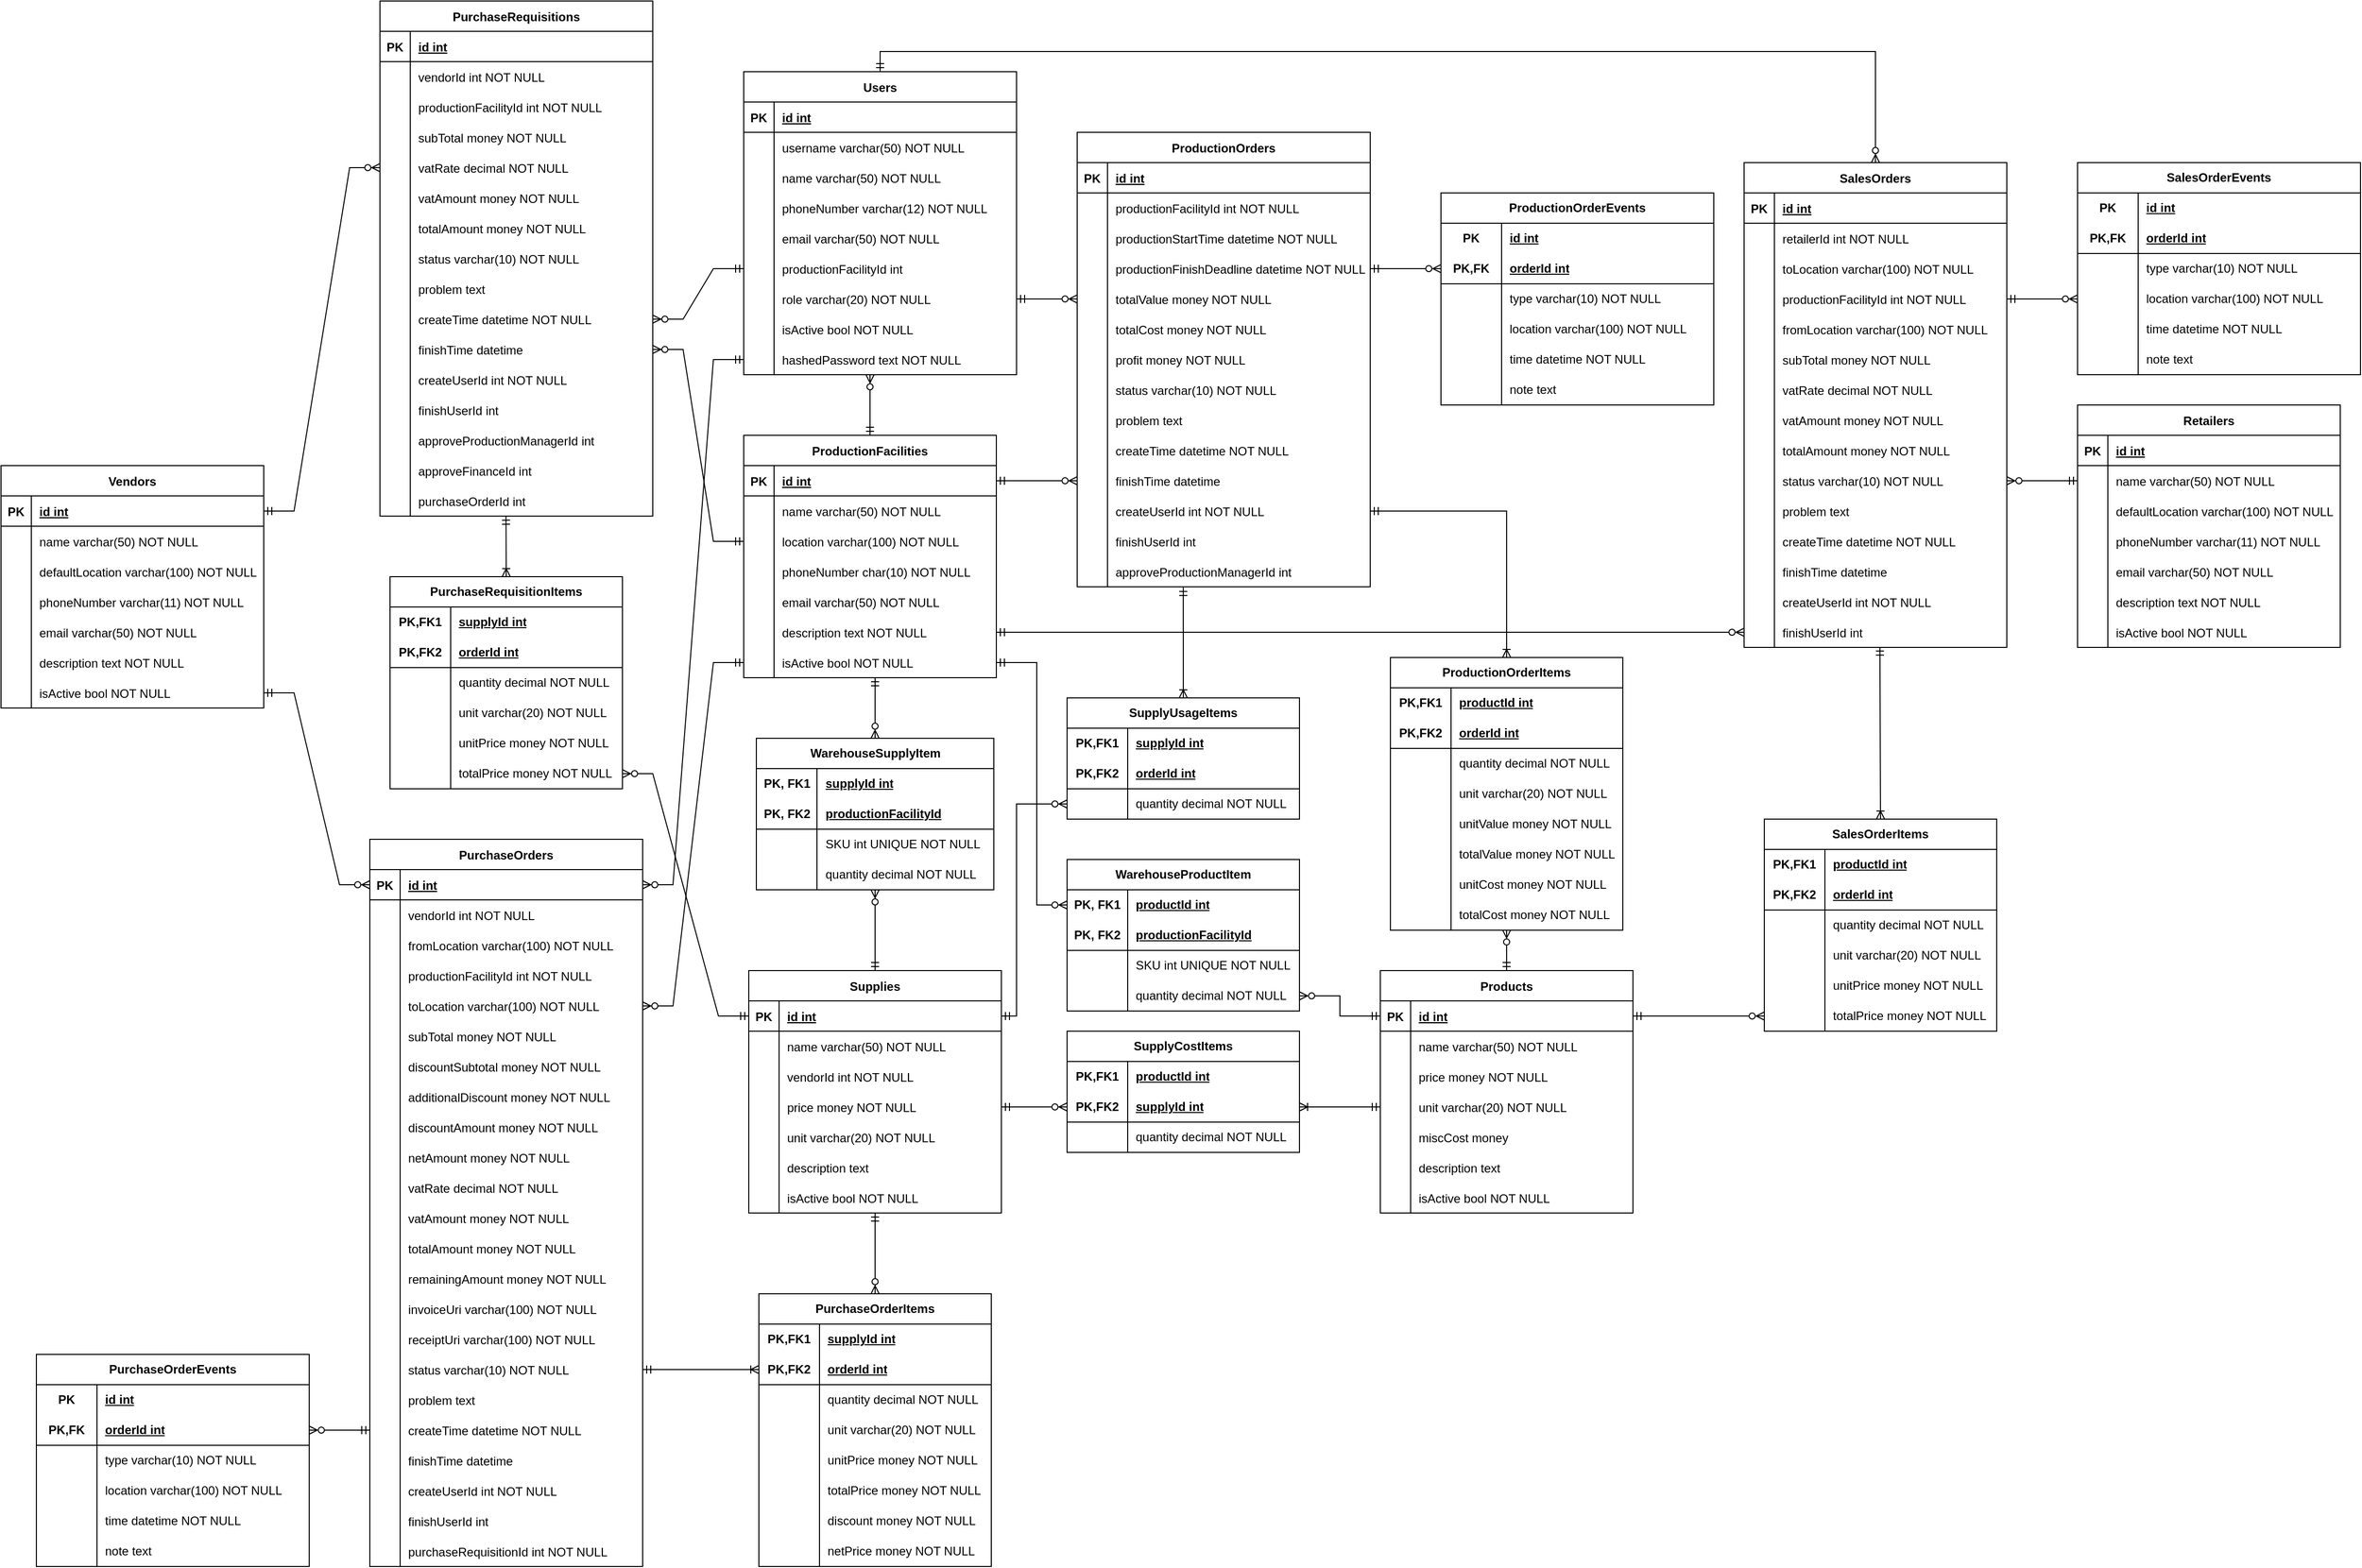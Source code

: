 <mxfile version="22.1.18" type="device">
  <diagram id="R2lEEEUBdFMjLlhIrx00" name="Page-1">
    <mxGraphModel dx="1050" dy="1721" grid="1" gridSize="10" guides="1" tooltips="1" connect="1" arrows="1" fold="1" page="1" pageScale="1" pageWidth="850" pageHeight="1100" math="0" shadow="0" extFonts="Permanent Marker^https://fonts.googleapis.com/css?family=Permanent+Marker">
      <root>
        <mxCell id="0" />
        <mxCell id="1" parent="0" />
        <mxCell id="C-vyLk0tnHw3VtMMgP7b-23" value="Retailers" style="shape=table;startSize=30;container=1;collapsible=1;childLayout=tableLayout;fixedRows=1;rowLines=0;fontStyle=1;align=center;resizeLast=1;" parent="1" vertex="1">
          <mxGeometry x="2350" y="130" width="260" height="240" as="geometry" />
        </mxCell>
        <mxCell id="C-vyLk0tnHw3VtMMgP7b-24" value="" style="shape=partialRectangle;collapsible=0;dropTarget=0;pointerEvents=0;fillColor=none;points=[[0,0.5],[1,0.5]];portConstraint=eastwest;top=0;left=0;right=0;bottom=1;" parent="C-vyLk0tnHw3VtMMgP7b-23" vertex="1">
          <mxGeometry y="30" width="260" height="30" as="geometry" />
        </mxCell>
        <mxCell id="C-vyLk0tnHw3VtMMgP7b-25" value="PK" style="shape=partialRectangle;overflow=hidden;connectable=0;fillColor=none;top=0;left=0;bottom=0;right=0;fontStyle=1;" parent="C-vyLk0tnHw3VtMMgP7b-24" vertex="1">
          <mxGeometry width="30" height="30" as="geometry">
            <mxRectangle width="30" height="30" as="alternateBounds" />
          </mxGeometry>
        </mxCell>
        <mxCell id="C-vyLk0tnHw3VtMMgP7b-26" value="id int" style="shape=partialRectangle;overflow=hidden;connectable=0;fillColor=none;top=0;left=0;bottom=0;right=0;align=left;spacingLeft=6;fontStyle=5;" parent="C-vyLk0tnHw3VtMMgP7b-24" vertex="1">
          <mxGeometry x="30" width="230" height="30" as="geometry">
            <mxRectangle width="230" height="30" as="alternateBounds" />
          </mxGeometry>
        </mxCell>
        <mxCell id="C-vyLk0tnHw3VtMMgP7b-27" value="" style="shape=partialRectangle;collapsible=0;dropTarget=0;pointerEvents=0;fillColor=none;points=[[0,0.5],[1,0.5]];portConstraint=eastwest;top=0;left=0;right=0;bottom=0;" parent="C-vyLk0tnHw3VtMMgP7b-23" vertex="1">
          <mxGeometry y="60" width="260" height="30" as="geometry" />
        </mxCell>
        <mxCell id="C-vyLk0tnHw3VtMMgP7b-28" value="" style="shape=partialRectangle;overflow=hidden;connectable=0;fillColor=none;top=0;left=0;bottom=0;right=0;" parent="C-vyLk0tnHw3VtMMgP7b-27" vertex="1">
          <mxGeometry width="30" height="30" as="geometry">
            <mxRectangle width="30" height="30" as="alternateBounds" />
          </mxGeometry>
        </mxCell>
        <mxCell id="C-vyLk0tnHw3VtMMgP7b-29" value="name varchar(50) NOT NULL" style="shape=partialRectangle;overflow=hidden;connectable=0;fillColor=none;top=0;left=0;bottom=0;right=0;align=left;spacingLeft=6;" parent="C-vyLk0tnHw3VtMMgP7b-27" vertex="1">
          <mxGeometry x="30" width="230" height="30" as="geometry">
            <mxRectangle width="230" height="30" as="alternateBounds" />
          </mxGeometry>
        </mxCell>
        <mxCell id="JBa79sdmlkOGPKXQSu8_-392" value="" style="shape=partialRectangle;collapsible=0;dropTarget=0;pointerEvents=0;fillColor=none;points=[[0,0.5],[1,0.5]];portConstraint=eastwest;top=0;left=0;right=0;bottom=0;" parent="C-vyLk0tnHw3VtMMgP7b-23" vertex="1">
          <mxGeometry y="90" width="260" height="30" as="geometry" />
        </mxCell>
        <mxCell id="JBa79sdmlkOGPKXQSu8_-393" value="" style="shape=partialRectangle;overflow=hidden;connectable=0;fillColor=none;top=0;left=0;bottom=0;right=0;" parent="JBa79sdmlkOGPKXQSu8_-392" vertex="1">
          <mxGeometry width="30" height="30" as="geometry">
            <mxRectangle width="30" height="30" as="alternateBounds" />
          </mxGeometry>
        </mxCell>
        <mxCell id="JBa79sdmlkOGPKXQSu8_-394" value="defaultLocation varchar(100) NOT NULL" style="shape=partialRectangle;overflow=hidden;connectable=0;fillColor=none;top=0;left=0;bottom=0;right=0;align=left;spacingLeft=6;" parent="JBa79sdmlkOGPKXQSu8_-392" vertex="1">
          <mxGeometry x="30" width="230" height="30" as="geometry">
            <mxRectangle width="230" height="30" as="alternateBounds" />
          </mxGeometry>
        </mxCell>
        <mxCell id="s3uIc_0fBM68PqgNCd7r-2" value="" style="shape=partialRectangle;collapsible=0;dropTarget=0;pointerEvents=0;fillColor=none;points=[[0,0.5],[1,0.5]];portConstraint=eastwest;top=0;left=0;right=0;bottom=0;" parent="C-vyLk0tnHw3VtMMgP7b-23" vertex="1">
          <mxGeometry y="120" width="260" height="30" as="geometry" />
        </mxCell>
        <mxCell id="s3uIc_0fBM68PqgNCd7r-3" value="" style="shape=partialRectangle;overflow=hidden;connectable=0;fillColor=none;top=0;left=0;bottom=0;right=0;" parent="s3uIc_0fBM68PqgNCd7r-2" vertex="1">
          <mxGeometry width="30" height="30" as="geometry">
            <mxRectangle width="30" height="30" as="alternateBounds" />
          </mxGeometry>
        </mxCell>
        <mxCell id="s3uIc_0fBM68PqgNCd7r-4" value="phoneNumber varchar(11) NOT NULL" style="shape=partialRectangle;overflow=hidden;connectable=0;fillColor=none;top=0;left=0;bottom=0;right=0;align=left;spacingLeft=6;" parent="s3uIc_0fBM68PqgNCd7r-2" vertex="1">
          <mxGeometry x="30" width="230" height="30" as="geometry">
            <mxRectangle width="230" height="30" as="alternateBounds" />
          </mxGeometry>
        </mxCell>
        <mxCell id="s3uIc_0fBM68PqgNCd7r-5" value="" style="shape=partialRectangle;collapsible=0;dropTarget=0;pointerEvents=0;fillColor=none;points=[[0,0.5],[1,0.5]];portConstraint=eastwest;top=0;left=0;right=0;bottom=0;" parent="C-vyLk0tnHw3VtMMgP7b-23" vertex="1">
          <mxGeometry y="150" width="260" height="30" as="geometry" />
        </mxCell>
        <mxCell id="s3uIc_0fBM68PqgNCd7r-6" value="" style="shape=partialRectangle;overflow=hidden;connectable=0;fillColor=none;top=0;left=0;bottom=0;right=0;" parent="s3uIc_0fBM68PqgNCd7r-5" vertex="1">
          <mxGeometry width="30" height="30" as="geometry">
            <mxRectangle width="30" height="30" as="alternateBounds" />
          </mxGeometry>
        </mxCell>
        <mxCell id="s3uIc_0fBM68PqgNCd7r-7" value="email varchar(50) NOT NULL" style="shape=partialRectangle;overflow=hidden;connectable=0;fillColor=none;top=0;left=0;bottom=0;right=0;align=left;spacingLeft=6;" parent="s3uIc_0fBM68PqgNCd7r-5" vertex="1">
          <mxGeometry x="30" width="230" height="30" as="geometry">
            <mxRectangle width="230" height="30" as="alternateBounds" />
          </mxGeometry>
        </mxCell>
        <mxCell id="s3uIc_0fBM68PqgNCd7r-8" value="" style="shape=partialRectangle;collapsible=0;dropTarget=0;pointerEvents=0;fillColor=none;points=[[0,0.5],[1,0.5]];portConstraint=eastwest;top=0;left=0;right=0;bottom=0;" parent="C-vyLk0tnHw3VtMMgP7b-23" vertex="1">
          <mxGeometry y="180" width="260" height="30" as="geometry" />
        </mxCell>
        <mxCell id="s3uIc_0fBM68PqgNCd7r-9" value="" style="shape=partialRectangle;overflow=hidden;connectable=0;fillColor=none;top=0;left=0;bottom=0;right=0;" parent="s3uIc_0fBM68PqgNCd7r-8" vertex="1">
          <mxGeometry width="30" height="30" as="geometry">
            <mxRectangle width="30" height="30" as="alternateBounds" />
          </mxGeometry>
        </mxCell>
        <mxCell id="s3uIc_0fBM68PqgNCd7r-10" value="description text NOT NULL" style="shape=partialRectangle;overflow=hidden;connectable=0;fillColor=none;top=0;left=0;bottom=0;right=0;align=left;spacingLeft=6;" parent="s3uIc_0fBM68PqgNCd7r-8" vertex="1">
          <mxGeometry x="30" width="230" height="30" as="geometry">
            <mxRectangle width="230" height="30" as="alternateBounds" />
          </mxGeometry>
        </mxCell>
        <mxCell id="s3uIc_0fBM68PqgNCd7r-14" value="" style="shape=partialRectangle;collapsible=0;dropTarget=0;pointerEvents=0;fillColor=none;points=[[0,0.5],[1,0.5]];portConstraint=eastwest;top=0;left=0;right=0;bottom=0;" parent="C-vyLk0tnHw3VtMMgP7b-23" vertex="1">
          <mxGeometry y="210" width="260" height="30" as="geometry" />
        </mxCell>
        <mxCell id="s3uIc_0fBM68PqgNCd7r-15" value="" style="shape=partialRectangle;overflow=hidden;connectable=0;fillColor=none;top=0;left=0;bottom=0;right=0;" parent="s3uIc_0fBM68PqgNCd7r-14" vertex="1">
          <mxGeometry width="30" height="30" as="geometry">
            <mxRectangle width="30" height="30" as="alternateBounds" />
          </mxGeometry>
        </mxCell>
        <mxCell id="s3uIc_0fBM68PqgNCd7r-16" value="isActive bool NOT NULL" style="shape=partialRectangle;overflow=hidden;connectable=0;fillColor=none;top=0;left=0;bottom=0;right=0;align=left;spacingLeft=6;" parent="s3uIc_0fBM68PqgNCd7r-14" vertex="1">
          <mxGeometry x="30" width="230" height="30" as="geometry">
            <mxRectangle width="230" height="30" as="alternateBounds" />
          </mxGeometry>
        </mxCell>
        <mxCell id="s3uIc_0fBM68PqgNCd7r-23" value="Vendors" style="shape=table;startSize=30;container=1;collapsible=1;childLayout=tableLayout;fixedRows=1;rowLines=0;fontStyle=1;align=center;resizeLast=1;" parent="1" vertex="1">
          <mxGeometry x="295" y="190" width="260" height="240" as="geometry" />
        </mxCell>
        <mxCell id="s3uIc_0fBM68PqgNCd7r-24" value="" style="shape=partialRectangle;collapsible=0;dropTarget=0;pointerEvents=0;fillColor=none;points=[[0,0.5],[1,0.5]];portConstraint=eastwest;top=0;left=0;right=0;bottom=1;" parent="s3uIc_0fBM68PqgNCd7r-23" vertex="1">
          <mxGeometry y="30" width="260" height="30" as="geometry" />
        </mxCell>
        <mxCell id="s3uIc_0fBM68PqgNCd7r-25" value="PK" style="shape=partialRectangle;overflow=hidden;connectable=0;fillColor=none;top=0;left=0;bottom=0;right=0;fontStyle=1;" parent="s3uIc_0fBM68PqgNCd7r-24" vertex="1">
          <mxGeometry width="30" height="30" as="geometry">
            <mxRectangle width="30" height="30" as="alternateBounds" />
          </mxGeometry>
        </mxCell>
        <mxCell id="s3uIc_0fBM68PqgNCd7r-26" value="id int" style="shape=partialRectangle;overflow=hidden;connectable=0;fillColor=none;top=0;left=0;bottom=0;right=0;align=left;spacingLeft=6;fontStyle=5;" parent="s3uIc_0fBM68PqgNCd7r-24" vertex="1">
          <mxGeometry x="30" width="230" height="30" as="geometry">
            <mxRectangle width="230" height="30" as="alternateBounds" />
          </mxGeometry>
        </mxCell>
        <mxCell id="s3uIc_0fBM68PqgNCd7r-27" value="" style="shape=partialRectangle;collapsible=0;dropTarget=0;pointerEvents=0;fillColor=none;points=[[0,0.5],[1,0.5]];portConstraint=eastwest;top=0;left=0;right=0;bottom=0;" parent="s3uIc_0fBM68PqgNCd7r-23" vertex="1">
          <mxGeometry y="60" width="260" height="30" as="geometry" />
        </mxCell>
        <mxCell id="s3uIc_0fBM68PqgNCd7r-28" value="" style="shape=partialRectangle;overflow=hidden;connectable=0;fillColor=none;top=0;left=0;bottom=0;right=0;" parent="s3uIc_0fBM68PqgNCd7r-27" vertex="1">
          <mxGeometry width="30" height="30" as="geometry">
            <mxRectangle width="30" height="30" as="alternateBounds" />
          </mxGeometry>
        </mxCell>
        <mxCell id="s3uIc_0fBM68PqgNCd7r-29" value="name varchar(50) NOT NULL" style="shape=partialRectangle;overflow=hidden;connectable=0;fillColor=none;top=0;left=0;bottom=0;right=0;align=left;spacingLeft=6;" parent="s3uIc_0fBM68PqgNCd7r-27" vertex="1">
          <mxGeometry x="30" width="230" height="30" as="geometry">
            <mxRectangle width="230" height="30" as="alternateBounds" />
          </mxGeometry>
        </mxCell>
        <mxCell id="JBa79sdmlkOGPKXQSu8_-389" value="" style="shape=partialRectangle;collapsible=0;dropTarget=0;pointerEvents=0;fillColor=none;points=[[0,0.5],[1,0.5]];portConstraint=eastwest;top=0;left=0;right=0;bottom=0;" parent="s3uIc_0fBM68PqgNCd7r-23" vertex="1">
          <mxGeometry y="90" width="260" height="30" as="geometry" />
        </mxCell>
        <mxCell id="JBa79sdmlkOGPKXQSu8_-390" value="" style="shape=partialRectangle;overflow=hidden;connectable=0;fillColor=none;top=0;left=0;bottom=0;right=0;" parent="JBa79sdmlkOGPKXQSu8_-389" vertex="1">
          <mxGeometry width="30" height="30" as="geometry">
            <mxRectangle width="30" height="30" as="alternateBounds" />
          </mxGeometry>
        </mxCell>
        <mxCell id="JBa79sdmlkOGPKXQSu8_-391" value="defaultLocation varchar(100) NOT NULL" style="shape=partialRectangle;overflow=hidden;connectable=0;fillColor=none;top=0;left=0;bottom=0;right=0;align=left;spacingLeft=6;" parent="JBa79sdmlkOGPKXQSu8_-389" vertex="1">
          <mxGeometry x="30" width="230" height="30" as="geometry">
            <mxRectangle width="230" height="30" as="alternateBounds" />
          </mxGeometry>
        </mxCell>
        <mxCell id="s3uIc_0fBM68PqgNCd7r-30" value="" style="shape=partialRectangle;collapsible=0;dropTarget=0;pointerEvents=0;fillColor=none;points=[[0,0.5],[1,0.5]];portConstraint=eastwest;top=0;left=0;right=0;bottom=0;" parent="s3uIc_0fBM68PqgNCd7r-23" vertex="1">
          <mxGeometry y="120" width="260" height="30" as="geometry" />
        </mxCell>
        <mxCell id="s3uIc_0fBM68PqgNCd7r-31" value="" style="shape=partialRectangle;overflow=hidden;connectable=0;fillColor=none;top=0;left=0;bottom=0;right=0;" parent="s3uIc_0fBM68PqgNCd7r-30" vertex="1">
          <mxGeometry width="30" height="30" as="geometry">
            <mxRectangle width="30" height="30" as="alternateBounds" />
          </mxGeometry>
        </mxCell>
        <mxCell id="s3uIc_0fBM68PqgNCd7r-32" value="phoneNumber varchar(11) NOT NULL" style="shape=partialRectangle;overflow=hidden;connectable=0;fillColor=none;top=0;left=0;bottom=0;right=0;align=left;spacingLeft=6;" parent="s3uIc_0fBM68PqgNCd7r-30" vertex="1">
          <mxGeometry x="30" width="230" height="30" as="geometry">
            <mxRectangle width="230" height="30" as="alternateBounds" />
          </mxGeometry>
        </mxCell>
        <mxCell id="s3uIc_0fBM68PqgNCd7r-33" value="" style="shape=partialRectangle;collapsible=0;dropTarget=0;pointerEvents=0;fillColor=none;points=[[0,0.5],[1,0.5]];portConstraint=eastwest;top=0;left=0;right=0;bottom=0;" parent="s3uIc_0fBM68PqgNCd7r-23" vertex="1">
          <mxGeometry y="150" width="260" height="30" as="geometry" />
        </mxCell>
        <mxCell id="s3uIc_0fBM68PqgNCd7r-34" value="" style="shape=partialRectangle;overflow=hidden;connectable=0;fillColor=none;top=0;left=0;bottom=0;right=0;" parent="s3uIc_0fBM68PqgNCd7r-33" vertex="1">
          <mxGeometry width="30" height="30" as="geometry">
            <mxRectangle width="30" height="30" as="alternateBounds" />
          </mxGeometry>
        </mxCell>
        <mxCell id="s3uIc_0fBM68PqgNCd7r-35" value="email varchar(50) NOT NULL" style="shape=partialRectangle;overflow=hidden;connectable=0;fillColor=none;top=0;left=0;bottom=0;right=0;align=left;spacingLeft=6;" parent="s3uIc_0fBM68PqgNCd7r-33" vertex="1">
          <mxGeometry x="30" width="230" height="30" as="geometry">
            <mxRectangle width="230" height="30" as="alternateBounds" />
          </mxGeometry>
        </mxCell>
        <mxCell id="s3uIc_0fBM68PqgNCd7r-36" value="" style="shape=partialRectangle;collapsible=0;dropTarget=0;pointerEvents=0;fillColor=none;points=[[0,0.5],[1,0.5]];portConstraint=eastwest;top=0;left=0;right=0;bottom=0;" parent="s3uIc_0fBM68PqgNCd7r-23" vertex="1">
          <mxGeometry y="180" width="260" height="30" as="geometry" />
        </mxCell>
        <mxCell id="s3uIc_0fBM68PqgNCd7r-37" value="" style="shape=partialRectangle;overflow=hidden;connectable=0;fillColor=none;top=0;left=0;bottom=0;right=0;" parent="s3uIc_0fBM68PqgNCd7r-36" vertex="1">
          <mxGeometry width="30" height="30" as="geometry">
            <mxRectangle width="30" height="30" as="alternateBounds" />
          </mxGeometry>
        </mxCell>
        <mxCell id="s3uIc_0fBM68PqgNCd7r-38" value="description text NOT NULL" style="shape=partialRectangle;overflow=hidden;connectable=0;fillColor=none;top=0;left=0;bottom=0;right=0;align=left;spacingLeft=6;" parent="s3uIc_0fBM68PqgNCd7r-36" vertex="1">
          <mxGeometry x="30" width="230" height="30" as="geometry">
            <mxRectangle width="230" height="30" as="alternateBounds" />
          </mxGeometry>
        </mxCell>
        <mxCell id="s3uIc_0fBM68PqgNCd7r-42" value="" style="shape=partialRectangle;collapsible=0;dropTarget=0;pointerEvents=0;fillColor=none;points=[[0,0.5],[1,0.5]];portConstraint=eastwest;top=0;left=0;right=0;bottom=0;" parent="s3uIc_0fBM68PqgNCd7r-23" vertex="1">
          <mxGeometry y="210" width="260" height="30" as="geometry" />
        </mxCell>
        <mxCell id="s3uIc_0fBM68PqgNCd7r-43" value="" style="shape=partialRectangle;overflow=hidden;connectable=0;fillColor=none;top=0;left=0;bottom=0;right=0;" parent="s3uIc_0fBM68PqgNCd7r-42" vertex="1">
          <mxGeometry width="30" height="30" as="geometry">
            <mxRectangle width="30" height="30" as="alternateBounds" />
          </mxGeometry>
        </mxCell>
        <mxCell id="s3uIc_0fBM68PqgNCd7r-44" value="isActive bool NOT NULL" style="shape=partialRectangle;overflow=hidden;connectable=0;fillColor=none;top=0;left=0;bottom=0;right=0;align=left;spacingLeft=6;" parent="s3uIc_0fBM68PqgNCd7r-42" vertex="1">
          <mxGeometry x="30" width="230" height="30" as="geometry">
            <mxRectangle width="230" height="30" as="alternateBounds" />
          </mxGeometry>
        </mxCell>
        <mxCell id="s3uIc_0fBM68PqgNCd7r-45" value="Products" style="shape=table;startSize=30;container=1;collapsible=1;childLayout=tableLayout;fixedRows=1;rowLines=0;fontStyle=1;align=center;resizeLast=1;" parent="1" vertex="1">
          <mxGeometry x="1660" y="690" width="250" height="240" as="geometry" />
        </mxCell>
        <mxCell id="s3uIc_0fBM68PqgNCd7r-46" value="" style="shape=partialRectangle;collapsible=0;dropTarget=0;pointerEvents=0;fillColor=none;points=[[0,0.5],[1,0.5]];portConstraint=eastwest;top=0;left=0;right=0;bottom=1;" parent="s3uIc_0fBM68PqgNCd7r-45" vertex="1">
          <mxGeometry y="30" width="250" height="30" as="geometry" />
        </mxCell>
        <mxCell id="s3uIc_0fBM68PqgNCd7r-47" value="PK" style="shape=partialRectangle;overflow=hidden;connectable=0;fillColor=none;top=0;left=0;bottom=0;right=0;fontStyle=1;" parent="s3uIc_0fBM68PqgNCd7r-46" vertex="1">
          <mxGeometry width="30" height="30" as="geometry">
            <mxRectangle width="30" height="30" as="alternateBounds" />
          </mxGeometry>
        </mxCell>
        <mxCell id="s3uIc_0fBM68PqgNCd7r-48" value="id int" style="shape=partialRectangle;overflow=hidden;connectable=0;fillColor=none;top=0;left=0;bottom=0;right=0;align=left;spacingLeft=6;fontStyle=5;" parent="s3uIc_0fBM68PqgNCd7r-46" vertex="1">
          <mxGeometry x="30" width="220" height="30" as="geometry">
            <mxRectangle width="220" height="30" as="alternateBounds" />
          </mxGeometry>
        </mxCell>
        <mxCell id="s3uIc_0fBM68PqgNCd7r-49" value="" style="shape=partialRectangle;collapsible=0;dropTarget=0;pointerEvents=0;fillColor=none;points=[[0,0.5],[1,0.5]];portConstraint=eastwest;top=0;left=0;right=0;bottom=0;" parent="s3uIc_0fBM68PqgNCd7r-45" vertex="1">
          <mxGeometry y="60" width="250" height="30" as="geometry" />
        </mxCell>
        <mxCell id="s3uIc_0fBM68PqgNCd7r-50" value="" style="shape=partialRectangle;overflow=hidden;connectable=0;fillColor=none;top=0;left=0;bottom=0;right=0;" parent="s3uIc_0fBM68PqgNCd7r-49" vertex="1">
          <mxGeometry width="30" height="30" as="geometry">
            <mxRectangle width="30" height="30" as="alternateBounds" />
          </mxGeometry>
        </mxCell>
        <mxCell id="s3uIc_0fBM68PqgNCd7r-51" value="name varchar(50) NOT NULL" style="shape=partialRectangle;overflow=hidden;connectable=0;fillColor=none;top=0;left=0;bottom=0;right=0;align=left;spacingLeft=6;" parent="s3uIc_0fBM68PqgNCd7r-49" vertex="1">
          <mxGeometry x="30" width="220" height="30" as="geometry">
            <mxRectangle width="220" height="30" as="alternateBounds" />
          </mxGeometry>
        </mxCell>
        <mxCell id="s3uIc_0fBM68PqgNCd7r-52" value="" style="shape=partialRectangle;collapsible=0;dropTarget=0;pointerEvents=0;fillColor=none;points=[[0,0.5],[1,0.5]];portConstraint=eastwest;top=0;left=0;right=0;bottom=0;" parent="s3uIc_0fBM68PqgNCd7r-45" vertex="1">
          <mxGeometry y="90" width="250" height="30" as="geometry" />
        </mxCell>
        <mxCell id="s3uIc_0fBM68PqgNCd7r-53" value="" style="shape=partialRectangle;overflow=hidden;connectable=0;fillColor=none;top=0;left=0;bottom=0;right=0;" parent="s3uIc_0fBM68PqgNCd7r-52" vertex="1">
          <mxGeometry width="30" height="30" as="geometry">
            <mxRectangle width="30" height="30" as="alternateBounds" />
          </mxGeometry>
        </mxCell>
        <mxCell id="s3uIc_0fBM68PqgNCd7r-54" value="price money NOT NULL" style="shape=partialRectangle;overflow=hidden;connectable=0;fillColor=none;top=0;left=0;bottom=0;right=0;align=left;spacingLeft=6;" parent="s3uIc_0fBM68PqgNCd7r-52" vertex="1">
          <mxGeometry x="30" width="220" height="30" as="geometry">
            <mxRectangle width="220" height="30" as="alternateBounds" />
          </mxGeometry>
        </mxCell>
        <mxCell id="JBa79sdmlkOGPKXQSu8_-135" value="" style="shape=partialRectangle;collapsible=0;dropTarget=0;pointerEvents=0;fillColor=none;points=[[0,0.5],[1,0.5]];portConstraint=eastwest;top=0;left=0;right=0;bottom=0;" parent="s3uIc_0fBM68PqgNCd7r-45" vertex="1">
          <mxGeometry y="120" width="250" height="30" as="geometry" />
        </mxCell>
        <mxCell id="JBa79sdmlkOGPKXQSu8_-136" value="" style="shape=partialRectangle;overflow=hidden;connectable=0;fillColor=none;top=0;left=0;bottom=0;right=0;" parent="JBa79sdmlkOGPKXQSu8_-135" vertex="1">
          <mxGeometry width="30" height="30" as="geometry">
            <mxRectangle width="30" height="30" as="alternateBounds" />
          </mxGeometry>
        </mxCell>
        <mxCell id="JBa79sdmlkOGPKXQSu8_-137" value="unit varchar(20) NOT NULL" style="shape=partialRectangle;overflow=hidden;connectable=0;fillColor=none;top=0;left=0;bottom=0;right=0;align=left;spacingLeft=6;" parent="JBa79sdmlkOGPKXQSu8_-135" vertex="1">
          <mxGeometry x="30" width="220" height="30" as="geometry">
            <mxRectangle width="220" height="30" as="alternateBounds" />
          </mxGeometry>
        </mxCell>
        <mxCell id="s3uIc_0fBM68PqgNCd7r-55" value="" style="shape=partialRectangle;collapsible=0;dropTarget=0;pointerEvents=0;fillColor=none;points=[[0,0.5],[1,0.5]];portConstraint=eastwest;top=0;left=0;right=0;bottom=0;" parent="s3uIc_0fBM68PqgNCd7r-45" vertex="1">
          <mxGeometry y="150" width="250" height="30" as="geometry" />
        </mxCell>
        <mxCell id="s3uIc_0fBM68PqgNCd7r-56" value="" style="shape=partialRectangle;overflow=hidden;connectable=0;fillColor=none;top=0;left=0;bottom=0;right=0;" parent="s3uIc_0fBM68PqgNCd7r-55" vertex="1">
          <mxGeometry width="30" height="30" as="geometry">
            <mxRectangle width="30" height="30" as="alternateBounds" />
          </mxGeometry>
        </mxCell>
        <mxCell id="s3uIc_0fBM68PqgNCd7r-57" value="miscCost money" style="shape=partialRectangle;overflow=hidden;connectable=0;fillColor=none;top=0;left=0;bottom=0;right=0;align=left;spacingLeft=6;" parent="s3uIc_0fBM68PqgNCd7r-55" vertex="1">
          <mxGeometry x="30" width="220" height="30" as="geometry">
            <mxRectangle width="220" height="30" as="alternateBounds" />
          </mxGeometry>
        </mxCell>
        <mxCell id="s3uIc_0fBM68PqgNCd7r-61" value="" style="shape=partialRectangle;collapsible=0;dropTarget=0;pointerEvents=0;fillColor=none;points=[[0,0.5],[1,0.5]];portConstraint=eastwest;top=0;left=0;right=0;bottom=0;" parent="s3uIc_0fBM68PqgNCd7r-45" vertex="1">
          <mxGeometry y="180" width="250" height="30" as="geometry" />
        </mxCell>
        <mxCell id="s3uIc_0fBM68PqgNCd7r-62" value="" style="shape=partialRectangle;overflow=hidden;connectable=0;fillColor=none;top=0;left=0;bottom=0;right=0;" parent="s3uIc_0fBM68PqgNCd7r-61" vertex="1">
          <mxGeometry width="30" height="30" as="geometry">
            <mxRectangle width="30" height="30" as="alternateBounds" />
          </mxGeometry>
        </mxCell>
        <mxCell id="s3uIc_0fBM68PqgNCd7r-63" value="description text" style="shape=partialRectangle;overflow=hidden;connectable=0;fillColor=none;top=0;left=0;bottom=0;right=0;align=left;spacingLeft=6;" parent="s3uIc_0fBM68PqgNCd7r-61" vertex="1">
          <mxGeometry x="30" width="220" height="30" as="geometry">
            <mxRectangle width="220" height="30" as="alternateBounds" />
          </mxGeometry>
        </mxCell>
        <mxCell id="s3uIc_0fBM68PqgNCd7r-64" value="" style="shape=partialRectangle;collapsible=0;dropTarget=0;pointerEvents=0;fillColor=none;points=[[0,0.5],[1,0.5]];portConstraint=eastwest;top=0;left=0;right=0;bottom=0;" parent="s3uIc_0fBM68PqgNCd7r-45" vertex="1">
          <mxGeometry y="210" width="250" height="30" as="geometry" />
        </mxCell>
        <mxCell id="s3uIc_0fBM68PqgNCd7r-65" value="" style="shape=partialRectangle;overflow=hidden;connectable=0;fillColor=none;top=0;left=0;bottom=0;right=0;" parent="s3uIc_0fBM68PqgNCd7r-64" vertex="1">
          <mxGeometry width="30" height="30" as="geometry">
            <mxRectangle width="30" height="30" as="alternateBounds" />
          </mxGeometry>
        </mxCell>
        <mxCell id="s3uIc_0fBM68PqgNCd7r-66" value="isActive bool NOT NULL" style="shape=partialRectangle;overflow=hidden;connectable=0;fillColor=none;top=0;left=0;bottom=0;right=0;align=left;spacingLeft=6;" parent="s3uIc_0fBM68PqgNCd7r-64" vertex="1">
          <mxGeometry x="30" width="220" height="30" as="geometry">
            <mxRectangle width="220" height="30" as="alternateBounds" />
          </mxGeometry>
        </mxCell>
        <mxCell id="s3uIc_0fBM68PqgNCd7r-67" value="Supplies" style="shape=table;startSize=30;container=1;collapsible=1;childLayout=tableLayout;fixedRows=1;rowLines=0;fontStyle=1;align=center;resizeLast=1;" parent="1" vertex="1">
          <mxGeometry x="1035" y="690" width="250" height="240" as="geometry" />
        </mxCell>
        <mxCell id="s3uIc_0fBM68PqgNCd7r-68" value="" style="shape=partialRectangle;collapsible=0;dropTarget=0;pointerEvents=0;fillColor=none;points=[[0,0.5],[1,0.5]];portConstraint=eastwest;top=0;left=0;right=0;bottom=1;" parent="s3uIc_0fBM68PqgNCd7r-67" vertex="1">
          <mxGeometry y="30" width="250" height="30" as="geometry" />
        </mxCell>
        <mxCell id="s3uIc_0fBM68PqgNCd7r-69" value="PK" style="shape=partialRectangle;overflow=hidden;connectable=0;fillColor=none;top=0;left=0;bottom=0;right=0;fontStyle=1;" parent="s3uIc_0fBM68PqgNCd7r-68" vertex="1">
          <mxGeometry width="30" height="30" as="geometry">
            <mxRectangle width="30" height="30" as="alternateBounds" />
          </mxGeometry>
        </mxCell>
        <mxCell id="s3uIc_0fBM68PqgNCd7r-70" value="id int" style="shape=partialRectangle;overflow=hidden;connectable=0;fillColor=none;top=0;left=0;bottom=0;right=0;align=left;spacingLeft=6;fontStyle=5;" parent="s3uIc_0fBM68PqgNCd7r-68" vertex="1">
          <mxGeometry x="30" width="220" height="30" as="geometry">
            <mxRectangle width="220" height="30" as="alternateBounds" />
          </mxGeometry>
        </mxCell>
        <mxCell id="s3uIc_0fBM68PqgNCd7r-71" value="" style="shape=partialRectangle;collapsible=0;dropTarget=0;pointerEvents=0;fillColor=none;points=[[0,0.5],[1,0.5]];portConstraint=eastwest;top=0;left=0;right=0;bottom=0;" parent="s3uIc_0fBM68PqgNCd7r-67" vertex="1">
          <mxGeometry y="60" width="250" height="30" as="geometry" />
        </mxCell>
        <mxCell id="s3uIc_0fBM68PqgNCd7r-72" value="" style="shape=partialRectangle;overflow=hidden;connectable=0;fillColor=none;top=0;left=0;bottom=0;right=0;" parent="s3uIc_0fBM68PqgNCd7r-71" vertex="1">
          <mxGeometry width="30" height="30" as="geometry">
            <mxRectangle width="30" height="30" as="alternateBounds" />
          </mxGeometry>
        </mxCell>
        <mxCell id="s3uIc_0fBM68PqgNCd7r-73" value="name varchar(50) NOT NULL" style="shape=partialRectangle;overflow=hidden;connectable=0;fillColor=none;top=0;left=0;bottom=0;right=0;align=left;spacingLeft=6;" parent="s3uIc_0fBM68PqgNCd7r-71" vertex="1">
          <mxGeometry x="30" width="220" height="30" as="geometry">
            <mxRectangle width="220" height="30" as="alternateBounds" />
          </mxGeometry>
        </mxCell>
        <mxCell id="JBa79sdmlkOGPKXQSu8_-18" value="" style="shape=partialRectangle;collapsible=0;dropTarget=0;pointerEvents=0;fillColor=none;points=[[0,0.5],[1,0.5]];portConstraint=eastwest;top=0;left=0;right=0;bottom=0;" parent="s3uIc_0fBM68PqgNCd7r-67" vertex="1">
          <mxGeometry y="90" width="250" height="30" as="geometry" />
        </mxCell>
        <mxCell id="JBa79sdmlkOGPKXQSu8_-19" value="" style="shape=partialRectangle;overflow=hidden;connectable=0;fillColor=none;top=0;left=0;bottom=0;right=0;" parent="JBa79sdmlkOGPKXQSu8_-18" vertex="1">
          <mxGeometry width="30" height="30" as="geometry">
            <mxRectangle width="30" height="30" as="alternateBounds" />
          </mxGeometry>
        </mxCell>
        <mxCell id="JBa79sdmlkOGPKXQSu8_-20" value="vendorId int NOT NULL" style="shape=partialRectangle;overflow=hidden;connectable=0;fillColor=none;top=0;left=0;bottom=0;right=0;align=left;spacingLeft=6;" parent="JBa79sdmlkOGPKXQSu8_-18" vertex="1">
          <mxGeometry x="30" width="220" height="30" as="geometry">
            <mxRectangle width="220" height="30" as="alternateBounds" />
          </mxGeometry>
        </mxCell>
        <mxCell id="s3uIc_0fBM68PqgNCd7r-74" value="" style="shape=partialRectangle;collapsible=0;dropTarget=0;pointerEvents=0;fillColor=none;points=[[0,0.5],[1,0.5]];portConstraint=eastwest;top=0;left=0;right=0;bottom=0;" parent="s3uIc_0fBM68PqgNCd7r-67" vertex="1">
          <mxGeometry y="120" width="250" height="30" as="geometry" />
        </mxCell>
        <mxCell id="s3uIc_0fBM68PqgNCd7r-75" value="" style="shape=partialRectangle;overflow=hidden;connectable=0;fillColor=none;top=0;left=0;bottom=0;right=0;" parent="s3uIc_0fBM68PqgNCd7r-74" vertex="1">
          <mxGeometry width="30" height="30" as="geometry">
            <mxRectangle width="30" height="30" as="alternateBounds" />
          </mxGeometry>
        </mxCell>
        <mxCell id="s3uIc_0fBM68PqgNCd7r-76" value="price money NOT NULL" style="shape=partialRectangle;overflow=hidden;connectable=0;fillColor=none;top=0;left=0;bottom=0;right=0;align=left;spacingLeft=6;" parent="s3uIc_0fBM68PqgNCd7r-74" vertex="1">
          <mxGeometry x="30" width="220" height="30" as="geometry">
            <mxRectangle width="220" height="30" as="alternateBounds" />
          </mxGeometry>
        </mxCell>
        <mxCell id="s3uIc_0fBM68PqgNCd7r-80" value="" style="shape=partialRectangle;collapsible=0;dropTarget=0;pointerEvents=0;fillColor=none;points=[[0,0.5],[1,0.5]];portConstraint=eastwest;top=0;left=0;right=0;bottom=0;" parent="s3uIc_0fBM68PqgNCd7r-67" vertex="1">
          <mxGeometry y="150" width="250" height="30" as="geometry" />
        </mxCell>
        <mxCell id="s3uIc_0fBM68PqgNCd7r-81" value="" style="shape=partialRectangle;overflow=hidden;connectable=0;fillColor=none;top=0;left=0;bottom=0;right=0;" parent="s3uIc_0fBM68PqgNCd7r-80" vertex="1">
          <mxGeometry width="30" height="30" as="geometry">
            <mxRectangle width="30" height="30" as="alternateBounds" />
          </mxGeometry>
        </mxCell>
        <mxCell id="s3uIc_0fBM68PqgNCd7r-82" value="unit varchar(20) NOT NULL" style="shape=partialRectangle;overflow=hidden;connectable=0;fillColor=none;top=0;left=0;bottom=0;right=0;align=left;spacingLeft=6;" parent="s3uIc_0fBM68PqgNCd7r-80" vertex="1">
          <mxGeometry x="30" width="220" height="30" as="geometry">
            <mxRectangle width="220" height="30" as="alternateBounds" />
          </mxGeometry>
        </mxCell>
        <mxCell id="s3uIc_0fBM68PqgNCd7r-83" value="" style="shape=partialRectangle;collapsible=0;dropTarget=0;pointerEvents=0;fillColor=none;points=[[0,0.5],[1,0.5]];portConstraint=eastwest;top=0;left=0;right=0;bottom=0;" parent="s3uIc_0fBM68PqgNCd7r-67" vertex="1">
          <mxGeometry y="180" width="250" height="30" as="geometry" />
        </mxCell>
        <mxCell id="s3uIc_0fBM68PqgNCd7r-84" value="" style="shape=partialRectangle;overflow=hidden;connectable=0;fillColor=none;top=0;left=0;bottom=0;right=0;" parent="s3uIc_0fBM68PqgNCd7r-83" vertex="1">
          <mxGeometry width="30" height="30" as="geometry">
            <mxRectangle width="30" height="30" as="alternateBounds" />
          </mxGeometry>
        </mxCell>
        <mxCell id="s3uIc_0fBM68PqgNCd7r-85" value="description text" style="shape=partialRectangle;overflow=hidden;connectable=0;fillColor=none;top=0;left=0;bottom=0;right=0;align=left;spacingLeft=6;" parent="s3uIc_0fBM68PqgNCd7r-83" vertex="1">
          <mxGeometry x="30" width="220" height="30" as="geometry">
            <mxRectangle width="220" height="30" as="alternateBounds" />
          </mxGeometry>
        </mxCell>
        <mxCell id="s3uIc_0fBM68PqgNCd7r-86" value="" style="shape=partialRectangle;collapsible=0;dropTarget=0;pointerEvents=0;fillColor=none;points=[[0,0.5],[1,0.5]];portConstraint=eastwest;top=0;left=0;right=0;bottom=0;" parent="s3uIc_0fBM68PqgNCd7r-67" vertex="1">
          <mxGeometry y="210" width="250" height="30" as="geometry" />
        </mxCell>
        <mxCell id="s3uIc_0fBM68PqgNCd7r-87" value="" style="shape=partialRectangle;overflow=hidden;connectable=0;fillColor=none;top=0;left=0;bottom=0;right=0;" parent="s3uIc_0fBM68PqgNCd7r-86" vertex="1">
          <mxGeometry width="30" height="30" as="geometry">
            <mxRectangle width="30" height="30" as="alternateBounds" />
          </mxGeometry>
        </mxCell>
        <mxCell id="s3uIc_0fBM68PqgNCd7r-88" value="isActive bool NOT NULL" style="shape=partialRectangle;overflow=hidden;connectable=0;fillColor=none;top=0;left=0;bottom=0;right=0;align=left;spacingLeft=6;" parent="s3uIc_0fBM68PqgNCd7r-86" vertex="1">
          <mxGeometry x="30" width="220" height="30" as="geometry">
            <mxRectangle width="220" height="30" as="alternateBounds" />
          </mxGeometry>
        </mxCell>
        <mxCell id="s3uIc_0fBM68PqgNCd7r-89" value="Users" style="shape=table;startSize=30;container=1;collapsible=1;childLayout=tableLayout;fixedRows=1;rowLines=0;fontStyle=1;align=center;resizeLast=1;" parent="1" vertex="1">
          <mxGeometry x="1030" y="-200" width="270" height="300" as="geometry" />
        </mxCell>
        <mxCell id="s3uIc_0fBM68PqgNCd7r-90" value="" style="shape=partialRectangle;collapsible=0;dropTarget=0;pointerEvents=0;fillColor=none;points=[[0,0.5],[1,0.5]];portConstraint=eastwest;top=0;left=0;right=0;bottom=1;" parent="s3uIc_0fBM68PqgNCd7r-89" vertex="1">
          <mxGeometry y="30" width="270" height="30" as="geometry" />
        </mxCell>
        <mxCell id="s3uIc_0fBM68PqgNCd7r-91" value="PK" style="shape=partialRectangle;overflow=hidden;connectable=0;fillColor=none;top=0;left=0;bottom=0;right=0;fontStyle=1;" parent="s3uIc_0fBM68PqgNCd7r-90" vertex="1">
          <mxGeometry width="30" height="30" as="geometry">
            <mxRectangle width="30" height="30" as="alternateBounds" />
          </mxGeometry>
        </mxCell>
        <mxCell id="s3uIc_0fBM68PqgNCd7r-92" value="id int" style="shape=partialRectangle;overflow=hidden;connectable=0;fillColor=none;top=0;left=0;bottom=0;right=0;align=left;spacingLeft=6;fontStyle=5;" parent="s3uIc_0fBM68PqgNCd7r-90" vertex="1">
          <mxGeometry x="30" width="240" height="30" as="geometry">
            <mxRectangle width="240" height="30" as="alternateBounds" />
          </mxGeometry>
        </mxCell>
        <mxCell id="s3uIc_0fBM68PqgNCd7r-93" value="" style="shape=partialRectangle;collapsible=0;dropTarget=0;pointerEvents=0;fillColor=none;points=[[0,0.5],[1,0.5]];portConstraint=eastwest;top=0;left=0;right=0;bottom=0;" parent="s3uIc_0fBM68PqgNCd7r-89" vertex="1">
          <mxGeometry y="60" width="270" height="30" as="geometry" />
        </mxCell>
        <mxCell id="s3uIc_0fBM68PqgNCd7r-94" value="" style="shape=partialRectangle;overflow=hidden;connectable=0;fillColor=none;top=0;left=0;bottom=0;right=0;" parent="s3uIc_0fBM68PqgNCd7r-93" vertex="1">
          <mxGeometry width="30" height="30" as="geometry">
            <mxRectangle width="30" height="30" as="alternateBounds" />
          </mxGeometry>
        </mxCell>
        <mxCell id="s3uIc_0fBM68PqgNCd7r-95" value="username varchar(50) NOT NULL" style="shape=partialRectangle;overflow=hidden;connectable=0;fillColor=none;top=0;left=0;bottom=0;right=0;align=left;spacingLeft=6;" parent="s3uIc_0fBM68PqgNCd7r-93" vertex="1">
          <mxGeometry x="30" width="240" height="30" as="geometry">
            <mxRectangle width="240" height="30" as="alternateBounds" />
          </mxGeometry>
        </mxCell>
        <mxCell id="JBa79sdmlkOGPKXQSu8_-398" value="" style="shape=partialRectangle;collapsible=0;dropTarget=0;pointerEvents=0;fillColor=none;points=[[0,0.5],[1,0.5]];portConstraint=eastwest;top=0;left=0;right=0;bottom=0;" parent="s3uIc_0fBM68PqgNCd7r-89" vertex="1">
          <mxGeometry y="90" width="270" height="30" as="geometry" />
        </mxCell>
        <mxCell id="JBa79sdmlkOGPKXQSu8_-399" value="" style="shape=partialRectangle;overflow=hidden;connectable=0;fillColor=none;top=0;left=0;bottom=0;right=0;" parent="JBa79sdmlkOGPKXQSu8_-398" vertex="1">
          <mxGeometry width="30" height="30" as="geometry">
            <mxRectangle width="30" height="30" as="alternateBounds" />
          </mxGeometry>
        </mxCell>
        <mxCell id="JBa79sdmlkOGPKXQSu8_-400" value="name varchar(50) NOT NULL" style="shape=partialRectangle;overflow=hidden;connectable=0;fillColor=none;top=0;left=0;bottom=0;right=0;align=left;spacingLeft=6;" parent="JBa79sdmlkOGPKXQSu8_-398" vertex="1">
          <mxGeometry x="30" width="240" height="30" as="geometry">
            <mxRectangle width="240" height="30" as="alternateBounds" />
          </mxGeometry>
        </mxCell>
        <mxCell id="s3uIc_0fBM68PqgNCd7r-96" value="" style="shape=partialRectangle;collapsible=0;dropTarget=0;pointerEvents=0;fillColor=none;points=[[0,0.5],[1,0.5]];portConstraint=eastwest;top=0;left=0;right=0;bottom=0;" parent="s3uIc_0fBM68PqgNCd7r-89" vertex="1">
          <mxGeometry y="120" width="270" height="30" as="geometry" />
        </mxCell>
        <mxCell id="s3uIc_0fBM68PqgNCd7r-97" value="" style="shape=partialRectangle;overflow=hidden;connectable=0;fillColor=none;top=0;left=0;bottom=0;right=0;" parent="s3uIc_0fBM68PqgNCd7r-96" vertex="1">
          <mxGeometry width="30" height="30" as="geometry">
            <mxRectangle width="30" height="30" as="alternateBounds" />
          </mxGeometry>
        </mxCell>
        <mxCell id="s3uIc_0fBM68PqgNCd7r-98" value="phoneNumber varchar(12) NOT NULL" style="shape=partialRectangle;overflow=hidden;connectable=0;fillColor=none;top=0;left=0;bottom=0;right=0;align=left;spacingLeft=6;" parent="s3uIc_0fBM68PqgNCd7r-96" vertex="1">
          <mxGeometry x="30" width="240" height="30" as="geometry">
            <mxRectangle width="240" height="30" as="alternateBounds" />
          </mxGeometry>
        </mxCell>
        <mxCell id="s3uIc_0fBM68PqgNCd7r-99" value="" style="shape=partialRectangle;collapsible=0;dropTarget=0;pointerEvents=0;fillColor=none;points=[[0,0.5],[1,0.5]];portConstraint=eastwest;top=0;left=0;right=0;bottom=0;" parent="s3uIc_0fBM68PqgNCd7r-89" vertex="1">
          <mxGeometry y="150" width="270" height="30" as="geometry" />
        </mxCell>
        <mxCell id="s3uIc_0fBM68PqgNCd7r-100" value="" style="shape=partialRectangle;overflow=hidden;connectable=0;fillColor=none;top=0;left=0;bottom=0;right=0;" parent="s3uIc_0fBM68PqgNCd7r-99" vertex="1">
          <mxGeometry width="30" height="30" as="geometry">
            <mxRectangle width="30" height="30" as="alternateBounds" />
          </mxGeometry>
        </mxCell>
        <mxCell id="s3uIc_0fBM68PqgNCd7r-101" value="email varchar(50) NOT NULL" style="shape=partialRectangle;overflow=hidden;connectable=0;fillColor=none;top=0;left=0;bottom=0;right=0;align=left;spacingLeft=6;" parent="s3uIc_0fBM68PqgNCd7r-99" vertex="1">
          <mxGeometry x="30" width="240" height="30" as="geometry">
            <mxRectangle width="240" height="30" as="alternateBounds" />
          </mxGeometry>
        </mxCell>
        <mxCell id="s3uIc_0fBM68PqgNCd7r-120" value="" style="shape=partialRectangle;collapsible=0;dropTarget=0;pointerEvents=0;fillColor=none;points=[[0,0.5],[1,0.5]];portConstraint=eastwest;top=0;left=0;right=0;bottom=0;" parent="s3uIc_0fBM68PqgNCd7r-89" vertex="1">
          <mxGeometry y="180" width="270" height="30" as="geometry" />
        </mxCell>
        <mxCell id="s3uIc_0fBM68PqgNCd7r-121" value="" style="shape=partialRectangle;overflow=hidden;connectable=0;fillColor=none;top=0;left=0;bottom=0;right=0;" parent="s3uIc_0fBM68PqgNCd7r-120" vertex="1">
          <mxGeometry width="30" height="30" as="geometry">
            <mxRectangle width="30" height="30" as="alternateBounds" />
          </mxGeometry>
        </mxCell>
        <mxCell id="s3uIc_0fBM68PqgNCd7r-122" value="productionFacilityId int" style="shape=partialRectangle;overflow=hidden;connectable=0;fillColor=none;top=0;left=0;bottom=0;right=0;align=left;spacingLeft=6;" parent="s3uIc_0fBM68PqgNCd7r-120" vertex="1">
          <mxGeometry x="30" width="240" height="30" as="geometry">
            <mxRectangle width="240" height="30" as="alternateBounds" />
          </mxGeometry>
        </mxCell>
        <mxCell id="s3uIc_0fBM68PqgNCd7r-105" value="" style="shape=partialRectangle;collapsible=0;dropTarget=0;pointerEvents=0;fillColor=none;points=[[0,0.5],[1,0.5]];portConstraint=eastwest;top=0;left=0;right=0;bottom=0;" parent="s3uIc_0fBM68PqgNCd7r-89" vertex="1">
          <mxGeometry y="210" width="270" height="30" as="geometry" />
        </mxCell>
        <mxCell id="s3uIc_0fBM68PqgNCd7r-106" value="" style="shape=partialRectangle;overflow=hidden;connectable=0;fillColor=none;top=0;left=0;bottom=0;right=0;" parent="s3uIc_0fBM68PqgNCd7r-105" vertex="1">
          <mxGeometry width="30" height="30" as="geometry">
            <mxRectangle width="30" height="30" as="alternateBounds" />
          </mxGeometry>
        </mxCell>
        <mxCell id="s3uIc_0fBM68PqgNCd7r-107" value="role varchar(20) NOT NULL" style="shape=partialRectangle;overflow=hidden;connectable=0;fillColor=none;top=0;left=0;bottom=0;right=0;align=left;spacingLeft=6;" parent="s3uIc_0fBM68PqgNCd7r-105" vertex="1">
          <mxGeometry x="30" width="240" height="30" as="geometry">
            <mxRectangle width="240" height="30" as="alternateBounds" />
          </mxGeometry>
        </mxCell>
        <mxCell id="s3uIc_0fBM68PqgNCd7r-108" value="" style="shape=partialRectangle;collapsible=0;dropTarget=0;pointerEvents=0;fillColor=none;points=[[0,0.5],[1,0.5]];portConstraint=eastwest;top=0;left=0;right=0;bottom=0;" parent="s3uIc_0fBM68PqgNCd7r-89" vertex="1">
          <mxGeometry y="240" width="270" height="30" as="geometry" />
        </mxCell>
        <mxCell id="s3uIc_0fBM68PqgNCd7r-109" value="" style="shape=partialRectangle;overflow=hidden;connectable=0;fillColor=none;top=0;left=0;bottom=0;right=0;" parent="s3uIc_0fBM68PqgNCd7r-108" vertex="1">
          <mxGeometry width="30" height="30" as="geometry">
            <mxRectangle width="30" height="30" as="alternateBounds" />
          </mxGeometry>
        </mxCell>
        <mxCell id="s3uIc_0fBM68PqgNCd7r-110" value="isActive bool NOT NULL" style="shape=partialRectangle;overflow=hidden;connectable=0;fillColor=none;top=0;left=0;bottom=0;right=0;align=left;spacingLeft=6;" parent="s3uIc_0fBM68PqgNCd7r-108" vertex="1">
          <mxGeometry x="30" width="240" height="30" as="geometry">
            <mxRectangle width="240" height="30" as="alternateBounds" />
          </mxGeometry>
        </mxCell>
        <mxCell id="s3uIc_0fBM68PqgNCd7r-123" value="" style="shape=partialRectangle;collapsible=0;dropTarget=0;pointerEvents=0;fillColor=none;points=[[0,0.5],[1,0.5]];portConstraint=eastwest;top=0;left=0;right=0;bottom=0;" parent="s3uIc_0fBM68PqgNCd7r-89" vertex="1">
          <mxGeometry y="270" width="270" height="30" as="geometry" />
        </mxCell>
        <mxCell id="s3uIc_0fBM68PqgNCd7r-124" value="" style="shape=partialRectangle;overflow=hidden;connectable=0;fillColor=none;top=0;left=0;bottom=0;right=0;" parent="s3uIc_0fBM68PqgNCd7r-123" vertex="1">
          <mxGeometry width="30" height="30" as="geometry">
            <mxRectangle width="30" height="30" as="alternateBounds" />
          </mxGeometry>
        </mxCell>
        <mxCell id="s3uIc_0fBM68PqgNCd7r-125" value="hashedPassword text NOT NULL" style="shape=partialRectangle;overflow=hidden;connectable=0;fillColor=none;top=0;left=0;bottom=0;right=0;align=left;spacingLeft=6;" parent="s3uIc_0fBM68PqgNCd7r-123" vertex="1">
          <mxGeometry x="30" width="240" height="30" as="geometry">
            <mxRectangle width="240" height="30" as="alternateBounds" />
          </mxGeometry>
        </mxCell>
        <mxCell id="s3uIc_0fBM68PqgNCd7r-129" value="ProductionFacilities" style="shape=table;startSize=30;container=1;collapsible=1;childLayout=tableLayout;fixedRows=1;rowLines=0;fontStyle=1;align=center;resizeLast=1;snapToPoint=0;" parent="1" vertex="1">
          <mxGeometry x="1030" y="160" width="250" height="240" as="geometry" />
        </mxCell>
        <mxCell id="s3uIc_0fBM68PqgNCd7r-130" value="" style="shape=partialRectangle;collapsible=0;dropTarget=0;pointerEvents=0;fillColor=none;points=[[0,0.5],[1,0.5]];portConstraint=eastwest;top=0;left=0;right=0;bottom=1;" parent="s3uIc_0fBM68PqgNCd7r-129" vertex="1">
          <mxGeometry y="30" width="250" height="30" as="geometry" />
        </mxCell>
        <mxCell id="s3uIc_0fBM68PqgNCd7r-131" value="PK" style="shape=partialRectangle;overflow=hidden;connectable=0;fillColor=none;top=0;left=0;bottom=0;right=0;fontStyle=1;" parent="s3uIc_0fBM68PqgNCd7r-130" vertex="1">
          <mxGeometry width="30" height="30" as="geometry">
            <mxRectangle width="30" height="30" as="alternateBounds" />
          </mxGeometry>
        </mxCell>
        <mxCell id="s3uIc_0fBM68PqgNCd7r-132" value="id int" style="shape=partialRectangle;overflow=hidden;connectable=0;fillColor=none;top=0;left=0;bottom=0;right=0;align=left;spacingLeft=6;fontStyle=5;" parent="s3uIc_0fBM68PqgNCd7r-130" vertex="1">
          <mxGeometry x="30" width="220" height="30" as="geometry">
            <mxRectangle width="220" height="30" as="alternateBounds" />
          </mxGeometry>
        </mxCell>
        <mxCell id="s3uIc_0fBM68PqgNCd7r-133" value="" style="shape=partialRectangle;collapsible=0;dropTarget=0;pointerEvents=0;fillColor=none;points=[[0,0.5],[1,0.5]];portConstraint=eastwest;top=0;left=0;right=0;bottom=0;" parent="s3uIc_0fBM68PqgNCd7r-129" vertex="1">
          <mxGeometry y="60" width="250" height="30" as="geometry" />
        </mxCell>
        <mxCell id="s3uIc_0fBM68PqgNCd7r-134" value="" style="shape=partialRectangle;overflow=hidden;connectable=0;fillColor=none;top=0;left=0;bottom=0;right=0;" parent="s3uIc_0fBM68PqgNCd7r-133" vertex="1">
          <mxGeometry width="30" height="30" as="geometry">
            <mxRectangle width="30" height="30" as="alternateBounds" />
          </mxGeometry>
        </mxCell>
        <mxCell id="s3uIc_0fBM68PqgNCd7r-135" value="name varchar(50) NOT NULL" style="shape=partialRectangle;overflow=hidden;connectable=0;fillColor=none;top=0;left=0;bottom=0;right=0;align=left;spacingLeft=6;" parent="s3uIc_0fBM68PqgNCd7r-133" vertex="1">
          <mxGeometry x="30" width="220" height="30" as="geometry">
            <mxRectangle width="220" height="30" as="alternateBounds" />
          </mxGeometry>
        </mxCell>
        <mxCell id="JBa79sdmlkOGPKXQSu8_-395" value="" style="shape=partialRectangle;collapsible=0;dropTarget=0;pointerEvents=0;fillColor=none;points=[[0,0.5],[1,0.5]];portConstraint=eastwest;top=0;left=0;right=0;bottom=0;" parent="s3uIc_0fBM68PqgNCd7r-129" vertex="1">
          <mxGeometry y="90" width="250" height="30" as="geometry" />
        </mxCell>
        <mxCell id="JBa79sdmlkOGPKXQSu8_-396" value="" style="shape=partialRectangle;overflow=hidden;connectable=0;fillColor=none;top=0;left=0;bottom=0;right=0;" parent="JBa79sdmlkOGPKXQSu8_-395" vertex="1">
          <mxGeometry width="30" height="30" as="geometry">
            <mxRectangle width="30" height="30" as="alternateBounds" />
          </mxGeometry>
        </mxCell>
        <mxCell id="JBa79sdmlkOGPKXQSu8_-397" value="location varchar(100) NOT NULL" style="shape=partialRectangle;overflow=hidden;connectable=0;fillColor=none;top=0;left=0;bottom=0;right=0;align=left;spacingLeft=6;" parent="JBa79sdmlkOGPKXQSu8_-395" vertex="1">
          <mxGeometry x="30" width="220" height="30" as="geometry">
            <mxRectangle width="220" height="30" as="alternateBounds" />
          </mxGeometry>
        </mxCell>
        <mxCell id="s3uIc_0fBM68PqgNCd7r-136" value="" style="shape=partialRectangle;collapsible=0;dropTarget=0;pointerEvents=0;fillColor=none;points=[[0,0.5],[1,0.5]];portConstraint=eastwest;top=0;left=0;right=0;bottom=0;" parent="s3uIc_0fBM68PqgNCd7r-129" vertex="1">
          <mxGeometry y="120" width="250" height="30" as="geometry" />
        </mxCell>
        <mxCell id="s3uIc_0fBM68PqgNCd7r-137" value="" style="shape=partialRectangle;overflow=hidden;connectable=0;fillColor=none;top=0;left=0;bottom=0;right=0;" parent="s3uIc_0fBM68PqgNCd7r-136" vertex="1">
          <mxGeometry width="30" height="30" as="geometry">
            <mxRectangle width="30" height="30" as="alternateBounds" />
          </mxGeometry>
        </mxCell>
        <mxCell id="s3uIc_0fBM68PqgNCd7r-138" value="phoneNumber char(10) NOT NULL" style="shape=partialRectangle;overflow=hidden;connectable=0;fillColor=none;top=0;left=0;bottom=0;right=0;align=left;spacingLeft=6;" parent="s3uIc_0fBM68PqgNCd7r-136" vertex="1">
          <mxGeometry x="30" width="220" height="30" as="geometry">
            <mxRectangle width="220" height="30" as="alternateBounds" />
          </mxGeometry>
        </mxCell>
        <mxCell id="s3uIc_0fBM68PqgNCd7r-139" value="" style="shape=partialRectangle;collapsible=0;dropTarget=0;pointerEvents=0;fillColor=none;points=[[0,0.5],[1,0.5]];portConstraint=eastwest;top=0;left=0;right=0;bottom=0;" parent="s3uIc_0fBM68PqgNCd7r-129" vertex="1">
          <mxGeometry y="150" width="250" height="30" as="geometry" />
        </mxCell>
        <mxCell id="s3uIc_0fBM68PqgNCd7r-140" value="" style="shape=partialRectangle;overflow=hidden;connectable=0;fillColor=none;top=0;left=0;bottom=0;right=0;" parent="s3uIc_0fBM68PqgNCd7r-139" vertex="1">
          <mxGeometry width="30" height="30" as="geometry">
            <mxRectangle width="30" height="30" as="alternateBounds" />
          </mxGeometry>
        </mxCell>
        <mxCell id="s3uIc_0fBM68PqgNCd7r-141" value="email varchar(50) NOT NULL" style="shape=partialRectangle;overflow=hidden;connectable=0;fillColor=none;top=0;left=0;bottom=0;right=0;align=left;spacingLeft=6;" parent="s3uIc_0fBM68PqgNCd7r-139" vertex="1">
          <mxGeometry x="30" width="220" height="30" as="geometry">
            <mxRectangle width="220" height="30" as="alternateBounds" />
          </mxGeometry>
        </mxCell>
        <mxCell id="s3uIc_0fBM68PqgNCd7r-142" value="" style="shape=partialRectangle;collapsible=0;dropTarget=0;pointerEvents=0;fillColor=none;points=[[0,0.5],[1,0.5]];portConstraint=eastwest;top=0;left=0;right=0;bottom=0;" parent="s3uIc_0fBM68PqgNCd7r-129" vertex="1">
          <mxGeometry y="180" width="250" height="30" as="geometry" />
        </mxCell>
        <mxCell id="s3uIc_0fBM68PqgNCd7r-143" value="" style="shape=partialRectangle;overflow=hidden;connectable=0;fillColor=none;top=0;left=0;bottom=0;right=0;" parent="s3uIc_0fBM68PqgNCd7r-142" vertex="1">
          <mxGeometry width="30" height="30" as="geometry">
            <mxRectangle width="30" height="30" as="alternateBounds" />
          </mxGeometry>
        </mxCell>
        <mxCell id="s3uIc_0fBM68PqgNCd7r-144" value="description text NOT NULL" style="shape=partialRectangle;overflow=hidden;connectable=0;fillColor=none;top=0;left=0;bottom=0;right=0;align=left;spacingLeft=6;" parent="s3uIc_0fBM68PqgNCd7r-142" vertex="1">
          <mxGeometry x="30" width="220" height="30" as="geometry">
            <mxRectangle width="220" height="30" as="alternateBounds" />
          </mxGeometry>
        </mxCell>
        <mxCell id="s3uIc_0fBM68PqgNCd7r-148" value="" style="shape=partialRectangle;collapsible=0;dropTarget=0;pointerEvents=0;fillColor=none;points=[[0,0.5],[1,0.5]];portConstraint=eastwest;top=0;left=0;right=0;bottom=0;" parent="s3uIc_0fBM68PqgNCd7r-129" vertex="1">
          <mxGeometry y="210" width="250" height="30" as="geometry" />
        </mxCell>
        <mxCell id="s3uIc_0fBM68PqgNCd7r-149" value="" style="shape=partialRectangle;overflow=hidden;connectable=0;fillColor=none;top=0;left=0;bottom=0;right=0;" parent="s3uIc_0fBM68PqgNCd7r-148" vertex="1">
          <mxGeometry width="30" height="30" as="geometry">
            <mxRectangle width="30" height="30" as="alternateBounds" />
          </mxGeometry>
        </mxCell>
        <mxCell id="s3uIc_0fBM68PqgNCd7r-150" value="isActive bool NOT NULL" style="shape=partialRectangle;overflow=hidden;connectable=0;fillColor=none;top=0;left=0;bottom=0;right=0;align=left;spacingLeft=6;" parent="s3uIc_0fBM68PqgNCd7r-148" vertex="1">
          <mxGeometry x="30" width="220" height="30" as="geometry">
            <mxRectangle width="220" height="30" as="alternateBounds" />
          </mxGeometry>
        </mxCell>
        <mxCell id="LinEFLM3f-V5E3jQIVdN-1" value="PurchaseRequisitions" style="shape=table;startSize=30;container=1;collapsible=1;childLayout=tableLayout;fixedRows=1;rowLines=0;fontStyle=1;align=center;resizeLast=1;" parent="1" vertex="1">
          <mxGeometry x="670" y="-270" width="270" height="510" as="geometry" />
        </mxCell>
        <mxCell id="LinEFLM3f-V5E3jQIVdN-2" value="" style="shape=partialRectangle;collapsible=0;dropTarget=0;pointerEvents=0;fillColor=none;points=[[0,0.5],[1,0.5]];portConstraint=eastwest;top=0;left=0;right=0;bottom=1;" parent="LinEFLM3f-V5E3jQIVdN-1" vertex="1">
          <mxGeometry y="30" width="270" height="30" as="geometry" />
        </mxCell>
        <mxCell id="LinEFLM3f-V5E3jQIVdN-3" value="PK" style="shape=partialRectangle;overflow=hidden;connectable=0;fillColor=none;top=0;left=0;bottom=0;right=0;fontStyle=1;" parent="LinEFLM3f-V5E3jQIVdN-2" vertex="1">
          <mxGeometry width="30" height="30" as="geometry">
            <mxRectangle width="30" height="30" as="alternateBounds" />
          </mxGeometry>
        </mxCell>
        <mxCell id="LinEFLM3f-V5E3jQIVdN-4" value="id int" style="shape=partialRectangle;overflow=hidden;connectable=0;fillColor=none;top=0;left=0;bottom=0;right=0;align=left;spacingLeft=6;fontStyle=5;" parent="LinEFLM3f-V5E3jQIVdN-2" vertex="1">
          <mxGeometry x="30" width="240" height="30" as="geometry">
            <mxRectangle width="240" height="30" as="alternateBounds" />
          </mxGeometry>
        </mxCell>
        <mxCell id="LinEFLM3f-V5E3jQIVdN-5" value="" style="shape=partialRectangle;collapsible=0;dropTarget=0;pointerEvents=0;fillColor=none;points=[[0,0.5],[1,0.5]];portConstraint=eastwest;top=0;left=0;right=0;bottom=0;" parent="LinEFLM3f-V5E3jQIVdN-1" vertex="1">
          <mxGeometry y="60" width="270" height="30" as="geometry" />
        </mxCell>
        <mxCell id="LinEFLM3f-V5E3jQIVdN-6" value="" style="shape=partialRectangle;overflow=hidden;connectable=0;fillColor=none;top=0;left=0;bottom=0;right=0;" parent="LinEFLM3f-V5E3jQIVdN-5" vertex="1">
          <mxGeometry width="30" height="30" as="geometry">
            <mxRectangle width="30" height="30" as="alternateBounds" />
          </mxGeometry>
        </mxCell>
        <mxCell id="LinEFLM3f-V5E3jQIVdN-7" value="vendorId int NOT NULL" style="shape=partialRectangle;overflow=hidden;connectable=0;fillColor=none;top=0;left=0;bottom=0;right=0;align=left;spacingLeft=6;" parent="LinEFLM3f-V5E3jQIVdN-5" vertex="1">
          <mxGeometry x="30" width="240" height="30" as="geometry">
            <mxRectangle width="240" height="30" as="alternateBounds" />
          </mxGeometry>
        </mxCell>
        <mxCell id="LinEFLM3f-V5E3jQIVdN-8" value="" style="shape=partialRectangle;collapsible=0;dropTarget=0;pointerEvents=0;fillColor=none;points=[[0,0.5],[1,0.5]];portConstraint=eastwest;top=0;left=0;right=0;bottom=0;" parent="LinEFLM3f-V5E3jQIVdN-1" vertex="1">
          <mxGeometry y="90" width="270" height="30" as="geometry" />
        </mxCell>
        <mxCell id="LinEFLM3f-V5E3jQIVdN-9" value="" style="shape=partialRectangle;overflow=hidden;connectable=0;fillColor=none;top=0;left=0;bottom=0;right=0;" parent="LinEFLM3f-V5E3jQIVdN-8" vertex="1">
          <mxGeometry width="30" height="30" as="geometry">
            <mxRectangle width="30" height="30" as="alternateBounds" />
          </mxGeometry>
        </mxCell>
        <mxCell id="LinEFLM3f-V5E3jQIVdN-10" value="productionFacilityId int NOT NULL" style="shape=partialRectangle;overflow=hidden;connectable=0;fillColor=none;top=0;left=0;bottom=0;right=0;align=left;spacingLeft=6;" parent="LinEFLM3f-V5E3jQIVdN-8" vertex="1">
          <mxGeometry x="30" width="240" height="30" as="geometry">
            <mxRectangle width="240" height="30" as="alternateBounds" />
          </mxGeometry>
        </mxCell>
        <mxCell id="LinEFLM3f-V5E3jQIVdN-11" value="" style="shape=partialRectangle;collapsible=0;dropTarget=0;pointerEvents=0;fillColor=none;points=[[0,0.5],[1,0.5]];portConstraint=eastwest;top=0;left=0;right=0;bottom=0;" parent="LinEFLM3f-V5E3jQIVdN-1" vertex="1">
          <mxGeometry y="120" width="270" height="30" as="geometry" />
        </mxCell>
        <mxCell id="LinEFLM3f-V5E3jQIVdN-12" value="" style="shape=partialRectangle;overflow=hidden;connectable=0;fillColor=none;top=0;left=0;bottom=0;right=0;" parent="LinEFLM3f-V5E3jQIVdN-11" vertex="1">
          <mxGeometry width="30" height="30" as="geometry">
            <mxRectangle width="30" height="30" as="alternateBounds" />
          </mxGeometry>
        </mxCell>
        <mxCell id="LinEFLM3f-V5E3jQIVdN-13" value="subTotal money NOT NULL" style="shape=partialRectangle;overflow=hidden;connectable=0;fillColor=none;top=0;left=0;bottom=0;right=0;align=left;spacingLeft=6;" parent="LinEFLM3f-V5E3jQIVdN-11" vertex="1">
          <mxGeometry x="30" width="240" height="30" as="geometry">
            <mxRectangle width="240" height="30" as="alternateBounds" />
          </mxGeometry>
        </mxCell>
        <mxCell id="LinEFLM3f-V5E3jQIVdN-14" value="" style="shape=partialRectangle;collapsible=0;dropTarget=0;pointerEvents=0;fillColor=none;points=[[0,0.5],[1,0.5]];portConstraint=eastwest;top=0;left=0;right=0;bottom=0;" parent="LinEFLM3f-V5E3jQIVdN-1" vertex="1">
          <mxGeometry y="150" width="270" height="30" as="geometry" />
        </mxCell>
        <mxCell id="LinEFLM3f-V5E3jQIVdN-15" value="" style="shape=partialRectangle;overflow=hidden;connectable=0;fillColor=none;top=0;left=0;bottom=0;right=0;" parent="LinEFLM3f-V5E3jQIVdN-14" vertex="1">
          <mxGeometry width="30" height="30" as="geometry">
            <mxRectangle width="30" height="30" as="alternateBounds" />
          </mxGeometry>
        </mxCell>
        <mxCell id="LinEFLM3f-V5E3jQIVdN-16" value="vatRate decimal NOT NULL" style="shape=partialRectangle;overflow=hidden;connectable=0;fillColor=none;top=0;left=0;bottom=0;right=0;align=left;spacingLeft=6;" parent="LinEFLM3f-V5E3jQIVdN-14" vertex="1">
          <mxGeometry x="30" width="240" height="30" as="geometry">
            <mxRectangle width="240" height="30" as="alternateBounds" />
          </mxGeometry>
        </mxCell>
        <mxCell id="LinEFLM3f-V5E3jQIVdN-17" value="" style="shape=partialRectangle;collapsible=0;dropTarget=0;pointerEvents=0;fillColor=none;points=[[0,0.5],[1,0.5]];portConstraint=eastwest;top=0;left=0;right=0;bottom=0;" parent="LinEFLM3f-V5E3jQIVdN-1" vertex="1">
          <mxGeometry y="180" width="270" height="30" as="geometry" />
        </mxCell>
        <mxCell id="LinEFLM3f-V5E3jQIVdN-18" value="" style="shape=partialRectangle;overflow=hidden;connectable=0;fillColor=none;top=0;left=0;bottom=0;right=0;" parent="LinEFLM3f-V5E3jQIVdN-17" vertex="1">
          <mxGeometry width="30" height="30" as="geometry">
            <mxRectangle width="30" height="30" as="alternateBounds" />
          </mxGeometry>
        </mxCell>
        <mxCell id="LinEFLM3f-V5E3jQIVdN-19" value="vatAmount money NOT NULL" style="shape=partialRectangle;overflow=hidden;connectable=0;fillColor=none;top=0;left=0;bottom=0;right=0;align=left;spacingLeft=6;" parent="LinEFLM3f-V5E3jQIVdN-17" vertex="1">
          <mxGeometry x="30" width="240" height="30" as="geometry">
            <mxRectangle width="240" height="30" as="alternateBounds" />
          </mxGeometry>
        </mxCell>
        <mxCell id="LinEFLM3f-V5E3jQIVdN-20" value="" style="shape=partialRectangle;collapsible=0;dropTarget=0;pointerEvents=0;fillColor=none;points=[[0,0.5],[1,0.5]];portConstraint=eastwest;top=0;left=0;right=0;bottom=0;" parent="LinEFLM3f-V5E3jQIVdN-1" vertex="1">
          <mxGeometry y="210" width="270" height="30" as="geometry" />
        </mxCell>
        <mxCell id="LinEFLM3f-V5E3jQIVdN-21" value="" style="shape=partialRectangle;overflow=hidden;connectable=0;fillColor=none;top=0;left=0;bottom=0;right=0;" parent="LinEFLM3f-V5E3jQIVdN-20" vertex="1">
          <mxGeometry width="30" height="30" as="geometry">
            <mxRectangle width="30" height="30" as="alternateBounds" />
          </mxGeometry>
        </mxCell>
        <mxCell id="LinEFLM3f-V5E3jQIVdN-22" value="totalAmount money NOT NULL" style="shape=partialRectangle;overflow=hidden;connectable=0;fillColor=none;top=0;left=0;bottom=0;right=0;align=left;spacingLeft=6;" parent="LinEFLM3f-V5E3jQIVdN-20" vertex="1">
          <mxGeometry x="30" width="240" height="30" as="geometry">
            <mxRectangle width="240" height="30" as="alternateBounds" />
          </mxGeometry>
        </mxCell>
        <mxCell id="LinEFLM3f-V5E3jQIVdN-23" value="" style="shape=partialRectangle;collapsible=0;dropTarget=0;pointerEvents=0;fillColor=none;points=[[0,0.5],[1,0.5]];portConstraint=eastwest;top=0;left=0;right=0;bottom=0;" parent="LinEFLM3f-V5E3jQIVdN-1" vertex="1">
          <mxGeometry y="240" width="270" height="30" as="geometry" />
        </mxCell>
        <mxCell id="LinEFLM3f-V5E3jQIVdN-24" value="" style="shape=partialRectangle;overflow=hidden;connectable=0;fillColor=none;top=0;left=0;bottom=0;right=0;" parent="LinEFLM3f-V5E3jQIVdN-23" vertex="1">
          <mxGeometry width="30" height="30" as="geometry">
            <mxRectangle width="30" height="30" as="alternateBounds" />
          </mxGeometry>
        </mxCell>
        <mxCell id="LinEFLM3f-V5E3jQIVdN-25" value="status varchar(10) NOT NULL" style="shape=partialRectangle;overflow=hidden;connectable=0;fillColor=none;top=0;left=0;bottom=0;right=0;align=left;spacingLeft=6;" parent="LinEFLM3f-V5E3jQIVdN-23" vertex="1">
          <mxGeometry x="30" width="240" height="30" as="geometry">
            <mxRectangle width="240" height="30" as="alternateBounds" />
          </mxGeometry>
        </mxCell>
        <mxCell id="LinEFLM3f-V5E3jQIVdN-26" value="" style="shape=partialRectangle;collapsible=0;dropTarget=0;pointerEvents=0;fillColor=none;points=[[0,0.5],[1,0.5]];portConstraint=eastwest;top=0;left=0;right=0;bottom=0;" parent="LinEFLM3f-V5E3jQIVdN-1" vertex="1">
          <mxGeometry y="270" width="270" height="30" as="geometry" />
        </mxCell>
        <mxCell id="LinEFLM3f-V5E3jQIVdN-27" value="" style="shape=partialRectangle;overflow=hidden;connectable=0;fillColor=none;top=0;left=0;bottom=0;right=0;" parent="LinEFLM3f-V5E3jQIVdN-26" vertex="1">
          <mxGeometry width="30" height="30" as="geometry">
            <mxRectangle width="30" height="30" as="alternateBounds" />
          </mxGeometry>
        </mxCell>
        <mxCell id="LinEFLM3f-V5E3jQIVdN-28" value="problem text" style="shape=partialRectangle;overflow=hidden;connectable=0;fillColor=none;top=0;left=0;bottom=0;right=0;align=left;spacingLeft=6;" parent="LinEFLM3f-V5E3jQIVdN-26" vertex="1">
          <mxGeometry x="30" width="240" height="30" as="geometry">
            <mxRectangle width="240" height="30" as="alternateBounds" />
          </mxGeometry>
        </mxCell>
        <mxCell id="LinEFLM3f-V5E3jQIVdN-29" value="" style="shape=partialRectangle;collapsible=0;dropTarget=0;pointerEvents=0;fillColor=none;points=[[0,0.5],[1,0.5]];portConstraint=eastwest;top=0;left=0;right=0;bottom=0;" parent="LinEFLM3f-V5E3jQIVdN-1" vertex="1">
          <mxGeometry y="300" width="270" height="30" as="geometry" />
        </mxCell>
        <mxCell id="LinEFLM3f-V5E3jQIVdN-30" value="" style="shape=partialRectangle;overflow=hidden;connectable=0;fillColor=none;top=0;left=0;bottom=0;right=0;" parent="LinEFLM3f-V5E3jQIVdN-29" vertex="1">
          <mxGeometry width="30" height="30" as="geometry">
            <mxRectangle width="30" height="30" as="alternateBounds" />
          </mxGeometry>
        </mxCell>
        <mxCell id="LinEFLM3f-V5E3jQIVdN-31" value="createTime datetime NOT NULL" style="shape=partialRectangle;overflow=hidden;connectable=0;fillColor=none;top=0;left=0;bottom=0;right=0;align=left;spacingLeft=6;" parent="LinEFLM3f-V5E3jQIVdN-29" vertex="1">
          <mxGeometry x="30" width="240" height="30" as="geometry">
            <mxRectangle width="240" height="30" as="alternateBounds" />
          </mxGeometry>
        </mxCell>
        <mxCell id="LinEFLM3f-V5E3jQIVdN-32" value="" style="shape=partialRectangle;collapsible=0;dropTarget=0;pointerEvents=0;fillColor=none;points=[[0,0.5],[1,0.5]];portConstraint=eastwest;top=0;left=0;right=0;bottom=0;" parent="LinEFLM3f-V5E3jQIVdN-1" vertex="1">
          <mxGeometry y="330" width="270" height="30" as="geometry" />
        </mxCell>
        <mxCell id="LinEFLM3f-V5E3jQIVdN-33" value="" style="shape=partialRectangle;overflow=hidden;connectable=0;fillColor=none;top=0;left=0;bottom=0;right=0;" parent="LinEFLM3f-V5E3jQIVdN-32" vertex="1">
          <mxGeometry width="30" height="30" as="geometry">
            <mxRectangle width="30" height="30" as="alternateBounds" />
          </mxGeometry>
        </mxCell>
        <mxCell id="LinEFLM3f-V5E3jQIVdN-34" value="finishTime datetime" style="shape=partialRectangle;overflow=hidden;connectable=0;fillColor=none;top=0;left=0;bottom=0;right=0;align=left;spacingLeft=6;" parent="LinEFLM3f-V5E3jQIVdN-32" vertex="1">
          <mxGeometry x="30" width="240" height="30" as="geometry">
            <mxRectangle width="240" height="30" as="alternateBounds" />
          </mxGeometry>
        </mxCell>
        <mxCell id="LinEFLM3f-V5E3jQIVdN-35" value="" style="shape=partialRectangle;collapsible=0;dropTarget=0;pointerEvents=0;fillColor=none;points=[[0,0.5],[1,0.5]];portConstraint=eastwest;top=0;left=0;right=0;bottom=0;" parent="LinEFLM3f-V5E3jQIVdN-1" vertex="1">
          <mxGeometry y="360" width="270" height="30" as="geometry" />
        </mxCell>
        <mxCell id="LinEFLM3f-V5E3jQIVdN-36" value="" style="shape=partialRectangle;overflow=hidden;connectable=0;fillColor=none;top=0;left=0;bottom=0;right=0;" parent="LinEFLM3f-V5E3jQIVdN-35" vertex="1">
          <mxGeometry width="30" height="30" as="geometry">
            <mxRectangle width="30" height="30" as="alternateBounds" />
          </mxGeometry>
        </mxCell>
        <mxCell id="LinEFLM3f-V5E3jQIVdN-37" value="createUserId int NOT NULL" style="shape=partialRectangle;overflow=hidden;connectable=0;fillColor=none;top=0;left=0;bottom=0;right=0;align=left;spacingLeft=6;" parent="LinEFLM3f-V5E3jQIVdN-35" vertex="1">
          <mxGeometry x="30" width="240" height="30" as="geometry">
            <mxRectangle width="240" height="30" as="alternateBounds" />
          </mxGeometry>
        </mxCell>
        <mxCell id="LinEFLM3f-V5E3jQIVdN-38" value="" style="shape=partialRectangle;collapsible=0;dropTarget=0;pointerEvents=0;fillColor=none;points=[[0,0.5],[1,0.5]];portConstraint=eastwest;top=0;left=0;right=0;bottom=0;" parent="LinEFLM3f-V5E3jQIVdN-1" vertex="1">
          <mxGeometry y="390" width="270" height="30" as="geometry" />
        </mxCell>
        <mxCell id="LinEFLM3f-V5E3jQIVdN-39" value="" style="shape=partialRectangle;overflow=hidden;connectable=0;fillColor=none;top=0;left=0;bottom=0;right=0;" parent="LinEFLM3f-V5E3jQIVdN-38" vertex="1">
          <mxGeometry width="30" height="30" as="geometry">
            <mxRectangle width="30" height="30" as="alternateBounds" />
          </mxGeometry>
        </mxCell>
        <mxCell id="LinEFLM3f-V5E3jQIVdN-40" value="finishUserId int" style="shape=partialRectangle;overflow=hidden;connectable=0;fillColor=none;top=0;left=0;bottom=0;right=0;align=left;spacingLeft=6;" parent="LinEFLM3f-V5E3jQIVdN-38" vertex="1">
          <mxGeometry x="30" width="240" height="30" as="geometry">
            <mxRectangle width="240" height="30" as="alternateBounds" />
          </mxGeometry>
        </mxCell>
        <mxCell id="LinEFLM3f-V5E3jQIVdN-41" value="" style="shape=partialRectangle;collapsible=0;dropTarget=0;pointerEvents=0;fillColor=none;points=[[0,0.5],[1,0.5]];portConstraint=eastwest;top=0;left=0;right=0;bottom=0;" parent="LinEFLM3f-V5E3jQIVdN-1" vertex="1">
          <mxGeometry y="420" width="270" height="30" as="geometry" />
        </mxCell>
        <mxCell id="LinEFLM3f-V5E3jQIVdN-42" value="" style="shape=partialRectangle;overflow=hidden;connectable=0;fillColor=none;top=0;left=0;bottom=0;right=0;" parent="LinEFLM3f-V5E3jQIVdN-41" vertex="1">
          <mxGeometry width="30" height="30" as="geometry">
            <mxRectangle width="30" height="30" as="alternateBounds" />
          </mxGeometry>
        </mxCell>
        <mxCell id="LinEFLM3f-V5E3jQIVdN-43" value="approveProductionManagerId int" style="shape=partialRectangle;overflow=hidden;connectable=0;fillColor=none;top=0;left=0;bottom=0;right=0;align=left;spacingLeft=6;" parent="LinEFLM3f-V5E3jQIVdN-41" vertex="1">
          <mxGeometry x="30" width="240" height="30" as="geometry">
            <mxRectangle width="240" height="30" as="alternateBounds" />
          </mxGeometry>
        </mxCell>
        <mxCell id="LinEFLM3f-V5E3jQIVdN-44" value="" style="shape=partialRectangle;collapsible=0;dropTarget=0;pointerEvents=0;fillColor=none;points=[[0,0.5],[1,0.5]];portConstraint=eastwest;top=0;left=0;right=0;bottom=0;" parent="LinEFLM3f-V5E3jQIVdN-1" vertex="1">
          <mxGeometry y="450" width="270" height="30" as="geometry" />
        </mxCell>
        <mxCell id="LinEFLM3f-V5E3jQIVdN-45" value="" style="shape=partialRectangle;overflow=hidden;connectable=0;fillColor=none;top=0;left=0;bottom=0;right=0;" parent="LinEFLM3f-V5E3jQIVdN-44" vertex="1">
          <mxGeometry width="30" height="30" as="geometry">
            <mxRectangle width="30" height="30" as="alternateBounds" />
          </mxGeometry>
        </mxCell>
        <mxCell id="LinEFLM3f-V5E3jQIVdN-46" value="approveFinanceId int" style="shape=partialRectangle;overflow=hidden;connectable=0;fillColor=none;top=0;left=0;bottom=0;right=0;align=left;spacingLeft=6;" parent="LinEFLM3f-V5E3jQIVdN-44" vertex="1">
          <mxGeometry x="30" width="240" height="30" as="geometry">
            <mxRectangle width="240" height="30" as="alternateBounds" />
          </mxGeometry>
        </mxCell>
        <mxCell id="LinEFLM3f-V5E3jQIVdN-47" value="" style="shape=partialRectangle;collapsible=0;dropTarget=0;pointerEvents=0;fillColor=none;points=[[0,0.5],[1,0.5]];portConstraint=eastwest;top=0;left=0;right=0;bottom=0;" parent="LinEFLM3f-V5E3jQIVdN-1" vertex="1">
          <mxGeometry y="480" width="270" height="30" as="geometry" />
        </mxCell>
        <mxCell id="LinEFLM3f-V5E3jQIVdN-48" value="" style="shape=partialRectangle;overflow=hidden;connectable=0;fillColor=none;top=0;left=0;bottom=0;right=0;" parent="LinEFLM3f-V5E3jQIVdN-47" vertex="1">
          <mxGeometry width="30" height="30" as="geometry">
            <mxRectangle width="30" height="30" as="alternateBounds" />
          </mxGeometry>
        </mxCell>
        <mxCell id="LinEFLM3f-V5E3jQIVdN-49" value="purchaseOrderId int" style="shape=partialRectangle;overflow=hidden;connectable=0;fillColor=none;top=0;left=0;bottom=0;right=0;align=left;spacingLeft=6;" parent="LinEFLM3f-V5E3jQIVdN-47" vertex="1">
          <mxGeometry x="30" width="240" height="30" as="geometry">
            <mxRectangle width="240" height="30" as="alternateBounds" />
          </mxGeometry>
        </mxCell>
        <mxCell id="JBa79sdmlkOGPKXQSu8_-1" value="PurchaseRequisitionItems" style="shape=table;startSize=30;container=1;collapsible=1;childLayout=tableLayout;fixedRows=1;rowLines=0;fontStyle=1;align=center;resizeLast=1;html=1;whiteSpace=wrap;" parent="1" vertex="1">
          <mxGeometry x="680" y="300" width="230" height="210" as="geometry" />
        </mxCell>
        <mxCell id="JBa79sdmlkOGPKXQSu8_-2" value="" style="shape=tableRow;horizontal=0;startSize=0;swimlaneHead=0;swimlaneBody=0;fillColor=none;collapsible=0;dropTarget=0;points=[[0,0.5],[1,0.5]];portConstraint=eastwest;top=0;left=0;right=0;bottom=0;html=1;" parent="JBa79sdmlkOGPKXQSu8_-1" vertex="1">
          <mxGeometry y="30" width="230" height="30" as="geometry" />
        </mxCell>
        <mxCell id="JBa79sdmlkOGPKXQSu8_-3" value="PK,FK1" style="shape=partialRectangle;connectable=0;fillColor=none;top=0;left=0;bottom=0;right=0;fontStyle=1;overflow=hidden;html=1;whiteSpace=wrap;" parent="JBa79sdmlkOGPKXQSu8_-2" vertex="1">
          <mxGeometry width="60" height="30" as="geometry">
            <mxRectangle width="60" height="30" as="alternateBounds" />
          </mxGeometry>
        </mxCell>
        <mxCell id="JBa79sdmlkOGPKXQSu8_-4" value="supplyId int" style="shape=partialRectangle;connectable=0;fillColor=none;top=0;left=0;bottom=0;right=0;align=left;spacingLeft=6;fontStyle=5;overflow=hidden;html=1;whiteSpace=wrap;" parent="JBa79sdmlkOGPKXQSu8_-2" vertex="1">
          <mxGeometry x="60" width="170" height="30" as="geometry">
            <mxRectangle width="170" height="30" as="alternateBounds" />
          </mxGeometry>
        </mxCell>
        <mxCell id="JBa79sdmlkOGPKXQSu8_-5" value="" style="shape=tableRow;horizontal=0;startSize=0;swimlaneHead=0;swimlaneBody=0;fillColor=none;collapsible=0;dropTarget=0;points=[[0,0.5],[1,0.5]];portConstraint=eastwest;top=0;left=0;right=0;bottom=1;html=1;" parent="JBa79sdmlkOGPKXQSu8_-1" vertex="1">
          <mxGeometry y="60" width="230" height="30" as="geometry" />
        </mxCell>
        <mxCell id="JBa79sdmlkOGPKXQSu8_-6" value="PK,FK2" style="shape=partialRectangle;connectable=0;fillColor=none;top=0;left=0;bottom=0;right=0;fontStyle=1;overflow=hidden;html=1;whiteSpace=wrap;" parent="JBa79sdmlkOGPKXQSu8_-5" vertex="1">
          <mxGeometry width="60" height="30" as="geometry">
            <mxRectangle width="60" height="30" as="alternateBounds" />
          </mxGeometry>
        </mxCell>
        <mxCell id="JBa79sdmlkOGPKXQSu8_-7" value="orderId int" style="shape=partialRectangle;connectable=0;fillColor=none;top=0;left=0;bottom=0;right=0;align=left;spacingLeft=6;fontStyle=5;overflow=hidden;html=1;whiteSpace=wrap;" parent="JBa79sdmlkOGPKXQSu8_-5" vertex="1">
          <mxGeometry x="60" width="170" height="30" as="geometry">
            <mxRectangle width="170" height="30" as="alternateBounds" />
          </mxGeometry>
        </mxCell>
        <mxCell id="JBa79sdmlkOGPKXQSu8_-8" value="" style="shape=tableRow;horizontal=0;startSize=0;swimlaneHead=0;swimlaneBody=0;fillColor=none;collapsible=0;dropTarget=0;points=[[0,0.5],[1,0.5]];portConstraint=eastwest;top=0;left=0;right=0;bottom=0;html=1;" parent="JBa79sdmlkOGPKXQSu8_-1" vertex="1">
          <mxGeometry y="90" width="230" height="30" as="geometry" />
        </mxCell>
        <mxCell id="JBa79sdmlkOGPKXQSu8_-9" value="" style="shape=partialRectangle;connectable=0;fillColor=none;top=0;left=0;bottom=0;right=0;editable=1;overflow=hidden;html=1;whiteSpace=wrap;" parent="JBa79sdmlkOGPKXQSu8_-8" vertex="1">
          <mxGeometry width="60" height="30" as="geometry">
            <mxRectangle width="60" height="30" as="alternateBounds" />
          </mxGeometry>
        </mxCell>
        <mxCell id="JBa79sdmlkOGPKXQSu8_-10" value="quantity decimal NOT NULL" style="shape=partialRectangle;connectable=0;fillColor=none;top=0;left=0;bottom=0;right=0;align=left;spacingLeft=6;overflow=hidden;html=1;whiteSpace=wrap;" parent="JBa79sdmlkOGPKXQSu8_-8" vertex="1">
          <mxGeometry x="60" width="170" height="30" as="geometry">
            <mxRectangle width="170" height="30" as="alternateBounds" />
          </mxGeometry>
        </mxCell>
        <mxCell id="JBa79sdmlkOGPKXQSu8_-240" value="" style="shape=tableRow;horizontal=0;startSize=0;swimlaneHead=0;swimlaneBody=0;fillColor=none;collapsible=0;dropTarget=0;points=[[0,0.5],[1,0.5]];portConstraint=eastwest;top=0;left=0;right=0;bottom=0;html=1;" parent="JBa79sdmlkOGPKXQSu8_-1" vertex="1">
          <mxGeometry y="120" width="230" height="30" as="geometry" />
        </mxCell>
        <mxCell id="JBa79sdmlkOGPKXQSu8_-241" value="" style="shape=partialRectangle;connectable=0;fillColor=none;top=0;left=0;bottom=0;right=0;editable=1;overflow=hidden;html=1;whiteSpace=wrap;" parent="JBa79sdmlkOGPKXQSu8_-240" vertex="1">
          <mxGeometry width="60" height="30" as="geometry">
            <mxRectangle width="60" height="30" as="alternateBounds" />
          </mxGeometry>
        </mxCell>
        <mxCell id="JBa79sdmlkOGPKXQSu8_-242" value="unit varchar(20) NOT NULL" style="shape=partialRectangle;connectable=0;fillColor=none;top=0;left=0;bottom=0;right=0;align=left;spacingLeft=6;overflow=hidden;html=1;whiteSpace=wrap;" parent="JBa79sdmlkOGPKXQSu8_-240" vertex="1">
          <mxGeometry x="60" width="170" height="30" as="geometry">
            <mxRectangle width="170" height="30" as="alternateBounds" />
          </mxGeometry>
        </mxCell>
        <mxCell id="JBa79sdmlkOGPKXQSu8_-11" value="" style="shape=tableRow;horizontal=0;startSize=0;swimlaneHead=0;swimlaneBody=0;fillColor=none;collapsible=0;dropTarget=0;points=[[0,0.5],[1,0.5]];portConstraint=eastwest;top=0;left=0;right=0;bottom=0;html=1;" parent="JBa79sdmlkOGPKXQSu8_-1" vertex="1">
          <mxGeometry y="150" width="230" height="30" as="geometry" />
        </mxCell>
        <mxCell id="JBa79sdmlkOGPKXQSu8_-12" value="" style="shape=partialRectangle;connectable=0;fillColor=none;top=0;left=0;bottom=0;right=0;editable=1;overflow=hidden;html=1;whiteSpace=wrap;" parent="JBa79sdmlkOGPKXQSu8_-11" vertex="1">
          <mxGeometry width="60" height="30" as="geometry">
            <mxRectangle width="60" height="30" as="alternateBounds" />
          </mxGeometry>
        </mxCell>
        <mxCell id="JBa79sdmlkOGPKXQSu8_-13" value="unitPrice money NOT NULL" style="shape=partialRectangle;connectable=0;fillColor=none;top=0;left=0;bottom=0;right=0;align=left;spacingLeft=6;overflow=hidden;html=1;whiteSpace=wrap;" parent="JBa79sdmlkOGPKXQSu8_-11" vertex="1">
          <mxGeometry x="60" width="170" height="30" as="geometry">
            <mxRectangle width="170" height="30" as="alternateBounds" />
          </mxGeometry>
        </mxCell>
        <mxCell id="JBa79sdmlkOGPKXQSu8_-15" value="" style="shape=tableRow;horizontal=0;startSize=0;swimlaneHead=0;swimlaneBody=0;fillColor=none;collapsible=0;dropTarget=0;points=[[0,0.5],[1,0.5]];portConstraint=eastwest;top=0;left=0;right=0;bottom=0;html=1;" parent="JBa79sdmlkOGPKXQSu8_-1" vertex="1">
          <mxGeometry y="180" width="230" height="30" as="geometry" />
        </mxCell>
        <mxCell id="JBa79sdmlkOGPKXQSu8_-16" value="" style="shape=partialRectangle;connectable=0;fillColor=none;top=0;left=0;bottom=0;right=0;editable=1;overflow=hidden;html=1;whiteSpace=wrap;" parent="JBa79sdmlkOGPKXQSu8_-15" vertex="1">
          <mxGeometry width="60" height="30" as="geometry">
            <mxRectangle width="60" height="30" as="alternateBounds" />
          </mxGeometry>
        </mxCell>
        <mxCell id="JBa79sdmlkOGPKXQSu8_-17" value="totalPrice money NOT NULL" style="shape=partialRectangle;connectable=0;fillColor=none;top=0;left=0;bottom=0;right=0;align=left;spacingLeft=6;overflow=hidden;html=1;whiteSpace=wrap;" parent="JBa79sdmlkOGPKXQSu8_-15" vertex="1">
          <mxGeometry x="60" width="170" height="30" as="geometry">
            <mxRectangle width="170" height="30" as="alternateBounds" />
          </mxGeometry>
        </mxCell>
        <mxCell id="JBa79sdmlkOGPKXQSu8_-21" value="PurchaseOrders" style="shape=table;startSize=30;container=1;collapsible=1;childLayout=tableLayout;fixedRows=1;rowLines=0;fontStyle=1;align=center;resizeLast=1;" parent="1" vertex="1">
          <mxGeometry x="660" y="560" width="270" height="720" as="geometry" />
        </mxCell>
        <mxCell id="JBa79sdmlkOGPKXQSu8_-22" value="" style="shape=partialRectangle;collapsible=0;dropTarget=0;pointerEvents=0;fillColor=none;points=[[0,0.5],[1,0.5]];portConstraint=eastwest;top=0;left=0;right=0;bottom=1;" parent="JBa79sdmlkOGPKXQSu8_-21" vertex="1">
          <mxGeometry y="30" width="270" height="30" as="geometry" />
        </mxCell>
        <mxCell id="JBa79sdmlkOGPKXQSu8_-23" value="PK" style="shape=partialRectangle;overflow=hidden;connectable=0;fillColor=none;top=0;left=0;bottom=0;right=0;fontStyle=1;" parent="JBa79sdmlkOGPKXQSu8_-22" vertex="1">
          <mxGeometry width="30" height="30" as="geometry">
            <mxRectangle width="30" height="30" as="alternateBounds" />
          </mxGeometry>
        </mxCell>
        <mxCell id="JBa79sdmlkOGPKXQSu8_-24" value="id int" style="shape=partialRectangle;overflow=hidden;connectable=0;fillColor=none;top=0;left=0;bottom=0;right=0;align=left;spacingLeft=6;fontStyle=5;" parent="JBa79sdmlkOGPKXQSu8_-22" vertex="1">
          <mxGeometry x="30" width="240" height="30" as="geometry">
            <mxRectangle width="240" height="30" as="alternateBounds" />
          </mxGeometry>
        </mxCell>
        <mxCell id="JBa79sdmlkOGPKXQSu8_-25" value="" style="shape=partialRectangle;collapsible=0;dropTarget=0;pointerEvents=0;fillColor=none;points=[[0,0.5],[1,0.5]];portConstraint=eastwest;top=0;left=0;right=0;bottom=0;" parent="JBa79sdmlkOGPKXQSu8_-21" vertex="1">
          <mxGeometry y="60" width="270" height="30" as="geometry" />
        </mxCell>
        <mxCell id="JBa79sdmlkOGPKXQSu8_-26" value="" style="shape=partialRectangle;overflow=hidden;connectable=0;fillColor=none;top=0;left=0;bottom=0;right=0;" parent="JBa79sdmlkOGPKXQSu8_-25" vertex="1">
          <mxGeometry width="30" height="30" as="geometry">
            <mxRectangle width="30" height="30" as="alternateBounds" />
          </mxGeometry>
        </mxCell>
        <mxCell id="JBa79sdmlkOGPKXQSu8_-27" value="vendorId int NOT NULL" style="shape=partialRectangle;overflow=hidden;connectable=0;fillColor=none;top=0;left=0;bottom=0;right=0;align=left;spacingLeft=6;" parent="JBa79sdmlkOGPKXQSu8_-25" vertex="1">
          <mxGeometry x="30" width="240" height="30" as="geometry">
            <mxRectangle width="240" height="30" as="alternateBounds" />
          </mxGeometry>
        </mxCell>
        <mxCell id="JBa79sdmlkOGPKXQSu8_-320" value="" style="shape=partialRectangle;collapsible=0;dropTarget=0;pointerEvents=0;fillColor=none;points=[[0,0.5],[1,0.5]];portConstraint=eastwest;top=0;left=0;right=0;bottom=0;" parent="JBa79sdmlkOGPKXQSu8_-21" vertex="1">
          <mxGeometry y="90" width="270" height="30" as="geometry" />
        </mxCell>
        <mxCell id="JBa79sdmlkOGPKXQSu8_-321" value="" style="shape=partialRectangle;overflow=hidden;connectable=0;fillColor=none;top=0;left=0;bottom=0;right=0;" parent="JBa79sdmlkOGPKXQSu8_-320" vertex="1">
          <mxGeometry width="30" height="30" as="geometry">
            <mxRectangle width="30" height="30" as="alternateBounds" />
          </mxGeometry>
        </mxCell>
        <mxCell id="JBa79sdmlkOGPKXQSu8_-322" value="fromLocation varchar(100) NOT NULL" style="shape=partialRectangle;overflow=hidden;connectable=0;fillColor=none;top=0;left=0;bottom=0;right=0;align=left;spacingLeft=6;" parent="JBa79sdmlkOGPKXQSu8_-320" vertex="1">
          <mxGeometry x="30" width="240" height="30" as="geometry">
            <mxRectangle width="240" height="30" as="alternateBounds" />
          </mxGeometry>
        </mxCell>
        <mxCell id="JBa79sdmlkOGPKXQSu8_-28" value="" style="shape=partialRectangle;collapsible=0;dropTarget=0;pointerEvents=0;fillColor=none;points=[[0,0.5],[1,0.5]];portConstraint=eastwest;top=0;left=0;right=0;bottom=0;" parent="JBa79sdmlkOGPKXQSu8_-21" vertex="1">
          <mxGeometry y="120" width="270" height="30" as="geometry" />
        </mxCell>
        <mxCell id="JBa79sdmlkOGPKXQSu8_-29" value="" style="shape=partialRectangle;overflow=hidden;connectable=0;fillColor=none;top=0;left=0;bottom=0;right=0;" parent="JBa79sdmlkOGPKXQSu8_-28" vertex="1">
          <mxGeometry width="30" height="30" as="geometry">
            <mxRectangle width="30" height="30" as="alternateBounds" />
          </mxGeometry>
        </mxCell>
        <mxCell id="JBa79sdmlkOGPKXQSu8_-30" value="productionFacilityId int NOT NULL" style="shape=partialRectangle;overflow=hidden;connectable=0;fillColor=none;top=0;left=0;bottom=0;right=0;align=left;spacingLeft=6;" parent="JBa79sdmlkOGPKXQSu8_-28" vertex="1">
          <mxGeometry x="30" width="240" height="30" as="geometry">
            <mxRectangle width="240" height="30" as="alternateBounds" />
          </mxGeometry>
        </mxCell>
        <mxCell id="JBa79sdmlkOGPKXQSu8_-323" value="" style="shape=partialRectangle;collapsible=0;dropTarget=0;pointerEvents=0;fillColor=none;points=[[0,0.5],[1,0.5]];portConstraint=eastwest;top=0;left=0;right=0;bottom=0;" parent="JBa79sdmlkOGPKXQSu8_-21" vertex="1">
          <mxGeometry y="150" width="270" height="30" as="geometry" />
        </mxCell>
        <mxCell id="JBa79sdmlkOGPKXQSu8_-324" value="" style="shape=partialRectangle;overflow=hidden;connectable=0;fillColor=none;top=0;left=0;bottom=0;right=0;" parent="JBa79sdmlkOGPKXQSu8_-323" vertex="1">
          <mxGeometry width="30" height="30" as="geometry">
            <mxRectangle width="30" height="30" as="alternateBounds" />
          </mxGeometry>
        </mxCell>
        <mxCell id="JBa79sdmlkOGPKXQSu8_-325" value="toLocation varchar(100) NOT NULL" style="shape=partialRectangle;overflow=hidden;connectable=0;fillColor=none;top=0;left=0;bottom=0;right=0;align=left;spacingLeft=6;" parent="JBa79sdmlkOGPKXQSu8_-323" vertex="1">
          <mxGeometry x="30" width="240" height="30" as="geometry">
            <mxRectangle width="240" height="30" as="alternateBounds" />
          </mxGeometry>
        </mxCell>
        <mxCell id="JBa79sdmlkOGPKXQSu8_-31" value="" style="shape=partialRectangle;collapsible=0;dropTarget=0;pointerEvents=0;fillColor=none;points=[[0,0.5],[1,0.5]];portConstraint=eastwest;top=0;left=0;right=0;bottom=0;" parent="JBa79sdmlkOGPKXQSu8_-21" vertex="1">
          <mxGeometry y="180" width="270" height="30" as="geometry" />
        </mxCell>
        <mxCell id="JBa79sdmlkOGPKXQSu8_-32" value="" style="shape=partialRectangle;overflow=hidden;connectable=0;fillColor=none;top=0;left=0;bottom=0;right=0;" parent="JBa79sdmlkOGPKXQSu8_-31" vertex="1">
          <mxGeometry width="30" height="30" as="geometry">
            <mxRectangle width="30" height="30" as="alternateBounds" />
          </mxGeometry>
        </mxCell>
        <mxCell id="JBa79sdmlkOGPKXQSu8_-33" value="subTotal money NOT NULL" style="shape=partialRectangle;overflow=hidden;connectable=0;fillColor=none;top=0;left=0;bottom=0;right=0;align=left;spacingLeft=6;" parent="JBa79sdmlkOGPKXQSu8_-31" vertex="1">
          <mxGeometry x="30" width="240" height="30" as="geometry">
            <mxRectangle width="240" height="30" as="alternateBounds" />
          </mxGeometry>
        </mxCell>
        <mxCell id="JBa79sdmlkOGPKXQSu8_-86" value="" style="shape=partialRectangle;collapsible=0;dropTarget=0;pointerEvents=0;fillColor=none;points=[[0,0.5],[1,0.5]];portConstraint=eastwest;top=0;left=0;right=0;bottom=0;" parent="JBa79sdmlkOGPKXQSu8_-21" vertex="1">
          <mxGeometry y="210" width="270" height="30" as="geometry" />
        </mxCell>
        <mxCell id="JBa79sdmlkOGPKXQSu8_-87" value="" style="shape=partialRectangle;overflow=hidden;connectable=0;fillColor=none;top=0;left=0;bottom=0;right=0;" parent="JBa79sdmlkOGPKXQSu8_-86" vertex="1">
          <mxGeometry width="30" height="30" as="geometry">
            <mxRectangle width="30" height="30" as="alternateBounds" />
          </mxGeometry>
        </mxCell>
        <mxCell id="JBa79sdmlkOGPKXQSu8_-88" value="discountSubtotal money NOT NULL" style="shape=partialRectangle;overflow=hidden;connectable=0;fillColor=none;top=0;left=0;bottom=0;right=0;align=left;spacingLeft=6;" parent="JBa79sdmlkOGPKXQSu8_-86" vertex="1">
          <mxGeometry x="30" width="240" height="30" as="geometry">
            <mxRectangle width="240" height="30" as="alternateBounds" />
          </mxGeometry>
        </mxCell>
        <mxCell id="JBa79sdmlkOGPKXQSu8_-89" value="" style="shape=partialRectangle;collapsible=0;dropTarget=0;pointerEvents=0;fillColor=none;points=[[0,0.5],[1,0.5]];portConstraint=eastwest;top=0;left=0;right=0;bottom=0;" parent="JBa79sdmlkOGPKXQSu8_-21" vertex="1">
          <mxGeometry y="240" width="270" height="30" as="geometry" />
        </mxCell>
        <mxCell id="JBa79sdmlkOGPKXQSu8_-90" value="" style="shape=partialRectangle;overflow=hidden;connectable=0;fillColor=none;top=0;left=0;bottom=0;right=0;" parent="JBa79sdmlkOGPKXQSu8_-89" vertex="1">
          <mxGeometry width="30" height="30" as="geometry">
            <mxRectangle width="30" height="30" as="alternateBounds" />
          </mxGeometry>
        </mxCell>
        <mxCell id="JBa79sdmlkOGPKXQSu8_-91" value="additionalDiscount money NOT NULL" style="shape=partialRectangle;overflow=hidden;connectable=0;fillColor=none;top=0;left=0;bottom=0;right=0;align=left;spacingLeft=6;" parent="JBa79sdmlkOGPKXQSu8_-89" vertex="1">
          <mxGeometry x="30" width="240" height="30" as="geometry">
            <mxRectangle width="240" height="30" as="alternateBounds" />
          </mxGeometry>
        </mxCell>
        <mxCell id="JBa79sdmlkOGPKXQSu8_-92" value="" style="shape=partialRectangle;collapsible=0;dropTarget=0;pointerEvents=0;fillColor=none;points=[[0,0.5],[1,0.5]];portConstraint=eastwest;top=0;left=0;right=0;bottom=0;" parent="JBa79sdmlkOGPKXQSu8_-21" vertex="1">
          <mxGeometry y="270" width="270" height="30" as="geometry" />
        </mxCell>
        <mxCell id="JBa79sdmlkOGPKXQSu8_-93" value="" style="shape=partialRectangle;overflow=hidden;connectable=0;fillColor=none;top=0;left=0;bottom=0;right=0;" parent="JBa79sdmlkOGPKXQSu8_-92" vertex="1">
          <mxGeometry width="30" height="30" as="geometry">
            <mxRectangle width="30" height="30" as="alternateBounds" />
          </mxGeometry>
        </mxCell>
        <mxCell id="JBa79sdmlkOGPKXQSu8_-94" value="discountAmount money NOT NULL" style="shape=partialRectangle;overflow=hidden;connectable=0;fillColor=none;top=0;left=0;bottom=0;right=0;align=left;spacingLeft=6;" parent="JBa79sdmlkOGPKXQSu8_-92" vertex="1">
          <mxGeometry x="30" width="240" height="30" as="geometry">
            <mxRectangle width="240" height="30" as="alternateBounds" />
          </mxGeometry>
        </mxCell>
        <mxCell id="JBa79sdmlkOGPKXQSu8_-95" value="" style="shape=partialRectangle;collapsible=0;dropTarget=0;pointerEvents=0;fillColor=none;points=[[0,0.5],[1,0.5]];portConstraint=eastwest;top=0;left=0;right=0;bottom=0;" parent="JBa79sdmlkOGPKXQSu8_-21" vertex="1">
          <mxGeometry y="300" width="270" height="30" as="geometry" />
        </mxCell>
        <mxCell id="JBa79sdmlkOGPKXQSu8_-96" value="" style="shape=partialRectangle;overflow=hidden;connectable=0;fillColor=none;top=0;left=0;bottom=0;right=0;" parent="JBa79sdmlkOGPKXQSu8_-95" vertex="1">
          <mxGeometry width="30" height="30" as="geometry">
            <mxRectangle width="30" height="30" as="alternateBounds" />
          </mxGeometry>
        </mxCell>
        <mxCell id="JBa79sdmlkOGPKXQSu8_-97" value="netAmount money NOT NULL" style="shape=partialRectangle;overflow=hidden;connectable=0;fillColor=none;top=0;left=0;bottom=0;right=0;align=left;spacingLeft=6;" parent="JBa79sdmlkOGPKXQSu8_-95" vertex="1">
          <mxGeometry x="30" width="240" height="30" as="geometry">
            <mxRectangle width="240" height="30" as="alternateBounds" />
          </mxGeometry>
        </mxCell>
        <mxCell id="JBa79sdmlkOGPKXQSu8_-34" value="" style="shape=partialRectangle;collapsible=0;dropTarget=0;pointerEvents=0;fillColor=none;points=[[0,0.5],[1,0.5]];portConstraint=eastwest;top=0;left=0;right=0;bottom=0;" parent="JBa79sdmlkOGPKXQSu8_-21" vertex="1">
          <mxGeometry y="330" width="270" height="30" as="geometry" />
        </mxCell>
        <mxCell id="JBa79sdmlkOGPKXQSu8_-35" value="" style="shape=partialRectangle;overflow=hidden;connectable=0;fillColor=none;top=0;left=0;bottom=0;right=0;" parent="JBa79sdmlkOGPKXQSu8_-34" vertex="1">
          <mxGeometry width="30" height="30" as="geometry">
            <mxRectangle width="30" height="30" as="alternateBounds" />
          </mxGeometry>
        </mxCell>
        <mxCell id="JBa79sdmlkOGPKXQSu8_-36" value="vatRate decimal NOT NULL" style="shape=partialRectangle;overflow=hidden;connectable=0;fillColor=none;top=0;left=0;bottom=0;right=0;align=left;spacingLeft=6;" parent="JBa79sdmlkOGPKXQSu8_-34" vertex="1">
          <mxGeometry x="30" width="240" height="30" as="geometry">
            <mxRectangle width="240" height="30" as="alternateBounds" />
          </mxGeometry>
        </mxCell>
        <mxCell id="JBa79sdmlkOGPKXQSu8_-37" value="" style="shape=partialRectangle;collapsible=0;dropTarget=0;pointerEvents=0;fillColor=none;points=[[0,0.5],[1,0.5]];portConstraint=eastwest;top=0;left=0;right=0;bottom=0;" parent="JBa79sdmlkOGPKXQSu8_-21" vertex="1">
          <mxGeometry y="360" width="270" height="30" as="geometry" />
        </mxCell>
        <mxCell id="JBa79sdmlkOGPKXQSu8_-38" value="" style="shape=partialRectangle;overflow=hidden;connectable=0;fillColor=none;top=0;left=0;bottom=0;right=0;" parent="JBa79sdmlkOGPKXQSu8_-37" vertex="1">
          <mxGeometry width="30" height="30" as="geometry">
            <mxRectangle width="30" height="30" as="alternateBounds" />
          </mxGeometry>
        </mxCell>
        <mxCell id="JBa79sdmlkOGPKXQSu8_-39" value="vatAmount money NOT NULL" style="shape=partialRectangle;overflow=hidden;connectable=0;fillColor=none;top=0;left=0;bottom=0;right=0;align=left;spacingLeft=6;" parent="JBa79sdmlkOGPKXQSu8_-37" vertex="1">
          <mxGeometry x="30" width="240" height="30" as="geometry">
            <mxRectangle width="240" height="30" as="alternateBounds" />
          </mxGeometry>
        </mxCell>
        <mxCell id="JBa79sdmlkOGPKXQSu8_-40" value="" style="shape=partialRectangle;collapsible=0;dropTarget=0;pointerEvents=0;fillColor=none;points=[[0,0.5],[1,0.5]];portConstraint=eastwest;top=0;left=0;right=0;bottom=0;" parent="JBa79sdmlkOGPKXQSu8_-21" vertex="1">
          <mxGeometry y="390" width="270" height="30" as="geometry" />
        </mxCell>
        <mxCell id="JBa79sdmlkOGPKXQSu8_-41" value="" style="shape=partialRectangle;overflow=hidden;connectable=0;fillColor=none;top=0;left=0;bottom=0;right=0;" parent="JBa79sdmlkOGPKXQSu8_-40" vertex="1">
          <mxGeometry width="30" height="30" as="geometry">
            <mxRectangle width="30" height="30" as="alternateBounds" />
          </mxGeometry>
        </mxCell>
        <mxCell id="JBa79sdmlkOGPKXQSu8_-42" value="totalAmount money NOT NULL" style="shape=partialRectangle;overflow=hidden;connectable=0;fillColor=none;top=0;left=0;bottom=0;right=0;align=left;spacingLeft=6;" parent="JBa79sdmlkOGPKXQSu8_-40" vertex="1">
          <mxGeometry x="30" width="240" height="30" as="geometry">
            <mxRectangle width="240" height="30" as="alternateBounds" />
          </mxGeometry>
        </mxCell>
        <mxCell id="JBa79sdmlkOGPKXQSu8_-98" value="" style="shape=partialRectangle;collapsible=0;dropTarget=0;pointerEvents=0;fillColor=none;points=[[0,0.5],[1,0.5]];portConstraint=eastwest;top=0;left=0;right=0;bottom=0;" parent="JBa79sdmlkOGPKXQSu8_-21" vertex="1">
          <mxGeometry y="420" width="270" height="30" as="geometry" />
        </mxCell>
        <mxCell id="JBa79sdmlkOGPKXQSu8_-99" value="" style="shape=partialRectangle;overflow=hidden;connectable=0;fillColor=none;top=0;left=0;bottom=0;right=0;" parent="JBa79sdmlkOGPKXQSu8_-98" vertex="1">
          <mxGeometry width="30" height="30" as="geometry">
            <mxRectangle width="30" height="30" as="alternateBounds" />
          </mxGeometry>
        </mxCell>
        <mxCell id="JBa79sdmlkOGPKXQSu8_-100" value="remainingAmount money NOT NULL" style="shape=partialRectangle;overflow=hidden;connectable=0;fillColor=none;top=0;left=0;bottom=0;right=0;align=left;spacingLeft=6;" parent="JBa79sdmlkOGPKXQSu8_-98" vertex="1">
          <mxGeometry x="30" width="240" height="30" as="geometry">
            <mxRectangle width="240" height="30" as="alternateBounds" />
          </mxGeometry>
        </mxCell>
        <mxCell id="JBa79sdmlkOGPKXQSu8_-101" value="" style="shape=partialRectangle;collapsible=0;dropTarget=0;pointerEvents=0;fillColor=none;points=[[0,0.5],[1,0.5]];portConstraint=eastwest;top=0;left=0;right=0;bottom=0;" parent="JBa79sdmlkOGPKXQSu8_-21" vertex="1">
          <mxGeometry y="450" width="270" height="30" as="geometry" />
        </mxCell>
        <mxCell id="JBa79sdmlkOGPKXQSu8_-102" value="" style="shape=partialRectangle;overflow=hidden;connectable=0;fillColor=none;top=0;left=0;bottom=0;right=0;" parent="JBa79sdmlkOGPKXQSu8_-101" vertex="1">
          <mxGeometry width="30" height="30" as="geometry">
            <mxRectangle width="30" height="30" as="alternateBounds" />
          </mxGeometry>
        </mxCell>
        <mxCell id="JBa79sdmlkOGPKXQSu8_-103" value="invoiceUri varchar(100) NOT NULL" style="shape=partialRectangle;overflow=hidden;connectable=0;fillColor=none;top=0;left=0;bottom=0;right=0;align=left;spacingLeft=6;" parent="JBa79sdmlkOGPKXQSu8_-101" vertex="1">
          <mxGeometry x="30" width="240" height="30" as="geometry">
            <mxRectangle width="240" height="30" as="alternateBounds" />
          </mxGeometry>
        </mxCell>
        <mxCell id="JBa79sdmlkOGPKXQSu8_-104" value="" style="shape=partialRectangle;collapsible=0;dropTarget=0;pointerEvents=0;fillColor=none;points=[[0,0.5],[1,0.5]];portConstraint=eastwest;top=0;left=0;right=0;bottom=0;" parent="JBa79sdmlkOGPKXQSu8_-21" vertex="1">
          <mxGeometry y="480" width="270" height="30" as="geometry" />
        </mxCell>
        <mxCell id="JBa79sdmlkOGPKXQSu8_-105" value="" style="shape=partialRectangle;overflow=hidden;connectable=0;fillColor=none;top=0;left=0;bottom=0;right=0;" parent="JBa79sdmlkOGPKXQSu8_-104" vertex="1">
          <mxGeometry width="30" height="30" as="geometry">
            <mxRectangle width="30" height="30" as="alternateBounds" />
          </mxGeometry>
        </mxCell>
        <mxCell id="JBa79sdmlkOGPKXQSu8_-106" value="receiptUri varchar(100) NOT NULL" style="shape=partialRectangle;overflow=hidden;connectable=0;fillColor=none;top=0;left=0;bottom=0;right=0;align=left;spacingLeft=6;" parent="JBa79sdmlkOGPKXQSu8_-104" vertex="1">
          <mxGeometry x="30" width="240" height="30" as="geometry">
            <mxRectangle width="240" height="30" as="alternateBounds" />
          </mxGeometry>
        </mxCell>
        <mxCell id="JBa79sdmlkOGPKXQSu8_-43" value="" style="shape=partialRectangle;collapsible=0;dropTarget=0;pointerEvents=0;fillColor=none;points=[[0,0.5],[1,0.5]];portConstraint=eastwest;top=0;left=0;right=0;bottom=0;" parent="JBa79sdmlkOGPKXQSu8_-21" vertex="1">
          <mxGeometry y="510" width="270" height="30" as="geometry" />
        </mxCell>
        <mxCell id="JBa79sdmlkOGPKXQSu8_-44" value="" style="shape=partialRectangle;overflow=hidden;connectable=0;fillColor=none;top=0;left=0;bottom=0;right=0;" parent="JBa79sdmlkOGPKXQSu8_-43" vertex="1">
          <mxGeometry width="30" height="30" as="geometry">
            <mxRectangle width="30" height="30" as="alternateBounds" />
          </mxGeometry>
        </mxCell>
        <mxCell id="JBa79sdmlkOGPKXQSu8_-45" value="status varchar(10) NOT NULL" style="shape=partialRectangle;overflow=hidden;connectable=0;fillColor=none;top=0;left=0;bottom=0;right=0;align=left;spacingLeft=6;" parent="JBa79sdmlkOGPKXQSu8_-43" vertex="1">
          <mxGeometry x="30" width="240" height="30" as="geometry">
            <mxRectangle width="240" height="30" as="alternateBounds" />
          </mxGeometry>
        </mxCell>
        <mxCell id="JBa79sdmlkOGPKXQSu8_-46" value="" style="shape=partialRectangle;collapsible=0;dropTarget=0;pointerEvents=0;fillColor=none;points=[[0,0.5],[1,0.5]];portConstraint=eastwest;top=0;left=0;right=0;bottom=0;" parent="JBa79sdmlkOGPKXQSu8_-21" vertex="1">
          <mxGeometry y="540" width="270" height="30" as="geometry" />
        </mxCell>
        <mxCell id="JBa79sdmlkOGPKXQSu8_-47" value="" style="shape=partialRectangle;overflow=hidden;connectable=0;fillColor=none;top=0;left=0;bottom=0;right=0;" parent="JBa79sdmlkOGPKXQSu8_-46" vertex="1">
          <mxGeometry width="30" height="30" as="geometry">
            <mxRectangle width="30" height="30" as="alternateBounds" />
          </mxGeometry>
        </mxCell>
        <mxCell id="JBa79sdmlkOGPKXQSu8_-48" value="problem text" style="shape=partialRectangle;overflow=hidden;connectable=0;fillColor=none;top=0;left=0;bottom=0;right=0;align=left;spacingLeft=6;" parent="JBa79sdmlkOGPKXQSu8_-46" vertex="1">
          <mxGeometry x="30" width="240" height="30" as="geometry">
            <mxRectangle width="240" height="30" as="alternateBounds" />
          </mxGeometry>
        </mxCell>
        <mxCell id="JBa79sdmlkOGPKXQSu8_-49" value="" style="shape=partialRectangle;collapsible=0;dropTarget=0;pointerEvents=0;fillColor=none;points=[[0,0.5],[1,0.5]];portConstraint=eastwest;top=0;left=0;right=0;bottom=0;" parent="JBa79sdmlkOGPKXQSu8_-21" vertex="1">
          <mxGeometry y="570" width="270" height="30" as="geometry" />
        </mxCell>
        <mxCell id="JBa79sdmlkOGPKXQSu8_-50" value="" style="shape=partialRectangle;overflow=hidden;connectable=0;fillColor=none;top=0;left=0;bottom=0;right=0;" parent="JBa79sdmlkOGPKXQSu8_-49" vertex="1">
          <mxGeometry width="30" height="30" as="geometry">
            <mxRectangle width="30" height="30" as="alternateBounds" />
          </mxGeometry>
        </mxCell>
        <mxCell id="JBa79sdmlkOGPKXQSu8_-51" value="createTime datetime NOT NULL" style="shape=partialRectangle;overflow=hidden;connectable=0;fillColor=none;top=0;left=0;bottom=0;right=0;align=left;spacingLeft=6;" parent="JBa79sdmlkOGPKXQSu8_-49" vertex="1">
          <mxGeometry x="30" width="240" height="30" as="geometry">
            <mxRectangle width="240" height="30" as="alternateBounds" />
          </mxGeometry>
        </mxCell>
        <mxCell id="JBa79sdmlkOGPKXQSu8_-52" value="" style="shape=partialRectangle;collapsible=0;dropTarget=0;pointerEvents=0;fillColor=none;points=[[0,0.5],[1,0.5]];portConstraint=eastwest;top=0;left=0;right=0;bottom=0;" parent="JBa79sdmlkOGPKXQSu8_-21" vertex="1">
          <mxGeometry y="600" width="270" height="30" as="geometry" />
        </mxCell>
        <mxCell id="JBa79sdmlkOGPKXQSu8_-53" value="" style="shape=partialRectangle;overflow=hidden;connectable=0;fillColor=none;top=0;left=0;bottom=0;right=0;" parent="JBa79sdmlkOGPKXQSu8_-52" vertex="1">
          <mxGeometry width="30" height="30" as="geometry">
            <mxRectangle width="30" height="30" as="alternateBounds" />
          </mxGeometry>
        </mxCell>
        <mxCell id="JBa79sdmlkOGPKXQSu8_-54" value="finishTime datetime" style="shape=partialRectangle;overflow=hidden;connectable=0;fillColor=none;top=0;left=0;bottom=0;right=0;align=left;spacingLeft=6;" parent="JBa79sdmlkOGPKXQSu8_-52" vertex="1">
          <mxGeometry x="30" width="240" height="30" as="geometry">
            <mxRectangle width="240" height="30" as="alternateBounds" />
          </mxGeometry>
        </mxCell>
        <mxCell id="JBa79sdmlkOGPKXQSu8_-55" value="" style="shape=partialRectangle;collapsible=0;dropTarget=0;pointerEvents=0;fillColor=none;points=[[0,0.5],[1,0.5]];portConstraint=eastwest;top=0;left=0;right=0;bottom=0;" parent="JBa79sdmlkOGPKXQSu8_-21" vertex="1">
          <mxGeometry y="630" width="270" height="30" as="geometry" />
        </mxCell>
        <mxCell id="JBa79sdmlkOGPKXQSu8_-56" value="" style="shape=partialRectangle;overflow=hidden;connectable=0;fillColor=none;top=0;left=0;bottom=0;right=0;" parent="JBa79sdmlkOGPKXQSu8_-55" vertex="1">
          <mxGeometry width="30" height="30" as="geometry">
            <mxRectangle width="30" height="30" as="alternateBounds" />
          </mxGeometry>
        </mxCell>
        <mxCell id="JBa79sdmlkOGPKXQSu8_-57" value="createUserId int NOT NULL" style="shape=partialRectangle;overflow=hidden;connectable=0;fillColor=none;top=0;left=0;bottom=0;right=0;align=left;spacingLeft=6;" parent="JBa79sdmlkOGPKXQSu8_-55" vertex="1">
          <mxGeometry x="30" width="240" height="30" as="geometry">
            <mxRectangle width="240" height="30" as="alternateBounds" />
          </mxGeometry>
        </mxCell>
        <mxCell id="JBa79sdmlkOGPKXQSu8_-58" value="" style="shape=partialRectangle;collapsible=0;dropTarget=0;pointerEvents=0;fillColor=none;points=[[0,0.5],[1,0.5]];portConstraint=eastwest;top=0;left=0;right=0;bottom=0;" parent="JBa79sdmlkOGPKXQSu8_-21" vertex="1">
          <mxGeometry y="660" width="270" height="30" as="geometry" />
        </mxCell>
        <mxCell id="JBa79sdmlkOGPKXQSu8_-59" value="" style="shape=partialRectangle;overflow=hidden;connectable=0;fillColor=none;top=0;left=0;bottom=0;right=0;" parent="JBa79sdmlkOGPKXQSu8_-58" vertex="1">
          <mxGeometry width="30" height="30" as="geometry">
            <mxRectangle width="30" height="30" as="alternateBounds" />
          </mxGeometry>
        </mxCell>
        <mxCell id="JBa79sdmlkOGPKXQSu8_-60" value="finishUserId int" style="shape=partialRectangle;overflow=hidden;connectable=0;fillColor=none;top=0;left=0;bottom=0;right=0;align=left;spacingLeft=6;" parent="JBa79sdmlkOGPKXQSu8_-58" vertex="1">
          <mxGeometry x="30" width="240" height="30" as="geometry">
            <mxRectangle width="240" height="30" as="alternateBounds" />
          </mxGeometry>
        </mxCell>
        <mxCell id="JBa79sdmlkOGPKXQSu8_-67" value="" style="shape=partialRectangle;collapsible=0;dropTarget=0;pointerEvents=0;fillColor=none;points=[[0,0.5],[1,0.5]];portConstraint=eastwest;top=0;left=0;right=0;bottom=0;" parent="JBa79sdmlkOGPKXQSu8_-21" vertex="1">
          <mxGeometry y="690" width="270" height="30" as="geometry" />
        </mxCell>
        <mxCell id="JBa79sdmlkOGPKXQSu8_-68" value="" style="shape=partialRectangle;overflow=hidden;connectable=0;fillColor=none;top=0;left=0;bottom=0;right=0;" parent="JBa79sdmlkOGPKXQSu8_-67" vertex="1">
          <mxGeometry width="30" height="30" as="geometry">
            <mxRectangle width="30" height="30" as="alternateBounds" />
          </mxGeometry>
        </mxCell>
        <mxCell id="JBa79sdmlkOGPKXQSu8_-69" value="purchaseRequisitionId int NOT NULL" style="shape=partialRectangle;overflow=hidden;connectable=0;fillColor=none;top=0;left=0;bottom=0;right=0;align=left;spacingLeft=6;" parent="JBa79sdmlkOGPKXQSu8_-67" vertex="1">
          <mxGeometry x="30" width="240" height="30" as="geometry">
            <mxRectangle width="240" height="30" as="alternateBounds" />
          </mxGeometry>
        </mxCell>
        <mxCell id="JBa79sdmlkOGPKXQSu8_-70" value="PurchaseOrderItems" style="shape=table;startSize=30;container=1;collapsible=1;childLayout=tableLayout;fixedRows=1;rowLines=0;fontStyle=1;align=center;resizeLast=1;html=1;whiteSpace=wrap;" parent="1" vertex="1">
          <mxGeometry x="1045" y="1010" width="230" height="270" as="geometry" />
        </mxCell>
        <mxCell id="JBa79sdmlkOGPKXQSu8_-71" value="" style="shape=tableRow;horizontal=0;startSize=0;swimlaneHead=0;swimlaneBody=0;fillColor=none;collapsible=0;dropTarget=0;points=[[0,0.5],[1,0.5]];portConstraint=eastwest;top=0;left=0;right=0;bottom=0;html=1;" parent="JBa79sdmlkOGPKXQSu8_-70" vertex="1">
          <mxGeometry y="30" width="230" height="30" as="geometry" />
        </mxCell>
        <mxCell id="JBa79sdmlkOGPKXQSu8_-72" value="PK,FK1" style="shape=partialRectangle;connectable=0;fillColor=none;top=0;left=0;bottom=0;right=0;fontStyle=1;overflow=hidden;html=1;whiteSpace=wrap;" parent="JBa79sdmlkOGPKXQSu8_-71" vertex="1">
          <mxGeometry width="60" height="30" as="geometry">
            <mxRectangle width="60" height="30" as="alternateBounds" />
          </mxGeometry>
        </mxCell>
        <mxCell id="JBa79sdmlkOGPKXQSu8_-73" value="supplyId int" style="shape=partialRectangle;connectable=0;fillColor=none;top=0;left=0;bottom=0;right=0;align=left;spacingLeft=6;fontStyle=5;overflow=hidden;html=1;whiteSpace=wrap;" parent="JBa79sdmlkOGPKXQSu8_-71" vertex="1">
          <mxGeometry x="60" width="170" height="30" as="geometry">
            <mxRectangle width="170" height="30" as="alternateBounds" />
          </mxGeometry>
        </mxCell>
        <mxCell id="JBa79sdmlkOGPKXQSu8_-74" value="" style="shape=tableRow;horizontal=0;startSize=0;swimlaneHead=0;swimlaneBody=0;fillColor=none;collapsible=0;dropTarget=0;points=[[0,0.5],[1,0.5]];portConstraint=eastwest;top=0;left=0;right=0;bottom=1;html=1;" parent="JBa79sdmlkOGPKXQSu8_-70" vertex="1">
          <mxGeometry y="60" width="230" height="30" as="geometry" />
        </mxCell>
        <mxCell id="JBa79sdmlkOGPKXQSu8_-75" value="PK,FK2" style="shape=partialRectangle;connectable=0;fillColor=none;top=0;left=0;bottom=0;right=0;fontStyle=1;overflow=hidden;html=1;whiteSpace=wrap;" parent="JBa79sdmlkOGPKXQSu8_-74" vertex="1">
          <mxGeometry width="60" height="30" as="geometry">
            <mxRectangle width="60" height="30" as="alternateBounds" />
          </mxGeometry>
        </mxCell>
        <mxCell id="JBa79sdmlkOGPKXQSu8_-76" value="orderId int" style="shape=partialRectangle;connectable=0;fillColor=none;top=0;left=0;bottom=0;right=0;align=left;spacingLeft=6;fontStyle=5;overflow=hidden;html=1;whiteSpace=wrap;" parent="JBa79sdmlkOGPKXQSu8_-74" vertex="1">
          <mxGeometry x="60" width="170" height="30" as="geometry">
            <mxRectangle width="170" height="30" as="alternateBounds" />
          </mxGeometry>
        </mxCell>
        <mxCell id="JBa79sdmlkOGPKXQSu8_-77" value="" style="shape=tableRow;horizontal=0;startSize=0;swimlaneHead=0;swimlaneBody=0;fillColor=none;collapsible=0;dropTarget=0;points=[[0,0.5],[1,0.5]];portConstraint=eastwest;top=0;left=0;right=0;bottom=0;html=1;" parent="JBa79sdmlkOGPKXQSu8_-70" vertex="1">
          <mxGeometry y="90" width="230" height="30" as="geometry" />
        </mxCell>
        <mxCell id="JBa79sdmlkOGPKXQSu8_-78" value="" style="shape=partialRectangle;connectable=0;fillColor=none;top=0;left=0;bottom=0;right=0;editable=1;overflow=hidden;html=1;whiteSpace=wrap;" parent="JBa79sdmlkOGPKXQSu8_-77" vertex="1">
          <mxGeometry width="60" height="30" as="geometry">
            <mxRectangle width="60" height="30" as="alternateBounds" />
          </mxGeometry>
        </mxCell>
        <mxCell id="JBa79sdmlkOGPKXQSu8_-79" value="quantity decimal NOT NULL" style="shape=partialRectangle;connectable=0;fillColor=none;top=0;left=0;bottom=0;right=0;align=left;spacingLeft=6;overflow=hidden;html=1;whiteSpace=wrap;" parent="JBa79sdmlkOGPKXQSu8_-77" vertex="1">
          <mxGeometry x="60" width="170" height="30" as="geometry">
            <mxRectangle width="170" height="30" as="alternateBounds" />
          </mxGeometry>
        </mxCell>
        <mxCell id="JBa79sdmlkOGPKXQSu8_-243" value="" style="shape=tableRow;horizontal=0;startSize=0;swimlaneHead=0;swimlaneBody=0;fillColor=none;collapsible=0;dropTarget=0;points=[[0,0.5],[1,0.5]];portConstraint=eastwest;top=0;left=0;right=0;bottom=0;html=1;" parent="JBa79sdmlkOGPKXQSu8_-70" vertex="1">
          <mxGeometry y="120" width="230" height="30" as="geometry" />
        </mxCell>
        <mxCell id="JBa79sdmlkOGPKXQSu8_-244" value="" style="shape=partialRectangle;connectable=0;fillColor=none;top=0;left=0;bottom=0;right=0;editable=1;overflow=hidden;html=1;whiteSpace=wrap;" parent="JBa79sdmlkOGPKXQSu8_-243" vertex="1">
          <mxGeometry width="60" height="30" as="geometry">
            <mxRectangle width="60" height="30" as="alternateBounds" />
          </mxGeometry>
        </mxCell>
        <mxCell id="JBa79sdmlkOGPKXQSu8_-245" value="unit varchar(20) NOT NULL" style="shape=partialRectangle;connectable=0;fillColor=none;top=0;left=0;bottom=0;right=0;align=left;spacingLeft=6;overflow=hidden;html=1;whiteSpace=wrap;" parent="JBa79sdmlkOGPKXQSu8_-243" vertex="1">
          <mxGeometry x="60" width="170" height="30" as="geometry">
            <mxRectangle width="170" height="30" as="alternateBounds" />
          </mxGeometry>
        </mxCell>
        <mxCell id="JBa79sdmlkOGPKXQSu8_-80" value="" style="shape=tableRow;horizontal=0;startSize=0;swimlaneHead=0;swimlaneBody=0;fillColor=none;collapsible=0;dropTarget=0;points=[[0,0.5],[1,0.5]];portConstraint=eastwest;top=0;left=0;right=0;bottom=0;html=1;" parent="JBa79sdmlkOGPKXQSu8_-70" vertex="1">
          <mxGeometry y="150" width="230" height="30" as="geometry" />
        </mxCell>
        <mxCell id="JBa79sdmlkOGPKXQSu8_-81" value="" style="shape=partialRectangle;connectable=0;fillColor=none;top=0;left=0;bottom=0;right=0;editable=1;overflow=hidden;html=1;whiteSpace=wrap;" parent="JBa79sdmlkOGPKXQSu8_-80" vertex="1">
          <mxGeometry width="60" height="30" as="geometry">
            <mxRectangle width="60" height="30" as="alternateBounds" />
          </mxGeometry>
        </mxCell>
        <mxCell id="JBa79sdmlkOGPKXQSu8_-82" value="unitPrice money NOT NULL" style="shape=partialRectangle;connectable=0;fillColor=none;top=0;left=0;bottom=0;right=0;align=left;spacingLeft=6;overflow=hidden;html=1;whiteSpace=wrap;" parent="JBa79sdmlkOGPKXQSu8_-80" vertex="1">
          <mxGeometry x="60" width="170" height="30" as="geometry">
            <mxRectangle width="170" height="30" as="alternateBounds" />
          </mxGeometry>
        </mxCell>
        <mxCell id="JBa79sdmlkOGPKXQSu8_-83" value="" style="shape=tableRow;horizontal=0;startSize=0;swimlaneHead=0;swimlaneBody=0;fillColor=none;collapsible=0;dropTarget=0;points=[[0,0.5],[1,0.5]];portConstraint=eastwest;top=0;left=0;right=0;bottom=0;html=1;" parent="JBa79sdmlkOGPKXQSu8_-70" vertex="1">
          <mxGeometry y="180" width="230" height="30" as="geometry" />
        </mxCell>
        <mxCell id="JBa79sdmlkOGPKXQSu8_-84" value="" style="shape=partialRectangle;connectable=0;fillColor=none;top=0;left=0;bottom=0;right=0;editable=1;overflow=hidden;html=1;whiteSpace=wrap;" parent="JBa79sdmlkOGPKXQSu8_-83" vertex="1">
          <mxGeometry width="60" height="30" as="geometry">
            <mxRectangle width="60" height="30" as="alternateBounds" />
          </mxGeometry>
        </mxCell>
        <mxCell id="JBa79sdmlkOGPKXQSu8_-85" value="totalPrice money NOT NULL" style="shape=partialRectangle;connectable=0;fillColor=none;top=0;left=0;bottom=0;right=0;align=left;spacingLeft=6;overflow=hidden;html=1;whiteSpace=wrap;" parent="JBa79sdmlkOGPKXQSu8_-83" vertex="1">
          <mxGeometry x="60" width="170" height="30" as="geometry">
            <mxRectangle width="170" height="30" as="alternateBounds" />
          </mxGeometry>
        </mxCell>
        <mxCell id="JBa79sdmlkOGPKXQSu8_-107" value="" style="shape=tableRow;horizontal=0;startSize=0;swimlaneHead=0;swimlaneBody=0;fillColor=none;collapsible=0;dropTarget=0;points=[[0,0.5],[1,0.5]];portConstraint=eastwest;top=0;left=0;right=0;bottom=0;html=1;" parent="JBa79sdmlkOGPKXQSu8_-70" vertex="1">
          <mxGeometry y="210" width="230" height="30" as="geometry" />
        </mxCell>
        <mxCell id="JBa79sdmlkOGPKXQSu8_-108" value="" style="shape=partialRectangle;connectable=0;fillColor=none;top=0;left=0;bottom=0;right=0;editable=1;overflow=hidden;html=1;whiteSpace=wrap;" parent="JBa79sdmlkOGPKXQSu8_-107" vertex="1">
          <mxGeometry width="60" height="30" as="geometry">
            <mxRectangle width="60" height="30" as="alternateBounds" />
          </mxGeometry>
        </mxCell>
        <mxCell id="JBa79sdmlkOGPKXQSu8_-109" value="discount money NOT NULL" style="shape=partialRectangle;connectable=0;fillColor=none;top=0;left=0;bottom=0;right=0;align=left;spacingLeft=6;overflow=hidden;html=1;whiteSpace=wrap;" parent="JBa79sdmlkOGPKXQSu8_-107" vertex="1">
          <mxGeometry x="60" width="170" height="30" as="geometry">
            <mxRectangle width="170" height="30" as="alternateBounds" />
          </mxGeometry>
        </mxCell>
        <mxCell id="JBa79sdmlkOGPKXQSu8_-110" value="" style="shape=tableRow;horizontal=0;startSize=0;swimlaneHead=0;swimlaneBody=0;fillColor=none;collapsible=0;dropTarget=0;points=[[0,0.5],[1,0.5]];portConstraint=eastwest;top=0;left=0;right=0;bottom=0;html=1;" parent="JBa79sdmlkOGPKXQSu8_-70" vertex="1">
          <mxGeometry y="240" width="230" height="30" as="geometry" />
        </mxCell>
        <mxCell id="JBa79sdmlkOGPKXQSu8_-111" value="" style="shape=partialRectangle;connectable=0;fillColor=none;top=0;left=0;bottom=0;right=0;editable=1;overflow=hidden;html=1;whiteSpace=wrap;" parent="JBa79sdmlkOGPKXQSu8_-110" vertex="1">
          <mxGeometry width="60" height="30" as="geometry">
            <mxRectangle width="60" height="30" as="alternateBounds" />
          </mxGeometry>
        </mxCell>
        <mxCell id="JBa79sdmlkOGPKXQSu8_-112" value="netPrice money NOT NULL" style="shape=partialRectangle;connectable=0;fillColor=none;top=0;left=0;bottom=0;right=0;align=left;spacingLeft=6;overflow=hidden;html=1;whiteSpace=wrap;" parent="JBa79sdmlkOGPKXQSu8_-110" vertex="1">
          <mxGeometry x="60" width="170" height="30" as="geometry">
            <mxRectangle width="170" height="30" as="alternateBounds" />
          </mxGeometry>
        </mxCell>
        <mxCell id="JBa79sdmlkOGPKXQSu8_-113" value="PurchaseOrderEvents" style="shape=table;startSize=30;container=1;collapsible=1;childLayout=tableLayout;fixedRows=1;rowLines=0;fontStyle=1;align=center;resizeLast=1;html=1;whiteSpace=wrap;" parent="1" vertex="1">
          <mxGeometry x="330" y="1070" width="270" height="210" as="geometry" />
        </mxCell>
        <mxCell id="JBa79sdmlkOGPKXQSu8_-114" value="" style="shape=tableRow;horizontal=0;startSize=0;swimlaneHead=0;swimlaneBody=0;fillColor=none;collapsible=0;dropTarget=0;points=[[0,0.5],[1,0.5]];portConstraint=eastwest;top=0;left=0;right=0;bottom=0;html=1;" parent="JBa79sdmlkOGPKXQSu8_-113" vertex="1">
          <mxGeometry y="30" width="270" height="30" as="geometry" />
        </mxCell>
        <mxCell id="JBa79sdmlkOGPKXQSu8_-115" value="PK" style="shape=partialRectangle;connectable=0;fillColor=none;top=0;left=0;bottom=0;right=0;fontStyle=1;overflow=hidden;html=1;whiteSpace=wrap;" parent="JBa79sdmlkOGPKXQSu8_-114" vertex="1">
          <mxGeometry width="60" height="30" as="geometry">
            <mxRectangle width="60" height="30" as="alternateBounds" />
          </mxGeometry>
        </mxCell>
        <mxCell id="JBa79sdmlkOGPKXQSu8_-116" value="id int" style="shape=partialRectangle;connectable=0;fillColor=none;top=0;left=0;bottom=0;right=0;align=left;spacingLeft=6;fontStyle=5;overflow=hidden;html=1;whiteSpace=wrap;" parent="JBa79sdmlkOGPKXQSu8_-114" vertex="1">
          <mxGeometry x="60" width="210" height="30" as="geometry">
            <mxRectangle width="210" height="30" as="alternateBounds" />
          </mxGeometry>
        </mxCell>
        <mxCell id="JBa79sdmlkOGPKXQSu8_-117" value="" style="shape=tableRow;horizontal=0;startSize=0;swimlaneHead=0;swimlaneBody=0;fillColor=none;collapsible=0;dropTarget=0;points=[[0,0.5],[1,0.5]];portConstraint=eastwest;top=0;left=0;right=0;bottom=1;html=1;" parent="JBa79sdmlkOGPKXQSu8_-113" vertex="1">
          <mxGeometry y="60" width="270" height="30" as="geometry" />
        </mxCell>
        <mxCell id="JBa79sdmlkOGPKXQSu8_-118" value="PK,FK" style="shape=partialRectangle;connectable=0;fillColor=none;top=0;left=0;bottom=0;right=0;fontStyle=1;overflow=hidden;html=1;whiteSpace=wrap;" parent="JBa79sdmlkOGPKXQSu8_-117" vertex="1">
          <mxGeometry width="60" height="30" as="geometry">
            <mxRectangle width="60" height="30" as="alternateBounds" />
          </mxGeometry>
        </mxCell>
        <mxCell id="JBa79sdmlkOGPKXQSu8_-119" value="orderId int" style="shape=partialRectangle;connectable=0;fillColor=none;top=0;left=0;bottom=0;right=0;align=left;spacingLeft=6;fontStyle=5;overflow=hidden;html=1;whiteSpace=wrap;" parent="JBa79sdmlkOGPKXQSu8_-117" vertex="1">
          <mxGeometry x="60" width="210" height="30" as="geometry">
            <mxRectangle width="210" height="30" as="alternateBounds" />
          </mxGeometry>
        </mxCell>
        <mxCell id="JBa79sdmlkOGPKXQSu8_-120" value="" style="shape=tableRow;horizontal=0;startSize=0;swimlaneHead=0;swimlaneBody=0;fillColor=none;collapsible=0;dropTarget=0;points=[[0,0.5],[1,0.5]];portConstraint=eastwest;top=0;left=0;right=0;bottom=0;html=1;" parent="JBa79sdmlkOGPKXQSu8_-113" vertex="1">
          <mxGeometry y="90" width="270" height="30" as="geometry" />
        </mxCell>
        <mxCell id="JBa79sdmlkOGPKXQSu8_-121" value="" style="shape=partialRectangle;connectable=0;fillColor=none;top=0;left=0;bottom=0;right=0;editable=1;overflow=hidden;html=1;whiteSpace=wrap;" parent="JBa79sdmlkOGPKXQSu8_-120" vertex="1">
          <mxGeometry width="60" height="30" as="geometry">
            <mxRectangle width="60" height="30" as="alternateBounds" />
          </mxGeometry>
        </mxCell>
        <mxCell id="JBa79sdmlkOGPKXQSu8_-122" value="type varchar(10) NOT NULL" style="shape=partialRectangle;connectable=0;fillColor=none;top=0;left=0;bottom=0;right=0;align=left;spacingLeft=6;overflow=hidden;html=1;whiteSpace=wrap;" parent="JBa79sdmlkOGPKXQSu8_-120" vertex="1">
          <mxGeometry x="60" width="210" height="30" as="geometry">
            <mxRectangle width="210" height="30" as="alternateBounds" />
          </mxGeometry>
        </mxCell>
        <mxCell id="JBa79sdmlkOGPKXQSu8_-376" value="" style="shape=tableRow;horizontal=0;startSize=0;swimlaneHead=0;swimlaneBody=0;fillColor=none;collapsible=0;dropTarget=0;points=[[0,0.5],[1,0.5]];portConstraint=eastwest;top=0;left=0;right=0;bottom=0;html=1;" parent="JBa79sdmlkOGPKXQSu8_-113" vertex="1">
          <mxGeometry y="120" width="270" height="30" as="geometry" />
        </mxCell>
        <mxCell id="JBa79sdmlkOGPKXQSu8_-377" value="" style="shape=partialRectangle;connectable=0;fillColor=none;top=0;left=0;bottom=0;right=0;editable=1;overflow=hidden;html=1;whiteSpace=wrap;" parent="JBa79sdmlkOGPKXQSu8_-376" vertex="1">
          <mxGeometry width="60" height="30" as="geometry">
            <mxRectangle width="60" height="30" as="alternateBounds" />
          </mxGeometry>
        </mxCell>
        <mxCell id="JBa79sdmlkOGPKXQSu8_-378" value="location varchar(100) NOT NULL" style="shape=partialRectangle;connectable=0;fillColor=none;top=0;left=0;bottom=0;right=0;align=left;spacingLeft=6;overflow=hidden;html=1;whiteSpace=wrap;" parent="JBa79sdmlkOGPKXQSu8_-376" vertex="1">
          <mxGeometry x="60" width="210" height="30" as="geometry">
            <mxRectangle width="210" height="30" as="alternateBounds" />
          </mxGeometry>
        </mxCell>
        <mxCell id="JBa79sdmlkOGPKXQSu8_-123" value="" style="shape=tableRow;horizontal=0;startSize=0;swimlaneHead=0;swimlaneBody=0;fillColor=none;collapsible=0;dropTarget=0;points=[[0,0.5],[1,0.5]];portConstraint=eastwest;top=0;left=0;right=0;bottom=0;html=1;" parent="JBa79sdmlkOGPKXQSu8_-113" vertex="1">
          <mxGeometry y="150" width="270" height="30" as="geometry" />
        </mxCell>
        <mxCell id="JBa79sdmlkOGPKXQSu8_-124" value="" style="shape=partialRectangle;connectable=0;fillColor=none;top=0;left=0;bottom=0;right=0;editable=1;overflow=hidden;html=1;whiteSpace=wrap;" parent="JBa79sdmlkOGPKXQSu8_-123" vertex="1">
          <mxGeometry width="60" height="30" as="geometry">
            <mxRectangle width="60" height="30" as="alternateBounds" />
          </mxGeometry>
        </mxCell>
        <mxCell id="JBa79sdmlkOGPKXQSu8_-125" value="time datetime NOT NULL" style="shape=partialRectangle;connectable=0;fillColor=none;top=0;left=0;bottom=0;right=0;align=left;spacingLeft=6;overflow=hidden;html=1;whiteSpace=wrap;" parent="JBa79sdmlkOGPKXQSu8_-123" vertex="1">
          <mxGeometry x="60" width="210" height="30" as="geometry">
            <mxRectangle width="210" height="30" as="alternateBounds" />
          </mxGeometry>
        </mxCell>
        <mxCell id="JBa79sdmlkOGPKXQSu8_-126" value="" style="shape=tableRow;horizontal=0;startSize=0;swimlaneHead=0;swimlaneBody=0;fillColor=none;collapsible=0;dropTarget=0;points=[[0,0.5],[1,0.5]];portConstraint=eastwest;top=0;left=0;right=0;bottom=0;html=1;" parent="JBa79sdmlkOGPKXQSu8_-113" vertex="1">
          <mxGeometry y="180" width="270" height="30" as="geometry" />
        </mxCell>
        <mxCell id="JBa79sdmlkOGPKXQSu8_-127" value="" style="shape=partialRectangle;connectable=0;fillColor=none;top=0;left=0;bottom=0;right=0;editable=1;overflow=hidden;html=1;whiteSpace=wrap;" parent="JBa79sdmlkOGPKXQSu8_-126" vertex="1">
          <mxGeometry width="60" height="30" as="geometry">
            <mxRectangle width="60" height="30" as="alternateBounds" />
          </mxGeometry>
        </mxCell>
        <mxCell id="JBa79sdmlkOGPKXQSu8_-128" value="note text" style="shape=partialRectangle;connectable=0;fillColor=none;top=0;left=0;bottom=0;right=0;align=left;spacingLeft=6;overflow=hidden;html=1;whiteSpace=wrap;" parent="JBa79sdmlkOGPKXQSu8_-126" vertex="1">
          <mxGeometry x="60" width="210" height="30" as="geometry">
            <mxRectangle width="210" height="30" as="alternateBounds" />
          </mxGeometry>
        </mxCell>
        <mxCell id="JBa79sdmlkOGPKXQSu8_-138" value="ProductionOrders" style="shape=table;startSize=30;container=1;collapsible=1;childLayout=tableLayout;fixedRows=1;rowLines=0;fontStyle=1;align=center;resizeLast=1;" parent="1" vertex="1">
          <mxGeometry x="1360" y="-140" width="290" height="450" as="geometry" />
        </mxCell>
        <mxCell id="JBa79sdmlkOGPKXQSu8_-139" value="" style="shape=partialRectangle;collapsible=0;dropTarget=0;pointerEvents=0;fillColor=none;points=[[0,0.5],[1,0.5]];portConstraint=eastwest;top=0;left=0;right=0;bottom=1;" parent="JBa79sdmlkOGPKXQSu8_-138" vertex="1">
          <mxGeometry y="30" width="290" height="30" as="geometry" />
        </mxCell>
        <mxCell id="JBa79sdmlkOGPKXQSu8_-140" value="PK" style="shape=partialRectangle;overflow=hidden;connectable=0;fillColor=none;top=0;left=0;bottom=0;right=0;fontStyle=1;" parent="JBa79sdmlkOGPKXQSu8_-139" vertex="1">
          <mxGeometry width="30" height="30" as="geometry">
            <mxRectangle width="30" height="30" as="alternateBounds" />
          </mxGeometry>
        </mxCell>
        <mxCell id="JBa79sdmlkOGPKXQSu8_-141" value="id int" style="shape=partialRectangle;overflow=hidden;connectable=0;fillColor=none;top=0;left=0;bottom=0;right=0;align=left;spacingLeft=6;fontStyle=5;" parent="JBa79sdmlkOGPKXQSu8_-139" vertex="1">
          <mxGeometry x="30" width="260" height="30" as="geometry">
            <mxRectangle width="260" height="30" as="alternateBounds" />
          </mxGeometry>
        </mxCell>
        <mxCell id="JBa79sdmlkOGPKXQSu8_-145" value="" style="shape=partialRectangle;collapsible=0;dropTarget=0;pointerEvents=0;fillColor=none;points=[[0,0.5],[1,0.5]];portConstraint=eastwest;top=0;left=0;right=0;bottom=0;" parent="JBa79sdmlkOGPKXQSu8_-138" vertex="1">
          <mxGeometry y="60" width="290" height="30" as="geometry" />
        </mxCell>
        <mxCell id="JBa79sdmlkOGPKXQSu8_-146" value="" style="shape=partialRectangle;overflow=hidden;connectable=0;fillColor=none;top=0;left=0;bottom=0;right=0;" parent="JBa79sdmlkOGPKXQSu8_-145" vertex="1">
          <mxGeometry width="30" height="30" as="geometry">
            <mxRectangle width="30" height="30" as="alternateBounds" />
          </mxGeometry>
        </mxCell>
        <mxCell id="JBa79sdmlkOGPKXQSu8_-147" value="productionFacilityId int NOT NULL" style="shape=partialRectangle;overflow=hidden;connectable=0;fillColor=none;top=0;left=0;bottom=0;right=0;align=left;spacingLeft=6;" parent="JBa79sdmlkOGPKXQSu8_-145" vertex="1">
          <mxGeometry x="30" width="260" height="30" as="geometry">
            <mxRectangle width="260" height="30" as="alternateBounds" />
          </mxGeometry>
        </mxCell>
        <mxCell id="JBa79sdmlkOGPKXQSu8_-225" value="" style="shape=partialRectangle;collapsible=0;dropTarget=0;pointerEvents=0;fillColor=none;points=[[0,0.5],[1,0.5]];portConstraint=eastwest;top=0;left=0;right=0;bottom=0;" parent="JBa79sdmlkOGPKXQSu8_-138" vertex="1">
          <mxGeometry y="90" width="290" height="30" as="geometry" />
        </mxCell>
        <mxCell id="JBa79sdmlkOGPKXQSu8_-226" value="" style="shape=partialRectangle;overflow=hidden;connectable=0;fillColor=none;top=0;left=0;bottom=0;right=0;" parent="JBa79sdmlkOGPKXQSu8_-225" vertex="1">
          <mxGeometry width="30" height="30" as="geometry">
            <mxRectangle width="30" height="30" as="alternateBounds" />
          </mxGeometry>
        </mxCell>
        <mxCell id="JBa79sdmlkOGPKXQSu8_-227" value="productionStartTime datetime NOT NULL" style="shape=partialRectangle;overflow=hidden;connectable=0;fillColor=none;top=0;left=0;bottom=0;right=0;align=left;spacingLeft=6;" parent="JBa79sdmlkOGPKXQSu8_-225" vertex="1">
          <mxGeometry x="30" width="260" height="30" as="geometry">
            <mxRectangle width="260" height="30" as="alternateBounds" />
          </mxGeometry>
        </mxCell>
        <mxCell id="JBa79sdmlkOGPKXQSu8_-228" value="" style="shape=partialRectangle;collapsible=0;dropTarget=0;pointerEvents=0;fillColor=none;points=[[0,0.5],[1,0.5]];portConstraint=eastwest;top=0;left=0;right=0;bottom=0;" parent="JBa79sdmlkOGPKXQSu8_-138" vertex="1">
          <mxGeometry y="120" width="290" height="30" as="geometry" />
        </mxCell>
        <mxCell id="JBa79sdmlkOGPKXQSu8_-229" value="" style="shape=partialRectangle;overflow=hidden;connectable=0;fillColor=none;top=0;left=0;bottom=0;right=0;" parent="JBa79sdmlkOGPKXQSu8_-228" vertex="1">
          <mxGeometry width="30" height="30" as="geometry">
            <mxRectangle width="30" height="30" as="alternateBounds" />
          </mxGeometry>
        </mxCell>
        <mxCell id="JBa79sdmlkOGPKXQSu8_-230" value="productionFinishDeadline datetime NOT NULL" style="shape=partialRectangle;overflow=hidden;connectable=0;fillColor=none;top=0;left=0;bottom=0;right=0;align=left;spacingLeft=6;" parent="JBa79sdmlkOGPKXQSu8_-228" vertex="1">
          <mxGeometry x="30" width="260" height="30" as="geometry">
            <mxRectangle width="260" height="30" as="alternateBounds" />
          </mxGeometry>
        </mxCell>
        <mxCell id="JBa79sdmlkOGPKXQSu8_-148" value="" style="shape=partialRectangle;collapsible=0;dropTarget=0;pointerEvents=0;fillColor=none;points=[[0,0.5],[1,0.5]];portConstraint=eastwest;top=0;left=0;right=0;bottom=0;" parent="JBa79sdmlkOGPKXQSu8_-138" vertex="1">
          <mxGeometry y="150" width="290" height="30" as="geometry" />
        </mxCell>
        <mxCell id="JBa79sdmlkOGPKXQSu8_-149" value="" style="shape=partialRectangle;overflow=hidden;connectable=0;fillColor=none;top=0;left=0;bottom=0;right=0;" parent="JBa79sdmlkOGPKXQSu8_-148" vertex="1">
          <mxGeometry width="30" height="30" as="geometry">
            <mxRectangle width="30" height="30" as="alternateBounds" />
          </mxGeometry>
        </mxCell>
        <mxCell id="JBa79sdmlkOGPKXQSu8_-150" value="totalValue money NOT NULL" style="shape=partialRectangle;overflow=hidden;connectable=0;fillColor=none;top=0;left=0;bottom=0;right=0;align=left;spacingLeft=6;" parent="JBa79sdmlkOGPKXQSu8_-148" vertex="1">
          <mxGeometry x="30" width="260" height="30" as="geometry">
            <mxRectangle width="260" height="30" as="alternateBounds" />
          </mxGeometry>
        </mxCell>
        <mxCell id="JBa79sdmlkOGPKXQSu8_-151" value="" style="shape=partialRectangle;collapsible=0;dropTarget=0;pointerEvents=0;fillColor=none;points=[[0,0.5],[1,0.5]];portConstraint=eastwest;top=0;left=0;right=0;bottom=0;" parent="JBa79sdmlkOGPKXQSu8_-138" vertex="1">
          <mxGeometry y="180" width="290" height="30" as="geometry" />
        </mxCell>
        <mxCell id="JBa79sdmlkOGPKXQSu8_-152" value="" style="shape=partialRectangle;overflow=hidden;connectable=0;fillColor=none;top=0;left=0;bottom=0;right=0;" parent="JBa79sdmlkOGPKXQSu8_-151" vertex="1">
          <mxGeometry width="30" height="30" as="geometry">
            <mxRectangle width="30" height="30" as="alternateBounds" />
          </mxGeometry>
        </mxCell>
        <mxCell id="JBa79sdmlkOGPKXQSu8_-153" value="totalCost money NOT NULL" style="shape=partialRectangle;overflow=hidden;connectable=0;fillColor=none;top=0;left=0;bottom=0;right=0;align=left;spacingLeft=6;" parent="JBa79sdmlkOGPKXQSu8_-151" vertex="1">
          <mxGeometry x="30" width="260" height="30" as="geometry">
            <mxRectangle width="260" height="30" as="alternateBounds" />
          </mxGeometry>
        </mxCell>
        <mxCell id="JBa79sdmlkOGPKXQSu8_-154" value="" style="shape=partialRectangle;collapsible=0;dropTarget=0;pointerEvents=0;fillColor=none;points=[[0,0.5],[1,0.5]];portConstraint=eastwest;top=0;left=0;right=0;bottom=0;" parent="JBa79sdmlkOGPKXQSu8_-138" vertex="1">
          <mxGeometry y="210" width="290" height="30" as="geometry" />
        </mxCell>
        <mxCell id="JBa79sdmlkOGPKXQSu8_-155" value="" style="shape=partialRectangle;overflow=hidden;connectable=0;fillColor=none;top=0;left=0;bottom=0;right=0;" parent="JBa79sdmlkOGPKXQSu8_-154" vertex="1">
          <mxGeometry width="30" height="30" as="geometry">
            <mxRectangle width="30" height="30" as="alternateBounds" />
          </mxGeometry>
        </mxCell>
        <mxCell id="JBa79sdmlkOGPKXQSu8_-156" value="profit money NOT NULL" style="shape=partialRectangle;overflow=hidden;connectable=0;fillColor=none;top=0;left=0;bottom=0;right=0;align=left;spacingLeft=6;" parent="JBa79sdmlkOGPKXQSu8_-154" vertex="1">
          <mxGeometry x="30" width="260" height="30" as="geometry">
            <mxRectangle width="260" height="30" as="alternateBounds" />
          </mxGeometry>
        </mxCell>
        <mxCell id="JBa79sdmlkOGPKXQSu8_-160" value="" style="shape=partialRectangle;collapsible=0;dropTarget=0;pointerEvents=0;fillColor=none;points=[[0,0.5],[1,0.5]];portConstraint=eastwest;top=0;left=0;right=0;bottom=0;" parent="JBa79sdmlkOGPKXQSu8_-138" vertex="1">
          <mxGeometry y="240" width="290" height="30" as="geometry" />
        </mxCell>
        <mxCell id="JBa79sdmlkOGPKXQSu8_-161" value="" style="shape=partialRectangle;overflow=hidden;connectable=0;fillColor=none;top=0;left=0;bottom=0;right=0;" parent="JBa79sdmlkOGPKXQSu8_-160" vertex="1">
          <mxGeometry width="30" height="30" as="geometry">
            <mxRectangle width="30" height="30" as="alternateBounds" />
          </mxGeometry>
        </mxCell>
        <mxCell id="JBa79sdmlkOGPKXQSu8_-162" value="status varchar(10) NOT NULL" style="shape=partialRectangle;overflow=hidden;connectable=0;fillColor=none;top=0;left=0;bottom=0;right=0;align=left;spacingLeft=6;" parent="JBa79sdmlkOGPKXQSu8_-160" vertex="1">
          <mxGeometry x="30" width="260" height="30" as="geometry">
            <mxRectangle width="260" height="30" as="alternateBounds" />
          </mxGeometry>
        </mxCell>
        <mxCell id="JBa79sdmlkOGPKXQSu8_-163" value="" style="shape=partialRectangle;collapsible=0;dropTarget=0;pointerEvents=0;fillColor=none;points=[[0,0.5],[1,0.5]];portConstraint=eastwest;top=0;left=0;right=0;bottom=0;" parent="JBa79sdmlkOGPKXQSu8_-138" vertex="1">
          <mxGeometry y="270" width="290" height="30" as="geometry" />
        </mxCell>
        <mxCell id="JBa79sdmlkOGPKXQSu8_-164" value="" style="shape=partialRectangle;overflow=hidden;connectable=0;fillColor=none;top=0;left=0;bottom=0;right=0;" parent="JBa79sdmlkOGPKXQSu8_-163" vertex="1">
          <mxGeometry width="30" height="30" as="geometry">
            <mxRectangle width="30" height="30" as="alternateBounds" />
          </mxGeometry>
        </mxCell>
        <mxCell id="JBa79sdmlkOGPKXQSu8_-165" value="problem text" style="shape=partialRectangle;overflow=hidden;connectable=0;fillColor=none;top=0;left=0;bottom=0;right=0;align=left;spacingLeft=6;" parent="JBa79sdmlkOGPKXQSu8_-163" vertex="1">
          <mxGeometry x="30" width="260" height="30" as="geometry">
            <mxRectangle width="260" height="30" as="alternateBounds" />
          </mxGeometry>
        </mxCell>
        <mxCell id="JBa79sdmlkOGPKXQSu8_-166" value="" style="shape=partialRectangle;collapsible=0;dropTarget=0;pointerEvents=0;fillColor=none;points=[[0,0.5],[1,0.5]];portConstraint=eastwest;top=0;left=0;right=0;bottom=0;" parent="JBa79sdmlkOGPKXQSu8_-138" vertex="1">
          <mxGeometry y="300" width="290" height="30" as="geometry" />
        </mxCell>
        <mxCell id="JBa79sdmlkOGPKXQSu8_-167" value="" style="shape=partialRectangle;overflow=hidden;connectable=0;fillColor=none;top=0;left=0;bottom=0;right=0;" parent="JBa79sdmlkOGPKXQSu8_-166" vertex="1">
          <mxGeometry width="30" height="30" as="geometry">
            <mxRectangle width="30" height="30" as="alternateBounds" />
          </mxGeometry>
        </mxCell>
        <mxCell id="JBa79sdmlkOGPKXQSu8_-168" value="createTime datetime NOT NULL" style="shape=partialRectangle;overflow=hidden;connectable=0;fillColor=none;top=0;left=0;bottom=0;right=0;align=left;spacingLeft=6;" parent="JBa79sdmlkOGPKXQSu8_-166" vertex="1">
          <mxGeometry x="30" width="260" height="30" as="geometry">
            <mxRectangle width="260" height="30" as="alternateBounds" />
          </mxGeometry>
        </mxCell>
        <mxCell id="JBa79sdmlkOGPKXQSu8_-169" value="" style="shape=partialRectangle;collapsible=0;dropTarget=0;pointerEvents=0;fillColor=none;points=[[0,0.5],[1,0.5]];portConstraint=eastwest;top=0;left=0;right=0;bottom=0;" parent="JBa79sdmlkOGPKXQSu8_-138" vertex="1">
          <mxGeometry y="330" width="290" height="30" as="geometry" />
        </mxCell>
        <mxCell id="JBa79sdmlkOGPKXQSu8_-170" value="" style="shape=partialRectangle;overflow=hidden;connectable=0;fillColor=none;top=0;left=0;bottom=0;right=0;" parent="JBa79sdmlkOGPKXQSu8_-169" vertex="1">
          <mxGeometry width="30" height="30" as="geometry">
            <mxRectangle width="30" height="30" as="alternateBounds" />
          </mxGeometry>
        </mxCell>
        <mxCell id="JBa79sdmlkOGPKXQSu8_-171" value="finishTime datetime" style="shape=partialRectangle;overflow=hidden;connectable=0;fillColor=none;top=0;left=0;bottom=0;right=0;align=left;spacingLeft=6;" parent="JBa79sdmlkOGPKXQSu8_-169" vertex="1">
          <mxGeometry x="30" width="260" height="30" as="geometry">
            <mxRectangle width="260" height="30" as="alternateBounds" />
          </mxGeometry>
        </mxCell>
        <mxCell id="JBa79sdmlkOGPKXQSu8_-172" value="" style="shape=partialRectangle;collapsible=0;dropTarget=0;pointerEvents=0;fillColor=none;points=[[0,0.5],[1,0.5]];portConstraint=eastwest;top=0;left=0;right=0;bottom=0;" parent="JBa79sdmlkOGPKXQSu8_-138" vertex="1">
          <mxGeometry y="360" width="290" height="30" as="geometry" />
        </mxCell>
        <mxCell id="JBa79sdmlkOGPKXQSu8_-173" value="" style="shape=partialRectangle;overflow=hidden;connectable=0;fillColor=none;top=0;left=0;bottom=0;right=0;" parent="JBa79sdmlkOGPKXQSu8_-172" vertex="1">
          <mxGeometry width="30" height="30" as="geometry">
            <mxRectangle width="30" height="30" as="alternateBounds" />
          </mxGeometry>
        </mxCell>
        <mxCell id="JBa79sdmlkOGPKXQSu8_-174" value="createUserId int NOT NULL" style="shape=partialRectangle;overflow=hidden;connectable=0;fillColor=none;top=0;left=0;bottom=0;right=0;align=left;spacingLeft=6;" parent="JBa79sdmlkOGPKXQSu8_-172" vertex="1">
          <mxGeometry x="30" width="260" height="30" as="geometry">
            <mxRectangle width="260" height="30" as="alternateBounds" />
          </mxGeometry>
        </mxCell>
        <mxCell id="JBa79sdmlkOGPKXQSu8_-175" value="" style="shape=partialRectangle;collapsible=0;dropTarget=0;pointerEvents=0;fillColor=none;points=[[0,0.5],[1,0.5]];portConstraint=eastwest;top=0;left=0;right=0;bottom=0;" parent="JBa79sdmlkOGPKXQSu8_-138" vertex="1">
          <mxGeometry y="390" width="290" height="30" as="geometry" />
        </mxCell>
        <mxCell id="JBa79sdmlkOGPKXQSu8_-176" value="" style="shape=partialRectangle;overflow=hidden;connectable=0;fillColor=none;top=0;left=0;bottom=0;right=0;" parent="JBa79sdmlkOGPKXQSu8_-175" vertex="1">
          <mxGeometry width="30" height="30" as="geometry">
            <mxRectangle width="30" height="30" as="alternateBounds" />
          </mxGeometry>
        </mxCell>
        <mxCell id="JBa79sdmlkOGPKXQSu8_-177" value="finishUserId int" style="shape=partialRectangle;overflow=hidden;connectable=0;fillColor=none;top=0;left=0;bottom=0;right=0;align=left;spacingLeft=6;" parent="JBa79sdmlkOGPKXQSu8_-175" vertex="1">
          <mxGeometry x="30" width="260" height="30" as="geometry">
            <mxRectangle width="260" height="30" as="alternateBounds" />
          </mxGeometry>
        </mxCell>
        <mxCell id="JBa79sdmlkOGPKXQSu8_-178" value="" style="shape=partialRectangle;collapsible=0;dropTarget=0;pointerEvents=0;fillColor=none;points=[[0,0.5],[1,0.5]];portConstraint=eastwest;top=0;left=0;right=0;bottom=0;" parent="JBa79sdmlkOGPKXQSu8_-138" vertex="1">
          <mxGeometry y="420" width="290" height="30" as="geometry" />
        </mxCell>
        <mxCell id="JBa79sdmlkOGPKXQSu8_-179" value="" style="shape=partialRectangle;overflow=hidden;connectable=0;fillColor=none;top=0;left=0;bottom=0;right=0;" parent="JBa79sdmlkOGPKXQSu8_-178" vertex="1">
          <mxGeometry width="30" height="30" as="geometry">
            <mxRectangle width="30" height="30" as="alternateBounds" />
          </mxGeometry>
        </mxCell>
        <mxCell id="JBa79sdmlkOGPKXQSu8_-180" value="approveProductionManagerId int" style="shape=partialRectangle;overflow=hidden;connectable=0;fillColor=none;top=0;left=0;bottom=0;right=0;align=left;spacingLeft=6;" parent="JBa79sdmlkOGPKXQSu8_-178" vertex="1">
          <mxGeometry x="30" width="260" height="30" as="geometry">
            <mxRectangle width="260" height="30" as="alternateBounds" />
          </mxGeometry>
        </mxCell>
        <mxCell id="JBa79sdmlkOGPKXQSu8_-187" value="ProductionOrderItems" style="shape=table;startSize=30;container=1;collapsible=1;childLayout=tableLayout;fixedRows=1;rowLines=0;fontStyle=1;align=center;resizeLast=1;html=1;whiteSpace=wrap;" parent="1" vertex="1">
          <mxGeometry x="1670" y="380" width="230" height="270" as="geometry" />
        </mxCell>
        <mxCell id="JBa79sdmlkOGPKXQSu8_-188" value="" style="shape=tableRow;horizontal=0;startSize=0;swimlaneHead=0;swimlaneBody=0;fillColor=none;collapsible=0;dropTarget=0;points=[[0,0.5],[1,0.5]];portConstraint=eastwest;top=0;left=0;right=0;bottom=0;html=1;" parent="JBa79sdmlkOGPKXQSu8_-187" vertex="1">
          <mxGeometry y="30" width="230" height="30" as="geometry" />
        </mxCell>
        <mxCell id="JBa79sdmlkOGPKXQSu8_-189" value="PK,FK1" style="shape=partialRectangle;connectable=0;fillColor=none;top=0;left=0;bottom=0;right=0;fontStyle=1;overflow=hidden;html=1;whiteSpace=wrap;" parent="JBa79sdmlkOGPKXQSu8_-188" vertex="1">
          <mxGeometry width="60" height="30" as="geometry">
            <mxRectangle width="60" height="30" as="alternateBounds" />
          </mxGeometry>
        </mxCell>
        <mxCell id="JBa79sdmlkOGPKXQSu8_-190" value="productId int" style="shape=partialRectangle;connectable=0;fillColor=none;top=0;left=0;bottom=0;right=0;align=left;spacingLeft=6;fontStyle=5;overflow=hidden;html=1;whiteSpace=wrap;" parent="JBa79sdmlkOGPKXQSu8_-188" vertex="1">
          <mxGeometry x="60" width="170" height="30" as="geometry">
            <mxRectangle width="170" height="30" as="alternateBounds" />
          </mxGeometry>
        </mxCell>
        <mxCell id="JBa79sdmlkOGPKXQSu8_-191" value="" style="shape=tableRow;horizontal=0;startSize=0;swimlaneHead=0;swimlaneBody=0;fillColor=none;collapsible=0;dropTarget=0;points=[[0,0.5],[1,0.5]];portConstraint=eastwest;top=0;left=0;right=0;bottom=1;html=1;" parent="JBa79sdmlkOGPKXQSu8_-187" vertex="1">
          <mxGeometry y="60" width="230" height="30" as="geometry" />
        </mxCell>
        <mxCell id="JBa79sdmlkOGPKXQSu8_-192" value="PK,FK2" style="shape=partialRectangle;connectable=0;fillColor=none;top=0;left=0;bottom=0;right=0;fontStyle=1;overflow=hidden;html=1;whiteSpace=wrap;" parent="JBa79sdmlkOGPKXQSu8_-191" vertex="1">
          <mxGeometry width="60" height="30" as="geometry">
            <mxRectangle width="60" height="30" as="alternateBounds" />
          </mxGeometry>
        </mxCell>
        <mxCell id="JBa79sdmlkOGPKXQSu8_-193" value="orderId int" style="shape=partialRectangle;connectable=0;fillColor=none;top=0;left=0;bottom=0;right=0;align=left;spacingLeft=6;fontStyle=5;overflow=hidden;html=1;whiteSpace=wrap;" parent="JBa79sdmlkOGPKXQSu8_-191" vertex="1">
          <mxGeometry x="60" width="170" height="30" as="geometry">
            <mxRectangle width="170" height="30" as="alternateBounds" />
          </mxGeometry>
        </mxCell>
        <mxCell id="JBa79sdmlkOGPKXQSu8_-194" value="" style="shape=tableRow;horizontal=0;startSize=0;swimlaneHead=0;swimlaneBody=0;fillColor=none;collapsible=0;dropTarget=0;points=[[0,0.5],[1,0.5]];portConstraint=eastwest;top=0;left=0;right=0;bottom=0;html=1;" parent="JBa79sdmlkOGPKXQSu8_-187" vertex="1">
          <mxGeometry y="90" width="230" height="30" as="geometry" />
        </mxCell>
        <mxCell id="JBa79sdmlkOGPKXQSu8_-195" value="" style="shape=partialRectangle;connectable=0;fillColor=none;top=0;left=0;bottom=0;right=0;editable=1;overflow=hidden;html=1;whiteSpace=wrap;" parent="JBa79sdmlkOGPKXQSu8_-194" vertex="1">
          <mxGeometry width="60" height="30" as="geometry">
            <mxRectangle width="60" height="30" as="alternateBounds" />
          </mxGeometry>
        </mxCell>
        <mxCell id="JBa79sdmlkOGPKXQSu8_-196" value="quantity decimal NOT NULL" style="shape=partialRectangle;connectable=0;fillColor=none;top=0;left=0;bottom=0;right=0;align=left;spacingLeft=6;overflow=hidden;html=1;whiteSpace=wrap;" parent="JBa79sdmlkOGPKXQSu8_-194" vertex="1">
          <mxGeometry x="60" width="170" height="30" as="geometry">
            <mxRectangle width="170" height="30" as="alternateBounds" />
          </mxGeometry>
        </mxCell>
        <mxCell id="JBa79sdmlkOGPKXQSu8_-237" value="" style="shape=tableRow;horizontal=0;startSize=0;swimlaneHead=0;swimlaneBody=0;fillColor=none;collapsible=0;dropTarget=0;points=[[0,0.5],[1,0.5]];portConstraint=eastwest;top=0;left=0;right=0;bottom=0;html=1;" parent="JBa79sdmlkOGPKXQSu8_-187" vertex="1">
          <mxGeometry y="120" width="230" height="30" as="geometry" />
        </mxCell>
        <mxCell id="JBa79sdmlkOGPKXQSu8_-238" value="" style="shape=partialRectangle;connectable=0;fillColor=none;top=0;left=0;bottom=0;right=0;editable=1;overflow=hidden;html=1;whiteSpace=wrap;" parent="JBa79sdmlkOGPKXQSu8_-237" vertex="1">
          <mxGeometry width="60" height="30" as="geometry">
            <mxRectangle width="60" height="30" as="alternateBounds" />
          </mxGeometry>
        </mxCell>
        <mxCell id="JBa79sdmlkOGPKXQSu8_-239" value="unit varchar(20) NOT NULL" style="shape=partialRectangle;connectable=0;fillColor=none;top=0;left=0;bottom=0;right=0;align=left;spacingLeft=6;overflow=hidden;html=1;whiteSpace=wrap;" parent="JBa79sdmlkOGPKXQSu8_-237" vertex="1">
          <mxGeometry x="60" width="170" height="30" as="geometry">
            <mxRectangle width="170" height="30" as="alternateBounds" />
          </mxGeometry>
        </mxCell>
        <mxCell id="JBa79sdmlkOGPKXQSu8_-197" value="" style="shape=tableRow;horizontal=0;startSize=0;swimlaneHead=0;swimlaneBody=0;fillColor=none;collapsible=0;dropTarget=0;points=[[0,0.5],[1,0.5]];portConstraint=eastwest;top=0;left=0;right=0;bottom=0;html=1;" parent="JBa79sdmlkOGPKXQSu8_-187" vertex="1">
          <mxGeometry y="150" width="230" height="30" as="geometry" />
        </mxCell>
        <mxCell id="JBa79sdmlkOGPKXQSu8_-198" value="" style="shape=partialRectangle;connectable=0;fillColor=none;top=0;left=0;bottom=0;right=0;editable=1;overflow=hidden;html=1;whiteSpace=wrap;" parent="JBa79sdmlkOGPKXQSu8_-197" vertex="1">
          <mxGeometry width="60" height="30" as="geometry">
            <mxRectangle width="60" height="30" as="alternateBounds" />
          </mxGeometry>
        </mxCell>
        <mxCell id="JBa79sdmlkOGPKXQSu8_-199" value="unitValue money NOT NULL" style="shape=partialRectangle;connectable=0;fillColor=none;top=0;left=0;bottom=0;right=0;align=left;spacingLeft=6;overflow=hidden;html=1;whiteSpace=wrap;" parent="JBa79sdmlkOGPKXQSu8_-197" vertex="1">
          <mxGeometry x="60" width="170" height="30" as="geometry">
            <mxRectangle width="170" height="30" as="alternateBounds" />
          </mxGeometry>
        </mxCell>
        <mxCell id="JBa79sdmlkOGPKXQSu8_-200" value="" style="shape=tableRow;horizontal=0;startSize=0;swimlaneHead=0;swimlaneBody=0;fillColor=none;collapsible=0;dropTarget=0;points=[[0,0.5],[1,0.5]];portConstraint=eastwest;top=0;left=0;right=0;bottom=0;html=1;" parent="JBa79sdmlkOGPKXQSu8_-187" vertex="1">
          <mxGeometry y="180" width="230" height="30" as="geometry" />
        </mxCell>
        <mxCell id="JBa79sdmlkOGPKXQSu8_-201" value="" style="shape=partialRectangle;connectable=0;fillColor=none;top=0;left=0;bottom=0;right=0;editable=1;overflow=hidden;html=1;whiteSpace=wrap;" parent="JBa79sdmlkOGPKXQSu8_-200" vertex="1">
          <mxGeometry width="60" height="30" as="geometry">
            <mxRectangle width="60" height="30" as="alternateBounds" />
          </mxGeometry>
        </mxCell>
        <mxCell id="JBa79sdmlkOGPKXQSu8_-202" value="totalValue money NOT NULL" style="shape=partialRectangle;connectable=0;fillColor=none;top=0;left=0;bottom=0;right=0;align=left;spacingLeft=6;overflow=hidden;html=1;whiteSpace=wrap;" parent="JBa79sdmlkOGPKXQSu8_-200" vertex="1">
          <mxGeometry x="60" width="170" height="30" as="geometry">
            <mxRectangle width="170" height="30" as="alternateBounds" />
          </mxGeometry>
        </mxCell>
        <mxCell id="JBa79sdmlkOGPKXQSu8_-231" value="" style="shape=tableRow;horizontal=0;startSize=0;swimlaneHead=0;swimlaneBody=0;fillColor=none;collapsible=0;dropTarget=0;points=[[0,0.5],[1,0.5]];portConstraint=eastwest;top=0;left=0;right=0;bottom=0;html=1;" parent="JBa79sdmlkOGPKXQSu8_-187" vertex="1">
          <mxGeometry y="210" width="230" height="30" as="geometry" />
        </mxCell>
        <mxCell id="JBa79sdmlkOGPKXQSu8_-232" value="" style="shape=partialRectangle;connectable=0;fillColor=none;top=0;left=0;bottom=0;right=0;editable=1;overflow=hidden;html=1;whiteSpace=wrap;" parent="JBa79sdmlkOGPKXQSu8_-231" vertex="1">
          <mxGeometry width="60" height="30" as="geometry">
            <mxRectangle width="60" height="30" as="alternateBounds" />
          </mxGeometry>
        </mxCell>
        <mxCell id="JBa79sdmlkOGPKXQSu8_-233" value="unitCost money NOT NULL" style="shape=partialRectangle;connectable=0;fillColor=none;top=0;left=0;bottom=0;right=0;align=left;spacingLeft=6;overflow=hidden;html=1;whiteSpace=wrap;" parent="JBa79sdmlkOGPKXQSu8_-231" vertex="1">
          <mxGeometry x="60" width="170" height="30" as="geometry">
            <mxRectangle width="170" height="30" as="alternateBounds" />
          </mxGeometry>
        </mxCell>
        <mxCell id="JBa79sdmlkOGPKXQSu8_-234" value="" style="shape=tableRow;horizontal=0;startSize=0;swimlaneHead=0;swimlaneBody=0;fillColor=none;collapsible=0;dropTarget=0;points=[[0,0.5],[1,0.5]];portConstraint=eastwest;top=0;left=0;right=0;bottom=0;html=1;" parent="JBa79sdmlkOGPKXQSu8_-187" vertex="1">
          <mxGeometry y="240" width="230" height="30" as="geometry" />
        </mxCell>
        <mxCell id="JBa79sdmlkOGPKXQSu8_-235" value="" style="shape=partialRectangle;connectable=0;fillColor=none;top=0;left=0;bottom=0;right=0;editable=1;overflow=hidden;html=1;whiteSpace=wrap;" parent="JBa79sdmlkOGPKXQSu8_-234" vertex="1">
          <mxGeometry width="60" height="30" as="geometry">
            <mxRectangle width="60" height="30" as="alternateBounds" />
          </mxGeometry>
        </mxCell>
        <mxCell id="JBa79sdmlkOGPKXQSu8_-236" value="totalCost money NOT NULL" style="shape=partialRectangle;connectable=0;fillColor=none;top=0;left=0;bottom=0;right=0;align=left;spacingLeft=6;overflow=hidden;html=1;whiteSpace=wrap;" parent="JBa79sdmlkOGPKXQSu8_-234" vertex="1">
          <mxGeometry x="60" width="170" height="30" as="geometry">
            <mxRectangle width="170" height="30" as="alternateBounds" />
          </mxGeometry>
        </mxCell>
        <mxCell id="JBa79sdmlkOGPKXQSu8_-203" value="ProductionOrderEvents" style="shape=table;startSize=30;container=1;collapsible=1;childLayout=tableLayout;fixedRows=1;rowLines=0;fontStyle=1;align=center;resizeLast=1;html=1;whiteSpace=wrap;" parent="1" vertex="1">
          <mxGeometry x="1720" y="-80" width="270" height="210" as="geometry" />
        </mxCell>
        <mxCell id="JBa79sdmlkOGPKXQSu8_-204" value="" style="shape=tableRow;horizontal=0;startSize=0;swimlaneHead=0;swimlaneBody=0;fillColor=none;collapsible=0;dropTarget=0;points=[[0,0.5],[1,0.5]];portConstraint=eastwest;top=0;left=0;right=0;bottom=0;html=1;" parent="JBa79sdmlkOGPKXQSu8_-203" vertex="1">
          <mxGeometry y="30" width="270" height="30" as="geometry" />
        </mxCell>
        <mxCell id="JBa79sdmlkOGPKXQSu8_-205" value="PK" style="shape=partialRectangle;connectable=0;fillColor=none;top=0;left=0;bottom=0;right=0;fontStyle=1;overflow=hidden;html=1;whiteSpace=wrap;" parent="JBa79sdmlkOGPKXQSu8_-204" vertex="1">
          <mxGeometry width="60" height="30" as="geometry">
            <mxRectangle width="60" height="30" as="alternateBounds" />
          </mxGeometry>
        </mxCell>
        <mxCell id="JBa79sdmlkOGPKXQSu8_-206" value="id int" style="shape=partialRectangle;connectable=0;fillColor=none;top=0;left=0;bottom=0;right=0;align=left;spacingLeft=6;fontStyle=5;overflow=hidden;html=1;whiteSpace=wrap;" parent="JBa79sdmlkOGPKXQSu8_-204" vertex="1">
          <mxGeometry x="60" width="210" height="30" as="geometry">
            <mxRectangle width="210" height="30" as="alternateBounds" />
          </mxGeometry>
        </mxCell>
        <mxCell id="JBa79sdmlkOGPKXQSu8_-207" value="" style="shape=tableRow;horizontal=0;startSize=0;swimlaneHead=0;swimlaneBody=0;fillColor=none;collapsible=0;dropTarget=0;points=[[0,0.5],[1,0.5]];portConstraint=eastwest;top=0;left=0;right=0;bottom=1;html=1;" parent="JBa79sdmlkOGPKXQSu8_-203" vertex="1">
          <mxGeometry y="60" width="270" height="30" as="geometry" />
        </mxCell>
        <mxCell id="JBa79sdmlkOGPKXQSu8_-208" value="PK,FK" style="shape=partialRectangle;connectable=0;fillColor=none;top=0;left=0;bottom=0;right=0;fontStyle=1;overflow=hidden;html=1;whiteSpace=wrap;" parent="JBa79sdmlkOGPKXQSu8_-207" vertex="1">
          <mxGeometry width="60" height="30" as="geometry">
            <mxRectangle width="60" height="30" as="alternateBounds" />
          </mxGeometry>
        </mxCell>
        <mxCell id="JBa79sdmlkOGPKXQSu8_-209" value="orderId int" style="shape=partialRectangle;connectable=0;fillColor=none;top=0;left=0;bottom=0;right=0;align=left;spacingLeft=6;fontStyle=5;overflow=hidden;html=1;whiteSpace=wrap;" parent="JBa79sdmlkOGPKXQSu8_-207" vertex="1">
          <mxGeometry x="60" width="210" height="30" as="geometry">
            <mxRectangle width="210" height="30" as="alternateBounds" />
          </mxGeometry>
        </mxCell>
        <mxCell id="JBa79sdmlkOGPKXQSu8_-210" value="" style="shape=tableRow;horizontal=0;startSize=0;swimlaneHead=0;swimlaneBody=0;fillColor=none;collapsible=0;dropTarget=0;points=[[0,0.5],[1,0.5]];portConstraint=eastwest;top=0;left=0;right=0;bottom=0;html=1;" parent="JBa79sdmlkOGPKXQSu8_-203" vertex="1">
          <mxGeometry y="90" width="270" height="30" as="geometry" />
        </mxCell>
        <mxCell id="JBa79sdmlkOGPKXQSu8_-211" value="" style="shape=partialRectangle;connectable=0;fillColor=none;top=0;left=0;bottom=0;right=0;editable=1;overflow=hidden;html=1;whiteSpace=wrap;" parent="JBa79sdmlkOGPKXQSu8_-210" vertex="1">
          <mxGeometry width="60" height="30" as="geometry">
            <mxRectangle width="60" height="30" as="alternateBounds" />
          </mxGeometry>
        </mxCell>
        <mxCell id="JBa79sdmlkOGPKXQSu8_-212" value="type varchar(10) NOT NULL" style="shape=partialRectangle;connectable=0;fillColor=none;top=0;left=0;bottom=0;right=0;align=left;spacingLeft=6;overflow=hidden;html=1;whiteSpace=wrap;" parent="JBa79sdmlkOGPKXQSu8_-210" vertex="1">
          <mxGeometry x="60" width="210" height="30" as="geometry">
            <mxRectangle width="210" height="30" as="alternateBounds" />
          </mxGeometry>
        </mxCell>
        <mxCell id="JBa79sdmlkOGPKXQSu8_-373" value="" style="shape=tableRow;horizontal=0;startSize=0;swimlaneHead=0;swimlaneBody=0;fillColor=none;collapsible=0;dropTarget=0;points=[[0,0.5],[1,0.5]];portConstraint=eastwest;top=0;left=0;right=0;bottom=0;html=1;" parent="JBa79sdmlkOGPKXQSu8_-203" vertex="1">
          <mxGeometry y="120" width="270" height="30" as="geometry" />
        </mxCell>
        <mxCell id="JBa79sdmlkOGPKXQSu8_-374" value="" style="shape=partialRectangle;connectable=0;fillColor=none;top=0;left=0;bottom=0;right=0;editable=1;overflow=hidden;html=1;whiteSpace=wrap;" parent="JBa79sdmlkOGPKXQSu8_-373" vertex="1">
          <mxGeometry width="60" height="30" as="geometry">
            <mxRectangle width="60" height="30" as="alternateBounds" />
          </mxGeometry>
        </mxCell>
        <mxCell id="JBa79sdmlkOGPKXQSu8_-375" value="location varchar(100) NOT NULL" style="shape=partialRectangle;connectable=0;fillColor=none;top=0;left=0;bottom=0;right=0;align=left;spacingLeft=6;overflow=hidden;html=1;whiteSpace=wrap;" parent="JBa79sdmlkOGPKXQSu8_-373" vertex="1">
          <mxGeometry x="60" width="210" height="30" as="geometry">
            <mxRectangle width="210" height="30" as="alternateBounds" />
          </mxGeometry>
        </mxCell>
        <mxCell id="JBa79sdmlkOGPKXQSu8_-213" value="" style="shape=tableRow;horizontal=0;startSize=0;swimlaneHead=0;swimlaneBody=0;fillColor=none;collapsible=0;dropTarget=0;points=[[0,0.5],[1,0.5]];portConstraint=eastwest;top=0;left=0;right=0;bottom=0;html=1;" parent="JBa79sdmlkOGPKXQSu8_-203" vertex="1">
          <mxGeometry y="150" width="270" height="30" as="geometry" />
        </mxCell>
        <mxCell id="JBa79sdmlkOGPKXQSu8_-214" value="" style="shape=partialRectangle;connectable=0;fillColor=none;top=0;left=0;bottom=0;right=0;editable=1;overflow=hidden;html=1;whiteSpace=wrap;" parent="JBa79sdmlkOGPKXQSu8_-213" vertex="1">
          <mxGeometry width="60" height="30" as="geometry">
            <mxRectangle width="60" height="30" as="alternateBounds" />
          </mxGeometry>
        </mxCell>
        <mxCell id="JBa79sdmlkOGPKXQSu8_-215" value="time datetime NOT NULL" style="shape=partialRectangle;connectable=0;fillColor=none;top=0;left=0;bottom=0;right=0;align=left;spacingLeft=6;overflow=hidden;html=1;whiteSpace=wrap;" parent="JBa79sdmlkOGPKXQSu8_-213" vertex="1">
          <mxGeometry x="60" width="210" height="30" as="geometry">
            <mxRectangle width="210" height="30" as="alternateBounds" />
          </mxGeometry>
        </mxCell>
        <mxCell id="JBa79sdmlkOGPKXQSu8_-216" value="" style="shape=tableRow;horizontal=0;startSize=0;swimlaneHead=0;swimlaneBody=0;fillColor=none;collapsible=0;dropTarget=0;points=[[0,0.5],[1,0.5]];portConstraint=eastwest;top=0;left=0;right=0;bottom=0;html=1;" parent="JBa79sdmlkOGPKXQSu8_-203" vertex="1">
          <mxGeometry y="180" width="270" height="30" as="geometry" />
        </mxCell>
        <mxCell id="JBa79sdmlkOGPKXQSu8_-217" value="" style="shape=partialRectangle;connectable=0;fillColor=none;top=0;left=0;bottom=0;right=0;editable=1;overflow=hidden;html=1;whiteSpace=wrap;" parent="JBa79sdmlkOGPKXQSu8_-216" vertex="1">
          <mxGeometry width="60" height="30" as="geometry">
            <mxRectangle width="60" height="30" as="alternateBounds" />
          </mxGeometry>
        </mxCell>
        <mxCell id="JBa79sdmlkOGPKXQSu8_-218" value="note text" style="shape=partialRectangle;connectable=0;fillColor=none;top=0;left=0;bottom=0;right=0;align=left;spacingLeft=6;overflow=hidden;html=1;whiteSpace=wrap;" parent="JBa79sdmlkOGPKXQSu8_-216" vertex="1">
          <mxGeometry x="60" width="210" height="30" as="geometry">
            <mxRectangle width="210" height="30" as="alternateBounds" />
          </mxGeometry>
        </mxCell>
        <mxCell id="JBa79sdmlkOGPKXQSu8_-246" value="SupplyUsageItems" style="shape=table;startSize=30;container=1;collapsible=1;childLayout=tableLayout;fixedRows=1;rowLines=0;fontStyle=1;align=center;resizeLast=1;html=1;whiteSpace=wrap;" parent="1" vertex="1">
          <mxGeometry x="1350" y="420" width="230" height="120" as="geometry" />
        </mxCell>
        <mxCell id="JBa79sdmlkOGPKXQSu8_-247" value="" style="shape=tableRow;horizontal=0;startSize=0;swimlaneHead=0;swimlaneBody=0;fillColor=none;collapsible=0;dropTarget=0;points=[[0,0.5],[1,0.5]];portConstraint=eastwest;top=0;left=0;right=0;bottom=0;html=1;" parent="JBa79sdmlkOGPKXQSu8_-246" vertex="1">
          <mxGeometry y="30" width="230" height="30" as="geometry" />
        </mxCell>
        <mxCell id="JBa79sdmlkOGPKXQSu8_-248" value="PK,FK1" style="shape=partialRectangle;connectable=0;fillColor=none;top=0;left=0;bottom=0;right=0;fontStyle=1;overflow=hidden;html=1;whiteSpace=wrap;" parent="JBa79sdmlkOGPKXQSu8_-247" vertex="1">
          <mxGeometry width="60" height="30" as="geometry">
            <mxRectangle width="60" height="30" as="alternateBounds" />
          </mxGeometry>
        </mxCell>
        <mxCell id="JBa79sdmlkOGPKXQSu8_-249" value="supplyId int" style="shape=partialRectangle;connectable=0;fillColor=none;top=0;left=0;bottom=0;right=0;align=left;spacingLeft=6;fontStyle=5;overflow=hidden;html=1;whiteSpace=wrap;" parent="JBa79sdmlkOGPKXQSu8_-247" vertex="1">
          <mxGeometry x="60" width="170" height="30" as="geometry">
            <mxRectangle width="170" height="30" as="alternateBounds" />
          </mxGeometry>
        </mxCell>
        <mxCell id="JBa79sdmlkOGPKXQSu8_-250" value="" style="shape=tableRow;horizontal=0;startSize=0;swimlaneHead=0;swimlaneBody=0;fillColor=none;collapsible=0;dropTarget=0;points=[[0,0.5],[1,0.5]];portConstraint=eastwest;top=0;left=0;right=0;bottom=1;html=1;" parent="JBa79sdmlkOGPKXQSu8_-246" vertex="1">
          <mxGeometry y="60" width="230" height="30" as="geometry" />
        </mxCell>
        <mxCell id="JBa79sdmlkOGPKXQSu8_-251" value="PK,FK2" style="shape=partialRectangle;connectable=0;fillColor=none;top=0;left=0;bottom=0;right=0;fontStyle=1;overflow=hidden;html=1;whiteSpace=wrap;" parent="JBa79sdmlkOGPKXQSu8_-250" vertex="1">
          <mxGeometry width="60" height="30" as="geometry">
            <mxRectangle width="60" height="30" as="alternateBounds" />
          </mxGeometry>
        </mxCell>
        <mxCell id="JBa79sdmlkOGPKXQSu8_-252" value="orderId int" style="shape=partialRectangle;connectable=0;fillColor=none;top=0;left=0;bottom=0;right=0;align=left;spacingLeft=6;fontStyle=5;overflow=hidden;html=1;whiteSpace=wrap;" parent="JBa79sdmlkOGPKXQSu8_-250" vertex="1">
          <mxGeometry x="60" width="170" height="30" as="geometry">
            <mxRectangle width="170" height="30" as="alternateBounds" />
          </mxGeometry>
        </mxCell>
        <mxCell id="JBa79sdmlkOGPKXQSu8_-253" value="" style="shape=tableRow;horizontal=0;startSize=0;swimlaneHead=0;swimlaneBody=0;fillColor=none;collapsible=0;dropTarget=0;points=[[0,0.5],[1,0.5]];portConstraint=eastwest;top=0;left=0;right=0;bottom=0;html=1;" parent="JBa79sdmlkOGPKXQSu8_-246" vertex="1">
          <mxGeometry y="90" width="230" height="30" as="geometry" />
        </mxCell>
        <mxCell id="JBa79sdmlkOGPKXQSu8_-254" value="" style="shape=partialRectangle;connectable=0;fillColor=none;top=0;left=0;bottom=0;right=0;editable=1;overflow=hidden;html=1;whiteSpace=wrap;" parent="JBa79sdmlkOGPKXQSu8_-253" vertex="1">
          <mxGeometry width="60" height="30" as="geometry">
            <mxRectangle width="60" height="30" as="alternateBounds" />
          </mxGeometry>
        </mxCell>
        <mxCell id="JBa79sdmlkOGPKXQSu8_-255" value="quantity decimal NOT NULL" style="shape=partialRectangle;connectable=0;fillColor=none;top=0;left=0;bottom=0;right=0;align=left;spacingLeft=6;overflow=hidden;html=1;whiteSpace=wrap;" parent="JBa79sdmlkOGPKXQSu8_-253" vertex="1">
          <mxGeometry x="60" width="170" height="30" as="geometry">
            <mxRectangle width="170" height="30" as="alternateBounds" />
          </mxGeometry>
        </mxCell>
        <mxCell id="JBa79sdmlkOGPKXQSu8_-271" value="SalesOrders" style="shape=table;startSize=30;container=1;collapsible=1;childLayout=tableLayout;fixedRows=1;rowLines=0;fontStyle=1;align=center;resizeLast=1;" parent="1" vertex="1">
          <mxGeometry x="2020" y="-110" width="260" height="480" as="geometry" />
        </mxCell>
        <mxCell id="JBa79sdmlkOGPKXQSu8_-272" value="" style="shape=partialRectangle;collapsible=0;dropTarget=0;pointerEvents=0;fillColor=none;points=[[0,0.5],[1,0.5]];portConstraint=eastwest;top=0;left=0;right=0;bottom=1;" parent="JBa79sdmlkOGPKXQSu8_-271" vertex="1">
          <mxGeometry y="30" width="260" height="30" as="geometry" />
        </mxCell>
        <mxCell id="JBa79sdmlkOGPKXQSu8_-273" value="PK" style="shape=partialRectangle;overflow=hidden;connectable=0;fillColor=none;top=0;left=0;bottom=0;right=0;fontStyle=1;" parent="JBa79sdmlkOGPKXQSu8_-272" vertex="1">
          <mxGeometry width="30" height="30" as="geometry">
            <mxRectangle width="30" height="30" as="alternateBounds" />
          </mxGeometry>
        </mxCell>
        <mxCell id="JBa79sdmlkOGPKXQSu8_-274" value="id int" style="shape=partialRectangle;overflow=hidden;connectable=0;fillColor=none;top=0;left=0;bottom=0;right=0;align=left;spacingLeft=6;fontStyle=5;" parent="JBa79sdmlkOGPKXQSu8_-272" vertex="1">
          <mxGeometry x="30" width="230" height="30" as="geometry">
            <mxRectangle width="230" height="30" as="alternateBounds" />
          </mxGeometry>
        </mxCell>
        <mxCell id="JBa79sdmlkOGPKXQSu8_-275" value="" style="shape=partialRectangle;collapsible=0;dropTarget=0;pointerEvents=0;fillColor=none;points=[[0,0.5],[1,0.5]];portConstraint=eastwest;top=0;left=0;right=0;bottom=0;" parent="JBa79sdmlkOGPKXQSu8_-271" vertex="1">
          <mxGeometry y="60" width="260" height="30" as="geometry" />
        </mxCell>
        <mxCell id="JBa79sdmlkOGPKXQSu8_-276" value="" style="shape=partialRectangle;overflow=hidden;connectable=0;fillColor=none;top=0;left=0;bottom=0;right=0;" parent="JBa79sdmlkOGPKXQSu8_-275" vertex="1">
          <mxGeometry width="30" height="30" as="geometry">
            <mxRectangle width="30" height="30" as="alternateBounds" />
          </mxGeometry>
        </mxCell>
        <mxCell id="JBa79sdmlkOGPKXQSu8_-277" value="retailerId int NOT NULL" style="shape=partialRectangle;overflow=hidden;connectable=0;fillColor=none;top=0;left=0;bottom=0;right=0;align=left;spacingLeft=6;" parent="JBa79sdmlkOGPKXQSu8_-275" vertex="1">
          <mxGeometry x="30" width="230" height="30" as="geometry">
            <mxRectangle width="230" height="30" as="alternateBounds" />
          </mxGeometry>
        </mxCell>
        <mxCell id="JBa79sdmlkOGPKXQSu8_-329" value="" style="shape=partialRectangle;collapsible=0;dropTarget=0;pointerEvents=0;fillColor=none;points=[[0,0.5],[1,0.5]];portConstraint=eastwest;top=0;left=0;right=0;bottom=0;" parent="JBa79sdmlkOGPKXQSu8_-271" vertex="1">
          <mxGeometry y="90" width="260" height="30" as="geometry" />
        </mxCell>
        <mxCell id="JBa79sdmlkOGPKXQSu8_-330" value="" style="shape=partialRectangle;overflow=hidden;connectable=0;fillColor=none;top=0;left=0;bottom=0;right=0;" parent="JBa79sdmlkOGPKXQSu8_-329" vertex="1">
          <mxGeometry width="30" height="30" as="geometry">
            <mxRectangle width="30" height="30" as="alternateBounds" />
          </mxGeometry>
        </mxCell>
        <mxCell id="JBa79sdmlkOGPKXQSu8_-331" value="toLocation varchar(100) NOT NULL" style="shape=partialRectangle;overflow=hidden;connectable=0;fillColor=none;top=0;left=0;bottom=0;right=0;align=left;spacingLeft=6;" parent="JBa79sdmlkOGPKXQSu8_-329" vertex="1">
          <mxGeometry x="30" width="230" height="30" as="geometry">
            <mxRectangle width="230" height="30" as="alternateBounds" />
          </mxGeometry>
        </mxCell>
        <mxCell id="JBa79sdmlkOGPKXQSu8_-278" value="" style="shape=partialRectangle;collapsible=0;dropTarget=0;pointerEvents=0;fillColor=none;points=[[0,0.5],[1,0.5]];portConstraint=eastwest;top=0;left=0;right=0;bottom=0;" parent="JBa79sdmlkOGPKXQSu8_-271" vertex="1">
          <mxGeometry y="120" width="260" height="30" as="geometry" />
        </mxCell>
        <mxCell id="JBa79sdmlkOGPKXQSu8_-279" value="" style="shape=partialRectangle;overflow=hidden;connectable=0;fillColor=none;top=0;left=0;bottom=0;right=0;" parent="JBa79sdmlkOGPKXQSu8_-278" vertex="1">
          <mxGeometry width="30" height="30" as="geometry">
            <mxRectangle width="30" height="30" as="alternateBounds" />
          </mxGeometry>
        </mxCell>
        <mxCell id="JBa79sdmlkOGPKXQSu8_-280" value="productionFacilityId int NOT NULL" style="shape=partialRectangle;overflow=hidden;connectable=0;fillColor=none;top=0;left=0;bottom=0;right=0;align=left;spacingLeft=6;" parent="JBa79sdmlkOGPKXQSu8_-278" vertex="1">
          <mxGeometry x="30" width="230" height="30" as="geometry">
            <mxRectangle width="230" height="30" as="alternateBounds" />
          </mxGeometry>
        </mxCell>
        <mxCell id="JBa79sdmlkOGPKXQSu8_-332" value="" style="shape=partialRectangle;collapsible=0;dropTarget=0;pointerEvents=0;fillColor=none;points=[[0,0.5],[1,0.5]];portConstraint=eastwest;top=0;left=0;right=0;bottom=0;" parent="JBa79sdmlkOGPKXQSu8_-271" vertex="1">
          <mxGeometry y="150" width="260" height="30" as="geometry" />
        </mxCell>
        <mxCell id="JBa79sdmlkOGPKXQSu8_-333" value="" style="shape=partialRectangle;overflow=hidden;connectable=0;fillColor=none;top=0;left=0;bottom=0;right=0;" parent="JBa79sdmlkOGPKXQSu8_-332" vertex="1">
          <mxGeometry width="30" height="30" as="geometry">
            <mxRectangle width="30" height="30" as="alternateBounds" />
          </mxGeometry>
        </mxCell>
        <mxCell id="JBa79sdmlkOGPKXQSu8_-334" value="fromLocation varchar(100) NOT NULL" style="shape=partialRectangle;overflow=hidden;connectable=0;fillColor=none;top=0;left=0;bottom=0;right=0;align=left;spacingLeft=6;" parent="JBa79sdmlkOGPKXQSu8_-332" vertex="1">
          <mxGeometry x="30" width="230" height="30" as="geometry">
            <mxRectangle width="230" height="30" as="alternateBounds" />
          </mxGeometry>
        </mxCell>
        <mxCell id="JBa79sdmlkOGPKXQSu8_-281" value="" style="shape=partialRectangle;collapsible=0;dropTarget=0;pointerEvents=0;fillColor=none;points=[[0,0.5],[1,0.5]];portConstraint=eastwest;top=0;left=0;right=0;bottom=0;" parent="JBa79sdmlkOGPKXQSu8_-271" vertex="1">
          <mxGeometry y="180" width="260" height="30" as="geometry" />
        </mxCell>
        <mxCell id="JBa79sdmlkOGPKXQSu8_-282" value="" style="shape=partialRectangle;overflow=hidden;connectable=0;fillColor=none;top=0;left=0;bottom=0;right=0;" parent="JBa79sdmlkOGPKXQSu8_-281" vertex="1">
          <mxGeometry width="30" height="30" as="geometry">
            <mxRectangle width="30" height="30" as="alternateBounds" />
          </mxGeometry>
        </mxCell>
        <mxCell id="JBa79sdmlkOGPKXQSu8_-283" value="subTotal money NOT NULL" style="shape=partialRectangle;overflow=hidden;connectable=0;fillColor=none;top=0;left=0;bottom=0;right=0;align=left;spacingLeft=6;" parent="JBa79sdmlkOGPKXQSu8_-281" vertex="1">
          <mxGeometry x="30" width="230" height="30" as="geometry">
            <mxRectangle width="230" height="30" as="alternateBounds" />
          </mxGeometry>
        </mxCell>
        <mxCell id="JBa79sdmlkOGPKXQSu8_-284" value="" style="shape=partialRectangle;collapsible=0;dropTarget=0;pointerEvents=0;fillColor=none;points=[[0,0.5],[1,0.5]];portConstraint=eastwest;top=0;left=0;right=0;bottom=0;" parent="JBa79sdmlkOGPKXQSu8_-271" vertex="1">
          <mxGeometry y="210" width="260" height="30" as="geometry" />
        </mxCell>
        <mxCell id="JBa79sdmlkOGPKXQSu8_-285" value="" style="shape=partialRectangle;overflow=hidden;connectable=0;fillColor=none;top=0;left=0;bottom=0;right=0;" parent="JBa79sdmlkOGPKXQSu8_-284" vertex="1">
          <mxGeometry width="30" height="30" as="geometry">
            <mxRectangle width="30" height="30" as="alternateBounds" />
          </mxGeometry>
        </mxCell>
        <mxCell id="JBa79sdmlkOGPKXQSu8_-286" value="vatRate decimal NOT NULL" style="shape=partialRectangle;overflow=hidden;connectable=0;fillColor=none;top=0;left=0;bottom=0;right=0;align=left;spacingLeft=6;" parent="JBa79sdmlkOGPKXQSu8_-284" vertex="1">
          <mxGeometry x="30" width="230" height="30" as="geometry">
            <mxRectangle width="230" height="30" as="alternateBounds" />
          </mxGeometry>
        </mxCell>
        <mxCell id="JBa79sdmlkOGPKXQSu8_-287" value="" style="shape=partialRectangle;collapsible=0;dropTarget=0;pointerEvents=0;fillColor=none;points=[[0,0.5],[1,0.5]];portConstraint=eastwest;top=0;left=0;right=0;bottom=0;" parent="JBa79sdmlkOGPKXQSu8_-271" vertex="1">
          <mxGeometry y="240" width="260" height="30" as="geometry" />
        </mxCell>
        <mxCell id="JBa79sdmlkOGPKXQSu8_-288" value="" style="shape=partialRectangle;overflow=hidden;connectable=0;fillColor=none;top=0;left=0;bottom=0;right=0;" parent="JBa79sdmlkOGPKXQSu8_-287" vertex="1">
          <mxGeometry width="30" height="30" as="geometry">
            <mxRectangle width="30" height="30" as="alternateBounds" />
          </mxGeometry>
        </mxCell>
        <mxCell id="JBa79sdmlkOGPKXQSu8_-289" value="vatAmount money NOT NULL" style="shape=partialRectangle;overflow=hidden;connectable=0;fillColor=none;top=0;left=0;bottom=0;right=0;align=left;spacingLeft=6;" parent="JBa79sdmlkOGPKXQSu8_-287" vertex="1">
          <mxGeometry x="30" width="230" height="30" as="geometry">
            <mxRectangle width="230" height="30" as="alternateBounds" />
          </mxGeometry>
        </mxCell>
        <mxCell id="JBa79sdmlkOGPKXQSu8_-290" value="" style="shape=partialRectangle;collapsible=0;dropTarget=0;pointerEvents=0;fillColor=none;points=[[0,0.5],[1,0.5]];portConstraint=eastwest;top=0;left=0;right=0;bottom=0;" parent="JBa79sdmlkOGPKXQSu8_-271" vertex="1">
          <mxGeometry y="270" width="260" height="30" as="geometry" />
        </mxCell>
        <mxCell id="JBa79sdmlkOGPKXQSu8_-291" value="" style="shape=partialRectangle;overflow=hidden;connectable=0;fillColor=none;top=0;left=0;bottom=0;right=0;" parent="JBa79sdmlkOGPKXQSu8_-290" vertex="1">
          <mxGeometry width="30" height="30" as="geometry">
            <mxRectangle width="30" height="30" as="alternateBounds" />
          </mxGeometry>
        </mxCell>
        <mxCell id="JBa79sdmlkOGPKXQSu8_-292" value="totalAmount money NOT NULL" style="shape=partialRectangle;overflow=hidden;connectable=0;fillColor=none;top=0;left=0;bottom=0;right=0;align=left;spacingLeft=6;" parent="JBa79sdmlkOGPKXQSu8_-290" vertex="1">
          <mxGeometry x="30" width="230" height="30" as="geometry">
            <mxRectangle width="230" height="30" as="alternateBounds" />
          </mxGeometry>
        </mxCell>
        <mxCell id="JBa79sdmlkOGPKXQSu8_-293" value="" style="shape=partialRectangle;collapsible=0;dropTarget=0;pointerEvents=0;fillColor=none;points=[[0,0.5],[1,0.5]];portConstraint=eastwest;top=0;left=0;right=0;bottom=0;" parent="JBa79sdmlkOGPKXQSu8_-271" vertex="1">
          <mxGeometry y="300" width="260" height="30" as="geometry" />
        </mxCell>
        <mxCell id="JBa79sdmlkOGPKXQSu8_-294" value="" style="shape=partialRectangle;overflow=hidden;connectable=0;fillColor=none;top=0;left=0;bottom=0;right=0;" parent="JBa79sdmlkOGPKXQSu8_-293" vertex="1">
          <mxGeometry width="30" height="30" as="geometry">
            <mxRectangle width="30" height="30" as="alternateBounds" />
          </mxGeometry>
        </mxCell>
        <mxCell id="JBa79sdmlkOGPKXQSu8_-295" value="status varchar(10) NOT NULL" style="shape=partialRectangle;overflow=hidden;connectable=0;fillColor=none;top=0;left=0;bottom=0;right=0;align=left;spacingLeft=6;" parent="JBa79sdmlkOGPKXQSu8_-293" vertex="1">
          <mxGeometry x="30" width="230" height="30" as="geometry">
            <mxRectangle width="230" height="30" as="alternateBounds" />
          </mxGeometry>
        </mxCell>
        <mxCell id="JBa79sdmlkOGPKXQSu8_-296" value="" style="shape=partialRectangle;collapsible=0;dropTarget=0;pointerEvents=0;fillColor=none;points=[[0,0.5],[1,0.5]];portConstraint=eastwest;top=0;left=0;right=0;bottom=0;" parent="JBa79sdmlkOGPKXQSu8_-271" vertex="1">
          <mxGeometry y="330" width="260" height="30" as="geometry" />
        </mxCell>
        <mxCell id="JBa79sdmlkOGPKXQSu8_-297" value="" style="shape=partialRectangle;overflow=hidden;connectable=0;fillColor=none;top=0;left=0;bottom=0;right=0;" parent="JBa79sdmlkOGPKXQSu8_-296" vertex="1">
          <mxGeometry width="30" height="30" as="geometry">
            <mxRectangle width="30" height="30" as="alternateBounds" />
          </mxGeometry>
        </mxCell>
        <mxCell id="JBa79sdmlkOGPKXQSu8_-298" value="problem text" style="shape=partialRectangle;overflow=hidden;connectable=0;fillColor=none;top=0;left=0;bottom=0;right=0;align=left;spacingLeft=6;" parent="JBa79sdmlkOGPKXQSu8_-296" vertex="1">
          <mxGeometry x="30" width="230" height="30" as="geometry">
            <mxRectangle width="230" height="30" as="alternateBounds" />
          </mxGeometry>
        </mxCell>
        <mxCell id="JBa79sdmlkOGPKXQSu8_-299" value="" style="shape=partialRectangle;collapsible=0;dropTarget=0;pointerEvents=0;fillColor=none;points=[[0,0.5],[1,0.5]];portConstraint=eastwest;top=0;left=0;right=0;bottom=0;" parent="JBa79sdmlkOGPKXQSu8_-271" vertex="1">
          <mxGeometry y="360" width="260" height="30" as="geometry" />
        </mxCell>
        <mxCell id="JBa79sdmlkOGPKXQSu8_-300" value="" style="shape=partialRectangle;overflow=hidden;connectable=0;fillColor=none;top=0;left=0;bottom=0;right=0;" parent="JBa79sdmlkOGPKXQSu8_-299" vertex="1">
          <mxGeometry width="30" height="30" as="geometry">
            <mxRectangle width="30" height="30" as="alternateBounds" />
          </mxGeometry>
        </mxCell>
        <mxCell id="JBa79sdmlkOGPKXQSu8_-301" value="createTime datetime NOT NULL" style="shape=partialRectangle;overflow=hidden;connectable=0;fillColor=none;top=0;left=0;bottom=0;right=0;align=left;spacingLeft=6;" parent="JBa79sdmlkOGPKXQSu8_-299" vertex="1">
          <mxGeometry x="30" width="230" height="30" as="geometry">
            <mxRectangle width="230" height="30" as="alternateBounds" />
          </mxGeometry>
        </mxCell>
        <mxCell id="JBa79sdmlkOGPKXQSu8_-302" value="" style="shape=partialRectangle;collapsible=0;dropTarget=0;pointerEvents=0;fillColor=none;points=[[0,0.5],[1,0.5]];portConstraint=eastwest;top=0;left=0;right=0;bottom=0;" parent="JBa79sdmlkOGPKXQSu8_-271" vertex="1">
          <mxGeometry y="390" width="260" height="30" as="geometry" />
        </mxCell>
        <mxCell id="JBa79sdmlkOGPKXQSu8_-303" value="" style="shape=partialRectangle;overflow=hidden;connectable=0;fillColor=none;top=0;left=0;bottom=0;right=0;" parent="JBa79sdmlkOGPKXQSu8_-302" vertex="1">
          <mxGeometry width="30" height="30" as="geometry">
            <mxRectangle width="30" height="30" as="alternateBounds" />
          </mxGeometry>
        </mxCell>
        <mxCell id="JBa79sdmlkOGPKXQSu8_-304" value="finishTime datetime" style="shape=partialRectangle;overflow=hidden;connectable=0;fillColor=none;top=0;left=0;bottom=0;right=0;align=left;spacingLeft=6;" parent="JBa79sdmlkOGPKXQSu8_-302" vertex="1">
          <mxGeometry x="30" width="230" height="30" as="geometry">
            <mxRectangle width="230" height="30" as="alternateBounds" />
          </mxGeometry>
        </mxCell>
        <mxCell id="JBa79sdmlkOGPKXQSu8_-305" value="" style="shape=partialRectangle;collapsible=0;dropTarget=0;pointerEvents=0;fillColor=none;points=[[0,0.5],[1,0.5]];portConstraint=eastwest;top=0;left=0;right=0;bottom=0;" parent="JBa79sdmlkOGPKXQSu8_-271" vertex="1">
          <mxGeometry y="420" width="260" height="30" as="geometry" />
        </mxCell>
        <mxCell id="JBa79sdmlkOGPKXQSu8_-306" value="" style="shape=partialRectangle;overflow=hidden;connectable=0;fillColor=none;top=0;left=0;bottom=0;right=0;" parent="JBa79sdmlkOGPKXQSu8_-305" vertex="1">
          <mxGeometry width="30" height="30" as="geometry">
            <mxRectangle width="30" height="30" as="alternateBounds" />
          </mxGeometry>
        </mxCell>
        <mxCell id="JBa79sdmlkOGPKXQSu8_-307" value="createUserId int NOT NULL" style="shape=partialRectangle;overflow=hidden;connectable=0;fillColor=none;top=0;left=0;bottom=0;right=0;align=left;spacingLeft=6;" parent="JBa79sdmlkOGPKXQSu8_-305" vertex="1">
          <mxGeometry x="30" width="230" height="30" as="geometry">
            <mxRectangle width="230" height="30" as="alternateBounds" />
          </mxGeometry>
        </mxCell>
        <mxCell id="JBa79sdmlkOGPKXQSu8_-308" value="" style="shape=partialRectangle;collapsible=0;dropTarget=0;pointerEvents=0;fillColor=none;points=[[0,0.5],[1,0.5]];portConstraint=eastwest;top=0;left=0;right=0;bottom=0;" parent="JBa79sdmlkOGPKXQSu8_-271" vertex="1">
          <mxGeometry y="450" width="260" height="30" as="geometry" />
        </mxCell>
        <mxCell id="JBa79sdmlkOGPKXQSu8_-309" value="" style="shape=partialRectangle;overflow=hidden;connectable=0;fillColor=none;top=0;left=0;bottom=0;right=0;" parent="JBa79sdmlkOGPKXQSu8_-308" vertex="1">
          <mxGeometry width="30" height="30" as="geometry">
            <mxRectangle width="30" height="30" as="alternateBounds" />
          </mxGeometry>
        </mxCell>
        <mxCell id="JBa79sdmlkOGPKXQSu8_-310" value="finishUserId int" style="shape=partialRectangle;overflow=hidden;connectable=0;fillColor=none;top=0;left=0;bottom=0;right=0;align=left;spacingLeft=6;" parent="JBa79sdmlkOGPKXQSu8_-308" vertex="1">
          <mxGeometry x="30" width="230" height="30" as="geometry">
            <mxRectangle width="230" height="30" as="alternateBounds" />
          </mxGeometry>
        </mxCell>
        <mxCell id="JBa79sdmlkOGPKXQSu8_-335" value="SalesOrderItems" style="shape=table;startSize=30;container=1;collapsible=1;childLayout=tableLayout;fixedRows=1;rowLines=0;fontStyle=1;align=center;resizeLast=1;html=1;whiteSpace=wrap;" parent="1" vertex="1">
          <mxGeometry x="2040" y="540" width="230" height="210" as="geometry" />
        </mxCell>
        <mxCell id="JBa79sdmlkOGPKXQSu8_-336" value="" style="shape=tableRow;horizontal=0;startSize=0;swimlaneHead=0;swimlaneBody=0;fillColor=none;collapsible=0;dropTarget=0;points=[[0,0.5],[1,0.5]];portConstraint=eastwest;top=0;left=0;right=0;bottom=0;html=1;" parent="JBa79sdmlkOGPKXQSu8_-335" vertex="1">
          <mxGeometry y="30" width="230" height="30" as="geometry" />
        </mxCell>
        <mxCell id="JBa79sdmlkOGPKXQSu8_-337" value="PK,FK1" style="shape=partialRectangle;connectable=0;fillColor=none;top=0;left=0;bottom=0;right=0;fontStyle=1;overflow=hidden;html=1;whiteSpace=wrap;" parent="JBa79sdmlkOGPKXQSu8_-336" vertex="1">
          <mxGeometry width="60" height="30" as="geometry">
            <mxRectangle width="60" height="30" as="alternateBounds" />
          </mxGeometry>
        </mxCell>
        <mxCell id="JBa79sdmlkOGPKXQSu8_-338" value="productId int" style="shape=partialRectangle;connectable=0;fillColor=none;top=0;left=0;bottom=0;right=0;align=left;spacingLeft=6;fontStyle=5;overflow=hidden;html=1;whiteSpace=wrap;" parent="JBa79sdmlkOGPKXQSu8_-336" vertex="1">
          <mxGeometry x="60" width="170" height="30" as="geometry">
            <mxRectangle width="170" height="30" as="alternateBounds" />
          </mxGeometry>
        </mxCell>
        <mxCell id="JBa79sdmlkOGPKXQSu8_-339" value="" style="shape=tableRow;horizontal=0;startSize=0;swimlaneHead=0;swimlaneBody=0;fillColor=none;collapsible=0;dropTarget=0;points=[[0,0.5],[1,0.5]];portConstraint=eastwest;top=0;left=0;right=0;bottom=1;html=1;" parent="JBa79sdmlkOGPKXQSu8_-335" vertex="1">
          <mxGeometry y="60" width="230" height="30" as="geometry" />
        </mxCell>
        <mxCell id="JBa79sdmlkOGPKXQSu8_-340" value="PK,FK2" style="shape=partialRectangle;connectable=0;fillColor=none;top=0;left=0;bottom=0;right=0;fontStyle=1;overflow=hidden;html=1;whiteSpace=wrap;" parent="JBa79sdmlkOGPKXQSu8_-339" vertex="1">
          <mxGeometry width="60" height="30" as="geometry">
            <mxRectangle width="60" height="30" as="alternateBounds" />
          </mxGeometry>
        </mxCell>
        <mxCell id="JBa79sdmlkOGPKXQSu8_-341" value="orderId int" style="shape=partialRectangle;connectable=0;fillColor=none;top=0;left=0;bottom=0;right=0;align=left;spacingLeft=6;fontStyle=5;overflow=hidden;html=1;whiteSpace=wrap;" parent="JBa79sdmlkOGPKXQSu8_-339" vertex="1">
          <mxGeometry x="60" width="170" height="30" as="geometry">
            <mxRectangle width="170" height="30" as="alternateBounds" />
          </mxGeometry>
        </mxCell>
        <mxCell id="JBa79sdmlkOGPKXQSu8_-342" value="" style="shape=tableRow;horizontal=0;startSize=0;swimlaneHead=0;swimlaneBody=0;fillColor=none;collapsible=0;dropTarget=0;points=[[0,0.5],[1,0.5]];portConstraint=eastwest;top=0;left=0;right=0;bottom=0;html=1;" parent="JBa79sdmlkOGPKXQSu8_-335" vertex="1">
          <mxGeometry y="90" width="230" height="30" as="geometry" />
        </mxCell>
        <mxCell id="JBa79sdmlkOGPKXQSu8_-343" value="" style="shape=partialRectangle;connectable=0;fillColor=none;top=0;left=0;bottom=0;right=0;editable=1;overflow=hidden;html=1;whiteSpace=wrap;" parent="JBa79sdmlkOGPKXQSu8_-342" vertex="1">
          <mxGeometry width="60" height="30" as="geometry">
            <mxRectangle width="60" height="30" as="alternateBounds" />
          </mxGeometry>
        </mxCell>
        <mxCell id="JBa79sdmlkOGPKXQSu8_-344" value="quantity decimal NOT NULL" style="shape=partialRectangle;connectable=0;fillColor=none;top=0;left=0;bottom=0;right=0;align=left;spacingLeft=6;overflow=hidden;html=1;whiteSpace=wrap;" parent="JBa79sdmlkOGPKXQSu8_-342" vertex="1">
          <mxGeometry x="60" width="170" height="30" as="geometry">
            <mxRectangle width="170" height="30" as="alternateBounds" />
          </mxGeometry>
        </mxCell>
        <mxCell id="JBa79sdmlkOGPKXQSu8_-345" value="" style="shape=tableRow;horizontal=0;startSize=0;swimlaneHead=0;swimlaneBody=0;fillColor=none;collapsible=0;dropTarget=0;points=[[0,0.5],[1,0.5]];portConstraint=eastwest;top=0;left=0;right=0;bottom=0;html=1;" parent="JBa79sdmlkOGPKXQSu8_-335" vertex="1">
          <mxGeometry y="120" width="230" height="30" as="geometry" />
        </mxCell>
        <mxCell id="JBa79sdmlkOGPKXQSu8_-346" value="" style="shape=partialRectangle;connectable=0;fillColor=none;top=0;left=0;bottom=0;right=0;editable=1;overflow=hidden;html=1;whiteSpace=wrap;" parent="JBa79sdmlkOGPKXQSu8_-345" vertex="1">
          <mxGeometry width="60" height="30" as="geometry">
            <mxRectangle width="60" height="30" as="alternateBounds" />
          </mxGeometry>
        </mxCell>
        <mxCell id="JBa79sdmlkOGPKXQSu8_-347" value="unit varchar(20) NOT NULL" style="shape=partialRectangle;connectable=0;fillColor=none;top=0;left=0;bottom=0;right=0;align=left;spacingLeft=6;overflow=hidden;html=1;whiteSpace=wrap;" parent="JBa79sdmlkOGPKXQSu8_-345" vertex="1">
          <mxGeometry x="60" width="170" height="30" as="geometry">
            <mxRectangle width="170" height="30" as="alternateBounds" />
          </mxGeometry>
        </mxCell>
        <mxCell id="JBa79sdmlkOGPKXQSu8_-348" value="" style="shape=tableRow;horizontal=0;startSize=0;swimlaneHead=0;swimlaneBody=0;fillColor=none;collapsible=0;dropTarget=0;points=[[0,0.5],[1,0.5]];portConstraint=eastwest;top=0;left=0;right=0;bottom=0;html=1;" parent="JBa79sdmlkOGPKXQSu8_-335" vertex="1">
          <mxGeometry y="150" width="230" height="30" as="geometry" />
        </mxCell>
        <mxCell id="JBa79sdmlkOGPKXQSu8_-349" value="" style="shape=partialRectangle;connectable=0;fillColor=none;top=0;left=0;bottom=0;right=0;editable=1;overflow=hidden;html=1;whiteSpace=wrap;" parent="JBa79sdmlkOGPKXQSu8_-348" vertex="1">
          <mxGeometry width="60" height="30" as="geometry">
            <mxRectangle width="60" height="30" as="alternateBounds" />
          </mxGeometry>
        </mxCell>
        <mxCell id="JBa79sdmlkOGPKXQSu8_-350" value="unitPrice money NOT NULL" style="shape=partialRectangle;connectable=0;fillColor=none;top=0;left=0;bottom=0;right=0;align=left;spacingLeft=6;overflow=hidden;html=1;whiteSpace=wrap;" parent="JBa79sdmlkOGPKXQSu8_-348" vertex="1">
          <mxGeometry x="60" width="170" height="30" as="geometry">
            <mxRectangle width="170" height="30" as="alternateBounds" />
          </mxGeometry>
        </mxCell>
        <mxCell id="JBa79sdmlkOGPKXQSu8_-351" value="" style="shape=tableRow;horizontal=0;startSize=0;swimlaneHead=0;swimlaneBody=0;fillColor=none;collapsible=0;dropTarget=0;points=[[0,0.5],[1,0.5]];portConstraint=eastwest;top=0;left=0;right=0;bottom=0;html=1;" parent="JBa79sdmlkOGPKXQSu8_-335" vertex="1">
          <mxGeometry y="180" width="230" height="30" as="geometry" />
        </mxCell>
        <mxCell id="JBa79sdmlkOGPKXQSu8_-352" value="" style="shape=partialRectangle;connectable=0;fillColor=none;top=0;left=0;bottom=0;right=0;editable=1;overflow=hidden;html=1;whiteSpace=wrap;" parent="JBa79sdmlkOGPKXQSu8_-351" vertex="1">
          <mxGeometry width="60" height="30" as="geometry">
            <mxRectangle width="60" height="30" as="alternateBounds" />
          </mxGeometry>
        </mxCell>
        <mxCell id="JBa79sdmlkOGPKXQSu8_-353" value="totalPrice money NOT NULL" style="shape=partialRectangle;connectable=0;fillColor=none;top=0;left=0;bottom=0;right=0;align=left;spacingLeft=6;overflow=hidden;html=1;whiteSpace=wrap;" parent="JBa79sdmlkOGPKXQSu8_-351" vertex="1">
          <mxGeometry x="60" width="170" height="30" as="geometry">
            <mxRectangle width="170" height="30" as="alternateBounds" />
          </mxGeometry>
        </mxCell>
        <mxCell id="JBa79sdmlkOGPKXQSu8_-354" value="SalesOrderEvents" style="shape=table;startSize=30;container=1;collapsible=1;childLayout=tableLayout;fixedRows=1;rowLines=0;fontStyle=1;align=center;resizeLast=1;html=1;whiteSpace=wrap;" parent="1" vertex="1">
          <mxGeometry x="2350" y="-110" width="280" height="210" as="geometry" />
        </mxCell>
        <mxCell id="JBa79sdmlkOGPKXQSu8_-355" value="" style="shape=tableRow;horizontal=0;startSize=0;swimlaneHead=0;swimlaneBody=0;fillColor=none;collapsible=0;dropTarget=0;points=[[0,0.5],[1,0.5]];portConstraint=eastwest;top=0;left=0;right=0;bottom=0;html=1;" parent="JBa79sdmlkOGPKXQSu8_-354" vertex="1">
          <mxGeometry y="30" width="280" height="30" as="geometry" />
        </mxCell>
        <mxCell id="JBa79sdmlkOGPKXQSu8_-356" value="PK" style="shape=partialRectangle;connectable=0;fillColor=none;top=0;left=0;bottom=0;right=0;fontStyle=1;overflow=hidden;html=1;whiteSpace=wrap;" parent="JBa79sdmlkOGPKXQSu8_-355" vertex="1">
          <mxGeometry width="60" height="30" as="geometry">
            <mxRectangle width="60" height="30" as="alternateBounds" />
          </mxGeometry>
        </mxCell>
        <mxCell id="JBa79sdmlkOGPKXQSu8_-357" value="id int" style="shape=partialRectangle;connectable=0;fillColor=none;top=0;left=0;bottom=0;right=0;align=left;spacingLeft=6;fontStyle=5;overflow=hidden;html=1;whiteSpace=wrap;" parent="JBa79sdmlkOGPKXQSu8_-355" vertex="1">
          <mxGeometry x="60" width="220" height="30" as="geometry">
            <mxRectangle width="220" height="30" as="alternateBounds" />
          </mxGeometry>
        </mxCell>
        <mxCell id="JBa79sdmlkOGPKXQSu8_-358" value="" style="shape=tableRow;horizontal=0;startSize=0;swimlaneHead=0;swimlaneBody=0;fillColor=none;collapsible=0;dropTarget=0;points=[[0,0.5],[1,0.5]];portConstraint=eastwest;top=0;left=0;right=0;bottom=1;html=1;" parent="JBa79sdmlkOGPKXQSu8_-354" vertex="1">
          <mxGeometry y="60" width="280" height="30" as="geometry" />
        </mxCell>
        <mxCell id="JBa79sdmlkOGPKXQSu8_-359" value="PK,FK" style="shape=partialRectangle;connectable=0;fillColor=none;top=0;left=0;bottom=0;right=0;fontStyle=1;overflow=hidden;html=1;whiteSpace=wrap;" parent="JBa79sdmlkOGPKXQSu8_-358" vertex="1">
          <mxGeometry width="60" height="30" as="geometry">
            <mxRectangle width="60" height="30" as="alternateBounds" />
          </mxGeometry>
        </mxCell>
        <mxCell id="JBa79sdmlkOGPKXQSu8_-360" value="orderId int" style="shape=partialRectangle;connectable=0;fillColor=none;top=0;left=0;bottom=0;right=0;align=left;spacingLeft=6;fontStyle=5;overflow=hidden;html=1;whiteSpace=wrap;" parent="JBa79sdmlkOGPKXQSu8_-358" vertex="1">
          <mxGeometry x="60" width="220" height="30" as="geometry">
            <mxRectangle width="220" height="30" as="alternateBounds" />
          </mxGeometry>
        </mxCell>
        <mxCell id="JBa79sdmlkOGPKXQSu8_-361" value="" style="shape=tableRow;horizontal=0;startSize=0;swimlaneHead=0;swimlaneBody=0;fillColor=none;collapsible=0;dropTarget=0;points=[[0,0.5],[1,0.5]];portConstraint=eastwest;top=0;left=0;right=0;bottom=0;html=1;" parent="JBa79sdmlkOGPKXQSu8_-354" vertex="1">
          <mxGeometry y="90" width="280" height="30" as="geometry" />
        </mxCell>
        <mxCell id="JBa79sdmlkOGPKXQSu8_-362" value="" style="shape=partialRectangle;connectable=0;fillColor=none;top=0;left=0;bottom=0;right=0;editable=1;overflow=hidden;html=1;whiteSpace=wrap;" parent="JBa79sdmlkOGPKXQSu8_-361" vertex="1">
          <mxGeometry width="60" height="30" as="geometry">
            <mxRectangle width="60" height="30" as="alternateBounds" />
          </mxGeometry>
        </mxCell>
        <mxCell id="JBa79sdmlkOGPKXQSu8_-363" value="type varchar(10) NOT NULL" style="shape=partialRectangle;connectable=0;fillColor=none;top=0;left=0;bottom=0;right=0;align=left;spacingLeft=6;overflow=hidden;html=1;whiteSpace=wrap;" parent="JBa79sdmlkOGPKXQSu8_-361" vertex="1">
          <mxGeometry x="60" width="220" height="30" as="geometry">
            <mxRectangle width="220" height="30" as="alternateBounds" />
          </mxGeometry>
        </mxCell>
        <mxCell id="JBa79sdmlkOGPKXQSu8_-370" value="" style="shape=tableRow;horizontal=0;startSize=0;swimlaneHead=0;swimlaneBody=0;fillColor=none;collapsible=0;dropTarget=0;points=[[0,0.5],[1,0.5]];portConstraint=eastwest;top=0;left=0;right=0;bottom=0;html=1;" parent="JBa79sdmlkOGPKXQSu8_-354" vertex="1">
          <mxGeometry y="120" width="280" height="30" as="geometry" />
        </mxCell>
        <mxCell id="JBa79sdmlkOGPKXQSu8_-371" value="" style="shape=partialRectangle;connectable=0;fillColor=none;top=0;left=0;bottom=0;right=0;editable=1;overflow=hidden;html=1;whiteSpace=wrap;" parent="JBa79sdmlkOGPKXQSu8_-370" vertex="1">
          <mxGeometry width="60" height="30" as="geometry">
            <mxRectangle width="60" height="30" as="alternateBounds" />
          </mxGeometry>
        </mxCell>
        <mxCell id="JBa79sdmlkOGPKXQSu8_-372" value="location varchar(100) NOT NULL" style="shape=partialRectangle;connectable=0;fillColor=none;top=0;left=0;bottom=0;right=0;align=left;spacingLeft=6;overflow=hidden;html=1;whiteSpace=wrap;" parent="JBa79sdmlkOGPKXQSu8_-370" vertex="1">
          <mxGeometry x="60" width="220" height="30" as="geometry">
            <mxRectangle width="220" height="30" as="alternateBounds" />
          </mxGeometry>
        </mxCell>
        <mxCell id="JBa79sdmlkOGPKXQSu8_-364" value="" style="shape=tableRow;horizontal=0;startSize=0;swimlaneHead=0;swimlaneBody=0;fillColor=none;collapsible=0;dropTarget=0;points=[[0,0.5],[1,0.5]];portConstraint=eastwest;top=0;left=0;right=0;bottom=0;html=1;" parent="JBa79sdmlkOGPKXQSu8_-354" vertex="1">
          <mxGeometry y="150" width="280" height="30" as="geometry" />
        </mxCell>
        <mxCell id="JBa79sdmlkOGPKXQSu8_-365" value="" style="shape=partialRectangle;connectable=0;fillColor=none;top=0;left=0;bottom=0;right=0;editable=1;overflow=hidden;html=1;whiteSpace=wrap;" parent="JBa79sdmlkOGPKXQSu8_-364" vertex="1">
          <mxGeometry width="60" height="30" as="geometry">
            <mxRectangle width="60" height="30" as="alternateBounds" />
          </mxGeometry>
        </mxCell>
        <mxCell id="JBa79sdmlkOGPKXQSu8_-366" value="time datetime NOT NULL" style="shape=partialRectangle;connectable=0;fillColor=none;top=0;left=0;bottom=0;right=0;align=left;spacingLeft=6;overflow=hidden;html=1;whiteSpace=wrap;" parent="JBa79sdmlkOGPKXQSu8_-364" vertex="1">
          <mxGeometry x="60" width="220" height="30" as="geometry">
            <mxRectangle width="220" height="30" as="alternateBounds" />
          </mxGeometry>
        </mxCell>
        <mxCell id="JBa79sdmlkOGPKXQSu8_-367" value="" style="shape=tableRow;horizontal=0;startSize=0;swimlaneHead=0;swimlaneBody=0;fillColor=none;collapsible=0;dropTarget=0;points=[[0,0.5],[1,0.5]];portConstraint=eastwest;top=0;left=0;right=0;bottom=0;html=1;" parent="JBa79sdmlkOGPKXQSu8_-354" vertex="1">
          <mxGeometry y="180" width="280" height="30" as="geometry" />
        </mxCell>
        <mxCell id="JBa79sdmlkOGPKXQSu8_-368" value="" style="shape=partialRectangle;connectable=0;fillColor=none;top=0;left=0;bottom=0;right=0;editable=1;overflow=hidden;html=1;whiteSpace=wrap;" parent="JBa79sdmlkOGPKXQSu8_-367" vertex="1">
          <mxGeometry width="60" height="30" as="geometry">
            <mxRectangle width="60" height="30" as="alternateBounds" />
          </mxGeometry>
        </mxCell>
        <mxCell id="JBa79sdmlkOGPKXQSu8_-369" value="note text" style="shape=partialRectangle;connectable=0;fillColor=none;top=0;left=0;bottom=0;right=0;align=left;spacingLeft=6;overflow=hidden;html=1;whiteSpace=wrap;" parent="JBa79sdmlkOGPKXQSu8_-367" vertex="1">
          <mxGeometry x="60" width="220" height="30" as="geometry">
            <mxRectangle width="220" height="30" as="alternateBounds" />
          </mxGeometry>
        </mxCell>
        <mxCell id="JBa79sdmlkOGPKXQSu8_-379" value="SupplyCostItems" style="shape=table;startSize=30;container=1;collapsible=1;childLayout=tableLayout;fixedRows=1;rowLines=0;fontStyle=1;align=center;resizeLast=1;html=1;whiteSpace=wrap;" parent="1" vertex="1">
          <mxGeometry x="1350" y="750" width="230" height="120" as="geometry" />
        </mxCell>
        <mxCell id="JBa79sdmlkOGPKXQSu8_-380" value="" style="shape=tableRow;horizontal=0;startSize=0;swimlaneHead=0;swimlaneBody=0;fillColor=none;collapsible=0;dropTarget=0;points=[[0,0.5],[1,0.5]];portConstraint=eastwest;top=0;left=0;right=0;bottom=0;html=1;" parent="JBa79sdmlkOGPKXQSu8_-379" vertex="1">
          <mxGeometry y="30" width="230" height="30" as="geometry" />
        </mxCell>
        <mxCell id="JBa79sdmlkOGPKXQSu8_-381" value="PK,FK1" style="shape=partialRectangle;connectable=0;fillColor=none;top=0;left=0;bottom=0;right=0;fontStyle=1;overflow=hidden;html=1;whiteSpace=wrap;" parent="JBa79sdmlkOGPKXQSu8_-380" vertex="1">
          <mxGeometry width="60" height="30" as="geometry">
            <mxRectangle width="60" height="30" as="alternateBounds" />
          </mxGeometry>
        </mxCell>
        <mxCell id="JBa79sdmlkOGPKXQSu8_-382" value="productId int" style="shape=partialRectangle;connectable=0;fillColor=none;top=0;left=0;bottom=0;right=0;align=left;spacingLeft=6;fontStyle=5;overflow=hidden;html=1;whiteSpace=wrap;" parent="JBa79sdmlkOGPKXQSu8_-380" vertex="1">
          <mxGeometry x="60" width="170" height="30" as="geometry">
            <mxRectangle width="170" height="30" as="alternateBounds" />
          </mxGeometry>
        </mxCell>
        <mxCell id="JBa79sdmlkOGPKXQSu8_-383" value="" style="shape=tableRow;horizontal=0;startSize=0;swimlaneHead=0;swimlaneBody=0;fillColor=none;collapsible=0;dropTarget=0;points=[[0,0.5],[1,0.5]];portConstraint=eastwest;top=0;left=0;right=0;bottom=1;html=1;" parent="JBa79sdmlkOGPKXQSu8_-379" vertex="1">
          <mxGeometry y="60" width="230" height="30" as="geometry" />
        </mxCell>
        <mxCell id="JBa79sdmlkOGPKXQSu8_-384" value="PK,FK2" style="shape=partialRectangle;connectable=0;fillColor=none;top=0;left=0;bottom=0;right=0;fontStyle=1;overflow=hidden;html=1;whiteSpace=wrap;" parent="JBa79sdmlkOGPKXQSu8_-383" vertex="1">
          <mxGeometry width="60" height="30" as="geometry">
            <mxRectangle width="60" height="30" as="alternateBounds" />
          </mxGeometry>
        </mxCell>
        <mxCell id="JBa79sdmlkOGPKXQSu8_-385" value="supplyId int" style="shape=partialRectangle;connectable=0;fillColor=none;top=0;left=0;bottom=0;right=0;align=left;spacingLeft=6;fontStyle=5;overflow=hidden;html=1;whiteSpace=wrap;" parent="JBa79sdmlkOGPKXQSu8_-383" vertex="1">
          <mxGeometry x="60" width="170" height="30" as="geometry">
            <mxRectangle width="170" height="30" as="alternateBounds" />
          </mxGeometry>
        </mxCell>
        <mxCell id="JBa79sdmlkOGPKXQSu8_-386" value="" style="shape=tableRow;horizontal=0;startSize=0;swimlaneHead=0;swimlaneBody=0;fillColor=none;collapsible=0;dropTarget=0;points=[[0,0.5],[1,0.5]];portConstraint=eastwest;top=0;left=0;right=0;bottom=0;html=1;" parent="JBa79sdmlkOGPKXQSu8_-379" vertex="1">
          <mxGeometry y="90" width="230" height="30" as="geometry" />
        </mxCell>
        <mxCell id="JBa79sdmlkOGPKXQSu8_-387" value="" style="shape=partialRectangle;connectable=0;fillColor=none;top=0;left=0;bottom=0;right=0;editable=1;overflow=hidden;html=1;whiteSpace=wrap;" parent="JBa79sdmlkOGPKXQSu8_-386" vertex="1">
          <mxGeometry width="60" height="30" as="geometry">
            <mxRectangle width="60" height="30" as="alternateBounds" />
          </mxGeometry>
        </mxCell>
        <mxCell id="JBa79sdmlkOGPKXQSu8_-388" value="quantity decimal NOT NULL" style="shape=partialRectangle;connectable=0;fillColor=none;top=0;left=0;bottom=0;right=0;align=left;spacingLeft=6;overflow=hidden;html=1;whiteSpace=wrap;" parent="JBa79sdmlkOGPKXQSu8_-386" vertex="1">
          <mxGeometry x="60" width="170" height="30" as="geometry">
            <mxRectangle width="170" height="30" as="alternateBounds" />
          </mxGeometry>
        </mxCell>
        <mxCell id="JBa79sdmlkOGPKXQSu8_-401" value="WarehouseProductItem" style="shape=table;startSize=30;container=1;collapsible=1;childLayout=tableLayout;fixedRows=1;rowLines=0;fontStyle=1;align=center;resizeLast=1;html=1;whiteSpace=wrap;" parent="1" vertex="1">
          <mxGeometry x="1350" y="580" width="230" height="150" as="geometry" />
        </mxCell>
        <mxCell id="JBa79sdmlkOGPKXQSu8_-408" value="" style="shape=tableRow;horizontal=0;startSize=0;swimlaneHead=0;swimlaneBody=0;fillColor=none;collapsible=0;dropTarget=0;points=[[0,0.5],[1,0.5]];portConstraint=eastwest;top=0;left=0;right=0;bottom=0;html=1;" parent="JBa79sdmlkOGPKXQSu8_-401" vertex="1">
          <mxGeometry y="30" width="230" height="30" as="geometry" />
        </mxCell>
        <mxCell id="JBa79sdmlkOGPKXQSu8_-409" value="PK, FK1" style="shape=partialRectangle;connectable=0;fillColor=none;top=0;left=0;bottom=0;right=0;editable=1;overflow=hidden;html=1;whiteSpace=wrap;fontStyle=1" parent="JBa79sdmlkOGPKXQSu8_-408" vertex="1">
          <mxGeometry width="60" height="30" as="geometry">
            <mxRectangle width="60" height="30" as="alternateBounds" />
          </mxGeometry>
        </mxCell>
        <mxCell id="JBa79sdmlkOGPKXQSu8_-410" value="&lt;b&gt;&lt;u&gt;productId int&lt;/u&gt;&lt;/b&gt;" style="shape=partialRectangle;connectable=0;fillColor=none;top=0;left=0;bottom=0;right=0;align=left;spacingLeft=6;overflow=hidden;html=1;whiteSpace=wrap;" parent="JBa79sdmlkOGPKXQSu8_-408" vertex="1">
          <mxGeometry x="60" width="170" height="30" as="geometry">
            <mxRectangle width="170" height="30" as="alternateBounds" />
          </mxGeometry>
        </mxCell>
        <mxCell id="JBa79sdmlkOGPKXQSu8_-428" value="" style="shape=tableRow;horizontal=0;startSize=0;swimlaneHead=0;swimlaneBody=0;fillColor=none;collapsible=0;dropTarget=0;points=[[0,0.5],[1,0.5]];portConstraint=eastwest;top=0;left=0;right=0;bottom=0;html=1;" parent="JBa79sdmlkOGPKXQSu8_-401" vertex="1">
          <mxGeometry y="60" width="230" height="30" as="geometry" />
        </mxCell>
        <mxCell id="JBa79sdmlkOGPKXQSu8_-429" value="PK, FK2" style="shape=partialRectangle;connectable=0;fillColor=none;top=0;left=0;bottom=1;right=0;editable=1;overflow=hidden;html=1;whiteSpace=wrap;fontStyle=1" parent="JBa79sdmlkOGPKXQSu8_-428" vertex="1">
          <mxGeometry width="60" height="30" as="geometry">
            <mxRectangle width="60" height="30" as="alternateBounds" />
          </mxGeometry>
        </mxCell>
        <mxCell id="JBa79sdmlkOGPKXQSu8_-430" value="&lt;b&gt;&lt;u&gt;productionFacilityId&lt;/u&gt;&lt;/b&gt;" style="shape=partialRectangle;connectable=0;fillColor=none;top=0;left=0;bottom=1;right=0;align=left;spacingLeft=6;overflow=hidden;html=1;whiteSpace=wrap;" parent="JBa79sdmlkOGPKXQSu8_-428" vertex="1">
          <mxGeometry x="60" width="170" height="30" as="geometry">
            <mxRectangle width="170" height="30" as="alternateBounds" />
          </mxGeometry>
        </mxCell>
        <mxCell id="JBa79sdmlkOGPKXQSu8_-425" value="" style="shape=tableRow;horizontal=0;startSize=0;swimlaneHead=0;swimlaneBody=0;fillColor=none;collapsible=0;dropTarget=0;points=[[0,0.5],[1,0.5]];portConstraint=eastwest;top=0;left=0;right=0;bottom=0;html=1;" parent="JBa79sdmlkOGPKXQSu8_-401" vertex="1">
          <mxGeometry y="90" width="230" height="30" as="geometry" />
        </mxCell>
        <mxCell id="JBa79sdmlkOGPKXQSu8_-426" value="" style="shape=partialRectangle;connectable=0;fillColor=none;top=0;left=0;bottom=0;right=0;editable=1;overflow=hidden;html=1;whiteSpace=wrap;" parent="JBa79sdmlkOGPKXQSu8_-425" vertex="1">
          <mxGeometry width="60" height="30" as="geometry">
            <mxRectangle width="60" height="30" as="alternateBounds" />
          </mxGeometry>
        </mxCell>
        <mxCell id="JBa79sdmlkOGPKXQSu8_-427" value="SKU int UNIQUE NOT NULL" style="shape=partialRectangle;connectable=0;fillColor=none;top=0;left=0;bottom=0;right=0;align=left;spacingLeft=6;overflow=hidden;html=1;whiteSpace=wrap;" parent="JBa79sdmlkOGPKXQSu8_-425" vertex="1">
          <mxGeometry x="60" width="170" height="30" as="geometry">
            <mxRectangle width="170" height="30" as="alternateBounds" />
          </mxGeometry>
        </mxCell>
        <mxCell id="JBa79sdmlkOGPKXQSu8_-444" value="" style="shape=tableRow;horizontal=0;startSize=0;swimlaneHead=0;swimlaneBody=0;fillColor=none;collapsible=0;dropTarget=0;points=[[0,0.5],[1,0.5]];portConstraint=eastwest;top=0;left=0;right=0;bottom=0;html=1;" parent="JBa79sdmlkOGPKXQSu8_-401" vertex="1">
          <mxGeometry y="120" width="230" height="30" as="geometry" />
        </mxCell>
        <mxCell id="JBa79sdmlkOGPKXQSu8_-445" value="" style="shape=partialRectangle;connectable=0;fillColor=none;top=0;left=0;bottom=0;right=0;editable=1;overflow=hidden;html=1;whiteSpace=wrap;" parent="JBa79sdmlkOGPKXQSu8_-444" vertex="1">
          <mxGeometry width="60" height="30" as="geometry">
            <mxRectangle width="60" height="30" as="alternateBounds" />
          </mxGeometry>
        </mxCell>
        <mxCell id="JBa79sdmlkOGPKXQSu8_-446" value="quantity decimal NOT NULL" style="shape=partialRectangle;connectable=0;fillColor=none;top=0;left=0;bottom=0;right=0;align=left;spacingLeft=6;overflow=hidden;html=1;whiteSpace=wrap;" parent="JBa79sdmlkOGPKXQSu8_-444" vertex="1">
          <mxGeometry x="60" width="170" height="30" as="geometry">
            <mxRectangle width="170" height="30" as="alternateBounds" />
          </mxGeometry>
        </mxCell>
        <mxCell id="JBa79sdmlkOGPKXQSu8_-431" value="WarehouseSupplyItem" style="shape=table;startSize=30;container=1;collapsible=1;childLayout=tableLayout;fixedRows=1;rowLines=0;fontStyle=1;align=center;resizeLast=1;html=1;whiteSpace=wrap;" parent="1" vertex="1">
          <mxGeometry x="1042.5" y="460" width="235" height="150" as="geometry" />
        </mxCell>
        <mxCell id="JBa79sdmlkOGPKXQSu8_-435" value="" style="shape=tableRow;horizontal=0;startSize=0;swimlaneHead=0;swimlaneBody=0;fillColor=none;collapsible=0;dropTarget=0;points=[[0,0.5],[1,0.5]];portConstraint=eastwest;top=0;left=0;right=0;bottom=0;html=1;" parent="JBa79sdmlkOGPKXQSu8_-431" vertex="1">
          <mxGeometry y="30" width="235" height="30" as="geometry" />
        </mxCell>
        <mxCell id="JBa79sdmlkOGPKXQSu8_-436" value="PK, FK1" style="shape=partialRectangle;connectable=0;fillColor=none;top=0;left=0;bottom=0;right=0;editable=1;overflow=hidden;html=1;whiteSpace=wrap;fontStyle=1" parent="JBa79sdmlkOGPKXQSu8_-435" vertex="1">
          <mxGeometry width="60" height="30" as="geometry">
            <mxRectangle width="60" height="30" as="alternateBounds" />
          </mxGeometry>
        </mxCell>
        <mxCell id="JBa79sdmlkOGPKXQSu8_-437" value="&lt;b&gt;&lt;u&gt;supplyId int&lt;/u&gt;&lt;/b&gt;" style="shape=partialRectangle;connectable=0;fillColor=none;top=0;left=0;bottom=0;right=0;align=left;spacingLeft=6;overflow=hidden;html=1;whiteSpace=wrap;" parent="JBa79sdmlkOGPKXQSu8_-435" vertex="1">
          <mxGeometry x="60" width="175" height="30" as="geometry">
            <mxRectangle width="175" height="30" as="alternateBounds" />
          </mxGeometry>
        </mxCell>
        <mxCell id="JBa79sdmlkOGPKXQSu8_-438" value="" style="shape=tableRow;horizontal=0;startSize=0;swimlaneHead=0;swimlaneBody=0;fillColor=none;collapsible=0;dropTarget=0;points=[[0,0.5],[1,0.5]];portConstraint=eastwest;top=0;left=0;right=0;bottom=0;html=1;" parent="JBa79sdmlkOGPKXQSu8_-431" vertex="1">
          <mxGeometry y="60" width="235" height="30" as="geometry" />
        </mxCell>
        <mxCell id="JBa79sdmlkOGPKXQSu8_-439" value="PK, FK2" style="shape=partialRectangle;connectable=0;fillColor=none;top=0;left=0;bottom=1;right=0;editable=1;overflow=hidden;html=1;whiteSpace=wrap;fontStyle=1" parent="JBa79sdmlkOGPKXQSu8_-438" vertex="1">
          <mxGeometry width="60" height="30" as="geometry">
            <mxRectangle width="60" height="30" as="alternateBounds" />
          </mxGeometry>
        </mxCell>
        <mxCell id="JBa79sdmlkOGPKXQSu8_-440" value="&lt;b&gt;&lt;u&gt;productionFacilityId&lt;/u&gt;&lt;/b&gt;" style="shape=partialRectangle;connectable=0;fillColor=none;top=0;left=0;bottom=1;right=0;align=left;spacingLeft=6;overflow=hidden;html=1;whiteSpace=wrap;" parent="JBa79sdmlkOGPKXQSu8_-438" vertex="1">
          <mxGeometry x="60" width="175" height="30" as="geometry">
            <mxRectangle width="175" height="30" as="alternateBounds" />
          </mxGeometry>
        </mxCell>
        <mxCell id="JBa79sdmlkOGPKXQSu8_-441" value="" style="shape=tableRow;horizontal=0;startSize=0;swimlaneHead=0;swimlaneBody=0;fillColor=none;collapsible=0;dropTarget=0;points=[[0,0.5],[1,0.5]];portConstraint=eastwest;top=0;left=0;right=0;bottom=0;html=1;" parent="JBa79sdmlkOGPKXQSu8_-431" vertex="1">
          <mxGeometry y="90" width="235" height="30" as="geometry" />
        </mxCell>
        <mxCell id="JBa79sdmlkOGPKXQSu8_-442" value="" style="shape=partialRectangle;connectable=0;fillColor=none;top=0;left=0;bottom=0;right=0;editable=1;overflow=hidden;html=1;whiteSpace=wrap;" parent="JBa79sdmlkOGPKXQSu8_-441" vertex="1">
          <mxGeometry width="60" height="30" as="geometry">
            <mxRectangle width="60" height="30" as="alternateBounds" />
          </mxGeometry>
        </mxCell>
        <mxCell id="JBa79sdmlkOGPKXQSu8_-443" value="SKU int UNIQUE NOT NULL" style="shape=partialRectangle;connectable=0;fillColor=none;top=0;left=0;bottom=0;right=0;align=left;spacingLeft=6;overflow=hidden;html=1;whiteSpace=wrap;" parent="JBa79sdmlkOGPKXQSu8_-441" vertex="1">
          <mxGeometry x="60" width="175" height="30" as="geometry">
            <mxRectangle width="175" height="30" as="alternateBounds" />
          </mxGeometry>
        </mxCell>
        <mxCell id="JBa79sdmlkOGPKXQSu8_-447" value="" style="shape=tableRow;horizontal=0;startSize=0;swimlaneHead=0;swimlaneBody=0;fillColor=none;collapsible=0;dropTarget=0;points=[[0,0.5],[1,0.5]];portConstraint=eastwest;top=0;left=0;right=0;bottom=0;html=1;" parent="JBa79sdmlkOGPKXQSu8_-431" vertex="1">
          <mxGeometry y="120" width="235" height="30" as="geometry" />
        </mxCell>
        <mxCell id="JBa79sdmlkOGPKXQSu8_-448" value="" style="shape=partialRectangle;connectable=0;fillColor=none;top=0;left=0;bottom=0;right=0;editable=1;overflow=hidden;html=1;whiteSpace=wrap;" parent="JBa79sdmlkOGPKXQSu8_-447" vertex="1">
          <mxGeometry width="60" height="30" as="geometry">
            <mxRectangle width="60" height="30" as="alternateBounds" />
          </mxGeometry>
        </mxCell>
        <mxCell id="JBa79sdmlkOGPKXQSu8_-449" value="quantity decimal NOT NULL" style="shape=partialRectangle;connectable=0;fillColor=none;top=0;left=0;bottom=0;right=0;align=left;spacingLeft=6;overflow=hidden;html=1;whiteSpace=wrap;" parent="JBa79sdmlkOGPKXQSu8_-447" vertex="1">
          <mxGeometry x="60" width="175" height="30" as="geometry">
            <mxRectangle width="175" height="30" as="alternateBounds" />
          </mxGeometry>
        </mxCell>
        <mxCell id="JBa79sdmlkOGPKXQSu8_-450" value="" style="edgeStyle=entityRelationEdgeStyle;fontSize=12;html=1;endArrow=ERmandOne;startArrow=ERzeroToMany;rounded=0;exitX=1;exitY=0.5;exitDx=0;exitDy=0;entryX=0;entryY=0.5;entryDx=0;entryDy=0;endFill=0;" parent="1" source="LinEFLM3f-V5E3jQIVdN-29" target="s3uIc_0fBM68PqgNCd7r-120" edge="1">
          <mxGeometry width="100" height="100" relative="1" as="geometry">
            <mxPoint x="930" y="-10" as="sourcePoint" />
            <mxPoint x="1030" y="-110" as="targetPoint" />
          </mxGeometry>
        </mxCell>
        <mxCell id="JBa79sdmlkOGPKXQSu8_-454" value="" style="fontSize=12;html=1;endArrow=ERoneToMany;startArrow=ERmandOne;rounded=0;entryX=0.5;entryY=0;entryDx=0;entryDy=0;exitX=0.462;exitY=1.002;exitDx=0;exitDy=0;endSize=6;anchorPointDirection=1;editable=1;movable=1;resizable=1;rotatable=1;deletable=1;locked=0;connectable=1;bendable=1;noJump=0;comic=0;jumpStyle=none;strokeColor=default;exitPerimeter=0;endFill=0;" parent="1" source="LinEFLM3f-V5E3jQIVdN-47" target="JBa79sdmlkOGPKXQSu8_-1" edge="1">
          <mxGeometry width="100" height="100" relative="1" as="geometry">
            <mxPoint x="460" y="190" as="sourcePoint" />
            <mxPoint x="560" y="90" as="targetPoint" />
            <Array as="points" />
          </mxGeometry>
        </mxCell>
        <mxCell id="JBa79sdmlkOGPKXQSu8_-457" value="" style="endArrow=ERzeroToMany;html=1;rounded=0;exitX=0;exitY=0.5;exitDx=0;exitDy=0;endFill=0;startArrow=ERmandOne;startFill=0;entryX=1;entryY=0.5;entryDx=0;entryDy=0;edgeStyle=entityRelationEdgeStyle;" parent="1" source="s3uIc_0fBM68PqgNCd7r-68" target="JBa79sdmlkOGPKXQSu8_-15" edge="1">
          <mxGeometry width="50" height="50" relative="1" as="geometry">
            <mxPoint x="730" y="280" as="sourcePoint" />
            <mxPoint x="725" y="270" as="targetPoint" />
          </mxGeometry>
        </mxCell>
        <mxCell id="JBa79sdmlkOGPKXQSu8_-458" value="" style="edgeStyle=entityRelationEdgeStyle;fontSize=12;html=1;endArrow=ERzeroToMany;startArrow=ERmandOne;rounded=0;entryX=0;entryY=0.5;entryDx=0;entryDy=0;exitX=1;exitY=0.5;exitDx=0;exitDy=0;" parent="1" source="s3uIc_0fBM68PqgNCd7r-24" target="LinEFLM3f-V5E3jQIVdN-14" edge="1">
          <mxGeometry width="100" height="100" relative="1" as="geometry">
            <mxPoint x="420" y="-120" as="sourcePoint" />
            <mxPoint x="520" y="-220" as="targetPoint" />
          </mxGeometry>
        </mxCell>
        <mxCell id="JBa79sdmlkOGPKXQSu8_-459" value="" style="endArrow=ERmandOne;html=1;rounded=0;exitX=0.5;exitY=0;exitDx=0;exitDy=0;startArrow=ERzeroToMany;startFill=0;endFill=0;" parent="1" source="JBa79sdmlkOGPKXQSu8_-70" edge="1">
          <mxGeometry width="50" height="50" relative="1" as="geometry">
            <mxPoint x="790" y="330" as="sourcePoint" />
            <mxPoint x="1160" y="930" as="targetPoint" />
          </mxGeometry>
        </mxCell>
        <mxCell id="JBa79sdmlkOGPKXQSu8_-460" value="" style="fontSize=12;html=1;endArrow=ERoneToMany;startArrow=ERmandOne;rounded=0;exitX=1;exitY=0.5;exitDx=0;exitDy=0;endSize=6;anchorPointDirection=1;editable=1;movable=1;resizable=1;rotatable=1;deletable=1;locked=0;connectable=1;bendable=1;noJump=0;comic=0;jumpStyle=none;strokeColor=default;endFill=0;entryX=0;entryY=0.5;entryDx=0;entryDy=0;" parent="1" source="JBa79sdmlkOGPKXQSu8_-43" target="JBa79sdmlkOGPKXQSu8_-74" edge="1">
          <mxGeometry width="100" height="100" relative="1" as="geometry">
            <mxPoint x="940" y="500" as="sourcePoint" />
            <mxPoint x="840" y="1310" as="targetPoint" />
            <Array as="points" />
          </mxGeometry>
        </mxCell>
        <mxCell id="JBa79sdmlkOGPKXQSu8_-462" value="" style="edgeStyle=entityRelationEdgeStyle;fontSize=12;html=1;endArrow=ERmandOne;startArrow=ERzeroToMany;rounded=0;exitX=1;exitY=0.5;exitDx=0;exitDy=0;entryX=0;entryY=0.5;entryDx=0;entryDy=0;endFill=0;" parent="1" source="LinEFLM3f-V5E3jQIVdN-32" target="JBa79sdmlkOGPKXQSu8_-395" edge="1">
          <mxGeometry width="100" height="100" relative="1" as="geometry">
            <mxPoint x="930" y="-95" as="sourcePoint" />
            <mxPoint x="1030" y="-95" as="targetPoint" />
          </mxGeometry>
        </mxCell>
        <mxCell id="JBa79sdmlkOGPKXQSu8_-467" value="" style="fontSize=12;html=1;endArrow=ERoneToMany;startArrow=ERmandOne;rounded=0;entryX=1;entryY=0.5;entryDx=0;entryDy=0;endSize=6;anchorPointDirection=1;editable=1;movable=1;resizable=1;rotatable=1;deletable=1;locked=0;connectable=1;bendable=1;noJump=0;comic=0;jumpStyle=none;strokeColor=default;endFill=0;exitX=0;exitY=0.5;exitDx=0;exitDy=0;" parent="1" source="JBa79sdmlkOGPKXQSu8_-135" target="JBa79sdmlkOGPKXQSu8_-383" edge="1">
          <mxGeometry width="100" height="100" relative="1" as="geometry">
            <mxPoint x="1160" y="610" as="sourcePoint" />
            <mxPoint x="730" y="815" as="targetPoint" />
            <Array as="points" />
          </mxGeometry>
        </mxCell>
        <mxCell id="JBa79sdmlkOGPKXQSu8_-468" value="" style="endArrow=ERmandOne;html=1;rounded=0;entryX=1;entryY=0.5;entryDx=0;entryDy=0;startArrow=ERzeroToMany;startFill=0;endFill=0;exitX=0;exitY=0.5;exitDx=0;exitDy=0;" parent="1" source="JBa79sdmlkOGPKXQSu8_-383" target="s3uIc_0fBM68PqgNCd7r-74" edge="1">
          <mxGeometry width="50" height="50" relative="1" as="geometry">
            <mxPoint x="1165" y="760" as="sourcePoint" />
            <mxPoint x="1050" y="1065" as="targetPoint" />
          </mxGeometry>
        </mxCell>
        <mxCell id="JBa79sdmlkOGPKXQSu8_-469" value="" style="edgeStyle=entityRelationEdgeStyle;fontSize=12;html=1;endArrow=ERmandOne;startArrow=ERzeroToMany;rounded=0;exitX=1;exitY=0.5;exitDx=0;exitDy=0;entryX=0;entryY=0.5;entryDx=0;entryDy=0;endFill=0;" parent="1" source="JBa79sdmlkOGPKXQSu8_-323" target="s3uIc_0fBM68PqgNCd7r-148" edge="1">
          <mxGeometry width="100" height="100" relative="1" as="geometry">
            <mxPoint x="950" y="85" as="sourcePoint" />
            <mxPoint x="1050" y="220" as="targetPoint" />
          </mxGeometry>
        </mxCell>
        <mxCell id="JBa79sdmlkOGPKXQSu8_-470" value="" style="endArrow=ERzeroToMany;html=1;rounded=0;entryX=1;entryY=0.5;entryDx=0;entryDy=0;exitX=0;exitY=0.5;exitDx=0;exitDy=0;startArrow=ERmandOne;startFill=0;endFill=0;" parent="1" source="JBa79sdmlkOGPKXQSu8_-49" target="JBa79sdmlkOGPKXQSu8_-117" edge="1">
          <mxGeometry width="50" height="50" relative="1" as="geometry">
            <mxPoint x="510" y="1280" as="sourcePoint" />
            <mxPoint x="560" y="1230" as="targetPoint" />
          </mxGeometry>
        </mxCell>
        <mxCell id="JBa79sdmlkOGPKXQSu8_-471" value="" style="endArrow=ERmandOne;html=1;rounded=0;exitX=0.5;exitY=1;exitDx=0;exitDy=0;startArrow=ERzeroToMany;startFill=0;endFill=0;entryX=0.5;entryY=0;entryDx=0;entryDy=0;" parent="1" source="JBa79sdmlkOGPKXQSu8_-431" target="s3uIc_0fBM68PqgNCd7r-67" edge="1">
          <mxGeometry width="50" height="50" relative="1" as="geometry">
            <mxPoint x="1330" y="740" as="sourcePoint" />
            <mxPoint x="1330" y="670" as="targetPoint" />
          </mxGeometry>
        </mxCell>
        <mxCell id="JBa79sdmlkOGPKXQSu8_-472" value="" style="endArrow=ERmandOne;html=1;rounded=0;exitX=0.5;exitY=0;exitDx=0;exitDy=0;startArrow=ERzeroToMany;startFill=0;endFill=0;" parent="1" source="JBa79sdmlkOGPKXQSu8_-431" edge="1">
          <mxGeometry width="50" height="50" relative="1" as="geometry">
            <mxPoint x="1175" y="620" as="sourcePoint" />
            <mxPoint x="1160" y="400" as="targetPoint" />
          </mxGeometry>
        </mxCell>
        <mxCell id="JBa79sdmlkOGPKXQSu8_-474" value="" style="endArrow=ERmandOne;html=1;rounded=0;exitX=0;exitY=0.5;exitDx=0;exitDy=0;startArrow=ERzeroToMany;startFill=0;endFill=0;entryX=1;entryY=0.5;entryDx=0;entryDy=0;edgeStyle=elbowEdgeStyle;" parent="1" source="JBa79sdmlkOGPKXQSu8_-408" target="s3uIc_0fBM68PqgNCd7r-148" edge="1">
          <mxGeometry width="50" height="50" relative="1" as="geometry">
            <mxPoint x="1175" y="470" as="sourcePoint" />
            <mxPoint x="1175" y="355" as="targetPoint" />
            <Array as="points">
              <mxPoint x="1320" y="500" />
            </Array>
          </mxGeometry>
        </mxCell>
        <mxCell id="JBa79sdmlkOGPKXQSu8_-475" value="" style="endArrow=ERmandOne;html=1;rounded=0;startArrow=ERzeroToMany;startFill=0;endFill=0;entryX=0;entryY=0.5;entryDx=0;entryDy=0;exitX=1;exitY=0.5;exitDx=0;exitDy=0;edgeStyle=orthogonalEdgeStyle;" parent="1" source="JBa79sdmlkOGPKXQSu8_-444" target="s3uIc_0fBM68PqgNCd7r-46" edge="1">
          <mxGeometry width="50" height="50" relative="1" as="geometry">
            <mxPoint x="1725" y="610" as="sourcePoint" />
            <mxPoint x="1175" y="700" as="targetPoint" />
          </mxGeometry>
        </mxCell>
        <mxCell id="JBa79sdmlkOGPKXQSu8_-476" value="" style="edgeStyle=entityRelationEdgeStyle;fontSize=12;html=1;endArrow=ERmandOne;startArrow=ERzeroToMany;rounded=0;exitX=1;exitY=0.5;exitDx=0;exitDy=0;entryX=0;entryY=0.5;entryDx=0;entryDy=0;endFill=0;" parent="1" source="JBa79sdmlkOGPKXQSu8_-22" target="s3uIc_0fBM68PqgNCd7r-123" edge="1">
          <mxGeometry width="100" height="100" relative="1" as="geometry">
            <mxPoint x="940" y="685" as="sourcePoint" />
            <mxPoint x="1050" y="385" as="targetPoint" />
          </mxGeometry>
        </mxCell>
        <mxCell id="JBa79sdmlkOGPKXQSu8_-479" value="" style="endArrow=ERmandOne;html=1;rounded=0;exitX=0;exitY=0.5;exitDx=0;exitDy=0;startArrow=ERzeroToMany;startFill=0;endFill=0;entryX=1;entryY=0.5;entryDx=0;entryDy=0;" parent="1" source="JBa79sdmlkOGPKXQSu8_-351" target="s3uIc_0fBM68PqgNCd7r-46" edge="1">
          <mxGeometry width="50" height="50" relative="1" as="geometry">
            <mxPoint x="1170" y="1020" as="sourcePoint" />
            <mxPoint x="1170" y="940" as="targetPoint" />
          </mxGeometry>
        </mxCell>
        <mxCell id="JBa79sdmlkOGPKXQSu8_-480" value="" style="fontSize=12;html=1;endArrow=ERoneToMany;startArrow=ERmandOne;rounded=0;endSize=6;anchorPointDirection=1;editable=1;movable=1;resizable=1;rotatable=1;deletable=1;locked=0;connectable=1;bendable=1;noJump=0;comic=0;jumpStyle=none;strokeColor=default;endFill=0;entryX=0.5;entryY=0;entryDx=0;entryDy=0;exitX=0.517;exitY=0.988;exitDx=0;exitDy=0;exitPerimeter=0;" parent="1" source="JBa79sdmlkOGPKXQSu8_-308" target="JBa79sdmlkOGPKXQSu8_-335" edge="1">
          <mxGeometry width="100" height="100" relative="1" as="geometry">
            <mxPoint x="2155" y="300" as="sourcePoint" />
            <mxPoint x="1055" y="1095" as="targetPoint" />
            <Array as="points" />
          </mxGeometry>
        </mxCell>
        <mxCell id="JBa79sdmlkOGPKXQSu8_-481" value="" style="endArrow=ERzeroToMany;html=1;rounded=0;entryX=0.5;entryY=0;entryDx=0;entryDy=0;exitX=0.5;exitY=0;exitDx=0;exitDy=0;startArrow=ERmandOne;startFill=0;endFill=0;edgeStyle=elbowEdgeStyle;elbow=vertical;" parent="1" source="s3uIc_0fBM68PqgNCd7r-89" target="JBa79sdmlkOGPKXQSu8_-271" edge="1">
          <mxGeometry width="50" height="50" relative="1" as="geometry">
            <mxPoint x="1790" y="160" as="sourcePoint" />
            <mxPoint x="1840" y="110" as="targetPoint" />
            <Array as="points">
              <mxPoint x="1660" y="-220" />
            </Array>
          </mxGeometry>
        </mxCell>
        <mxCell id="JBa79sdmlkOGPKXQSu8_-482" value="" style="endArrow=ERzeroToMany;html=1;rounded=0;entryX=0;entryY=0.5;entryDx=0;entryDy=0;exitX=1;exitY=0.5;exitDx=0;exitDy=0;startArrow=ERmandOne;startFill=0;endFill=0;edgeStyle=entityRelationEdgeStyle;" parent="1" source="s3uIc_0fBM68PqgNCd7r-105" target="JBa79sdmlkOGPKXQSu8_-148" edge="1">
          <mxGeometry width="50" height="50" relative="1" as="geometry">
            <mxPoint x="1310" y="-5" as="sourcePoint" />
            <mxPoint x="2030" y="-5" as="targetPoint" />
          </mxGeometry>
        </mxCell>
        <mxCell id="JBa79sdmlkOGPKXQSu8_-483" value="" style="endArrow=ERzeroToMany;html=1;rounded=0;entryX=0;entryY=0.5;entryDx=0;entryDy=0;exitX=1;exitY=0.5;exitDx=0;exitDy=0;startArrow=ERmandOne;startFill=0;endFill=0;edgeStyle=entityRelationEdgeStyle;" parent="1" source="s3uIc_0fBM68PqgNCd7r-130" target="JBa79sdmlkOGPKXQSu8_-169" edge="1">
          <mxGeometry width="50" height="50" relative="1" as="geometry">
            <mxPoint x="1310" y="85" as="sourcePoint" />
            <mxPoint x="1650" y="175" as="targetPoint" />
          </mxGeometry>
        </mxCell>
        <mxCell id="JBa79sdmlkOGPKXQSu8_-486" value="" style="endArrow=ERmandOne;html=1;rounded=0;exitX=0.5;exitY=0.989;exitDx=0;exitDy=0;startArrow=ERzeroToMany;startFill=0;endFill=0;entryX=0.5;entryY=0;entryDx=0;entryDy=0;exitPerimeter=0;" parent="1" source="JBa79sdmlkOGPKXQSu8_-234" target="s3uIc_0fBM68PqgNCd7r-45" edge="1">
          <mxGeometry width="50" height="50" relative="1" as="geometry">
            <mxPoint x="2050" y="745" as="sourcePoint" />
            <mxPoint x="1900" y="745" as="targetPoint" />
          </mxGeometry>
        </mxCell>
        <mxCell id="JBa79sdmlkOGPKXQSu8_-487" value="" style="fontSize=12;html=1;endArrow=ERoneToMany;startArrow=ERmandOne;rounded=0;endSize=6;anchorPointDirection=1;editable=1;movable=1;resizable=1;rotatable=1;deletable=1;locked=0;connectable=1;bendable=1;noJump=0;comic=0;jumpStyle=none;strokeColor=default;endFill=0;entryX=0.5;entryY=0;entryDx=0;entryDy=0;exitX=1;exitY=0.5;exitDx=0;exitDy=0;edgeStyle=orthogonalEdgeStyle;" parent="1" source="JBa79sdmlkOGPKXQSu8_-172" target="JBa79sdmlkOGPKXQSu8_-187" edge="1">
          <mxGeometry width="100" height="100" relative="1" as="geometry">
            <mxPoint x="2166" y="370" as="sourcePoint" />
            <mxPoint x="2165" y="550" as="targetPoint" />
          </mxGeometry>
        </mxCell>
        <mxCell id="JBa79sdmlkOGPKXQSu8_-489" value="" style="endArrow=ERzeroToMany;html=1;rounded=0;entryX=0;entryY=0.5;entryDx=0;entryDy=0;exitX=1;exitY=0.5;exitDx=0;exitDy=0;startArrow=ERmandOne;startFill=0;endFill=0;" parent="1" source="s3uIc_0fBM68PqgNCd7r-142" target="JBa79sdmlkOGPKXQSu8_-308" edge="1">
          <mxGeometry width="50" height="50" relative="1" as="geometry">
            <mxPoint x="1310" y="-65" as="sourcePoint" />
            <mxPoint x="2030" y="-65" as="targetPoint" />
          </mxGeometry>
        </mxCell>
        <mxCell id="JBa79sdmlkOGPKXQSu8_-494" value="" style="endArrow=ERzeroToMany;html=1;rounded=0;exitX=1;exitY=0.5;exitDx=0;exitDy=0;startArrow=ERmandOne;startFill=0;endFill=0;entryX=0;entryY=0.5;entryDx=0;entryDy=0;" parent="1" source="JBa79sdmlkOGPKXQSu8_-278" target="JBa79sdmlkOGPKXQSu8_-370" edge="1">
          <mxGeometry width="50" height="50" relative="1" as="geometry">
            <mxPoint x="2470" y="560" as="sourcePoint" />
            <mxPoint x="3230" y="455" as="targetPoint" />
          </mxGeometry>
        </mxCell>
        <mxCell id="JBa79sdmlkOGPKXQSu8_-495" value="" style="endArrow=ERzeroToMany;html=1;rounded=0;exitX=0;exitY=0.5;exitDx=0;exitDy=0;startArrow=ERmandOne;startFill=0;endFill=0;entryX=1;entryY=0.5;entryDx=0;entryDy=0;" parent="1" source="C-vyLk0tnHw3VtMMgP7b-27" target="JBa79sdmlkOGPKXQSu8_-293" edge="1">
          <mxGeometry width="50" height="50" relative="1" as="geometry">
            <mxPoint x="2290" y="25" as="sourcePoint" />
            <mxPoint x="2360" y="180" as="targetPoint" />
          </mxGeometry>
        </mxCell>
        <mxCell id="JBa79sdmlkOGPKXQSu8_-496" value="" style="endArrow=ERzeroToMany;html=1;rounded=0;exitX=1;exitY=0.5;exitDx=0;exitDy=0;startArrow=ERmandOne;startFill=0;endFill=0;entryX=0;entryY=0.5;entryDx=0;entryDy=0;" parent="1" source="JBa79sdmlkOGPKXQSu8_-228" target="JBa79sdmlkOGPKXQSu8_-207" edge="1">
          <mxGeometry width="50" height="50" relative="1" as="geometry">
            <mxPoint x="2290" y="25" as="sourcePoint" />
            <mxPoint x="2360" y="25" as="targetPoint" />
          </mxGeometry>
        </mxCell>
        <mxCell id="JBa79sdmlkOGPKXQSu8_-498" value="" style="endArrow=ERmandOne;html=1;rounded=0;exitX=0.5;exitY=0;exitDx=0;exitDy=0;startArrow=ERoneToMany;startFill=0;endFill=0;entryX=0.362;entryY=1.02;entryDx=0;entryDy=0;entryPerimeter=0;" parent="1" source="JBa79sdmlkOGPKXQSu8_-246" target="JBa79sdmlkOGPKXQSu8_-178" edge="1">
          <mxGeometry width="50" height="50" relative="1" as="geometry">
            <mxPoint x="1450" y="380" as="sourcePoint" />
            <mxPoint x="1455" y="300" as="targetPoint" />
          </mxGeometry>
        </mxCell>
        <mxCell id="JBa79sdmlkOGPKXQSu8_-499" value="" style="endArrow=ERmandOne;html=1;rounded=0;exitX=0;exitY=0.5;exitDx=0;exitDy=0;startArrow=ERzeroToMany;startFill=0;endFill=0;entryX=1;entryY=0.5;entryDx=0;entryDy=0;edgeStyle=elbowEdgeStyle;" parent="1" source="JBa79sdmlkOGPKXQSu8_-253" target="s3uIc_0fBM68PqgNCd7r-68" edge="1">
          <mxGeometry width="50" height="50" relative="1" as="geometry">
            <mxPoint x="1465" y="430" as="sourcePoint" />
            <mxPoint x="1465" y="310" as="targetPoint" />
            <Array as="points">
              <mxPoint x="1300" y="630" />
            </Array>
          </mxGeometry>
        </mxCell>
        <mxCell id="JBa79sdmlkOGPKXQSu8_-502" value="" style="edgeStyle=entityRelationEdgeStyle;fontSize=12;html=1;endArrow=ERzeroToMany;startArrow=ERmandOne;rounded=0;entryX=0;entryY=0.5;entryDx=0;entryDy=0;exitX=1;exitY=0.5;exitDx=0;exitDy=0;" parent="1" source="s3uIc_0fBM68PqgNCd7r-42" target="JBa79sdmlkOGPKXQSu8_-22" edge="1">
          <mxGeometry width="100" height="100" relative="1" as="geometry">
            <mxPoint x="550" y="275" as="sourcePoint" />
            <mxPoint x="680" y="-95" as="targetPoint" />
          </mxGeometry>
        </mxCell>
        <mxCell id="JBa79sdmlkOGPKXQSu8_-503" value="" style="endArrow=ERzeroToMany;html=1;rounded=0;exitX=0.5;exitY=0;exitDx=0;exitDy=0;startArrow=ERmandOne;startFill=0;endFill=0;" parent="1" source="s3uIc_0fBM68PqgNCd7r-129" edge="1">
          <mxGeometry width="50" height="50" relative="1" as="geometry">
            <mxPoint x="1290" y="205" as="sourcePoint" />
            <mxPoint x="1155" y="100" as="targetPoint" />
          </mxGeometry>
        </mxCell>
      </root>
    </mxGraphModel>
  </diagram>
</mxfile>
